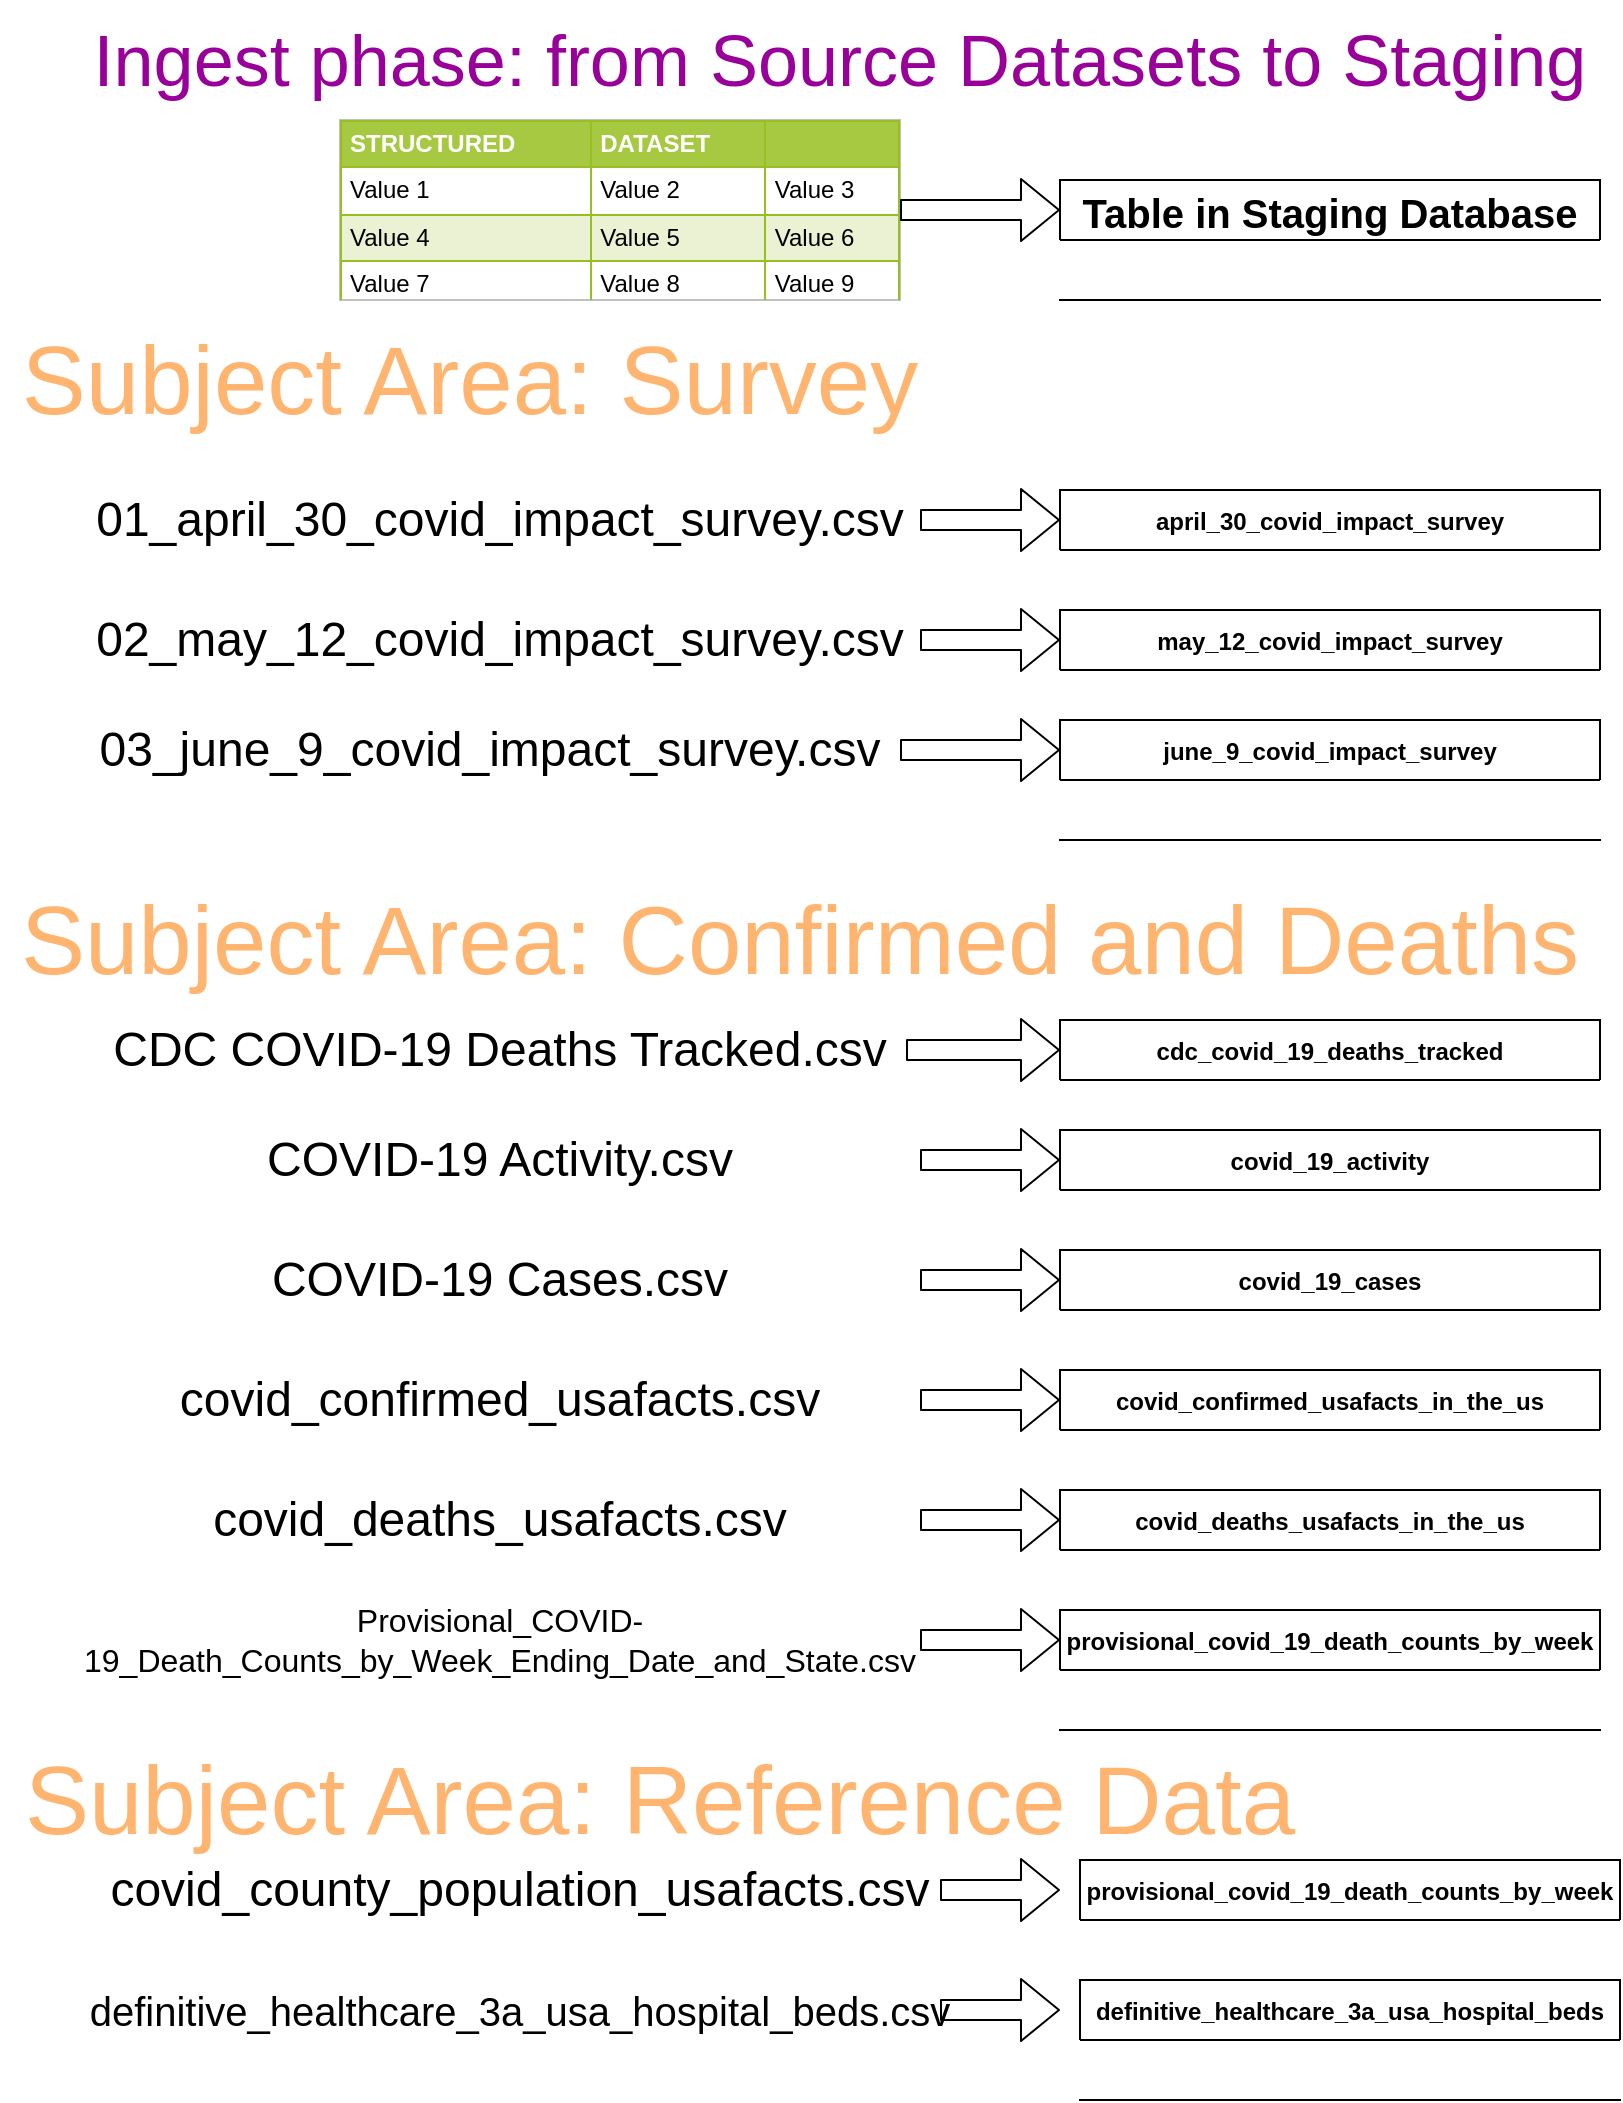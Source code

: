 <mxfile version="13.6.2" type="device" pages="3"><diagram id="tjOxdWWkaN5IupPNRMtg" name="Phase: Ingest"><mxGraphModel dx="1232" dy="1211" grid="1" gridSize="10" guides="1" tooltips="1" connect="1" arrows="1" fold="1" page="1" pageScale="1" pageWidth="827" pageHeight="1169" math="0" shadow="0"><root><mxCell id="c1I-OBjHsTJk6FwOne-Y-0"/><mxCell id="c1I-OBjHsTJk6FwOne-Y-1" parent="c1I-OBjHsTJk6FwOne-Y-0"/><mxCell id="c1I-OBjHsTJk6FwOne-Y-2" value="&lt;table border=&quot;1&quot; width=&quot;100%&quot; cellpadding=&quot;4&quot; style=&quot;width: 100% ; height: 100% ; border-collapse: collapse&quot;&gt;&lt;tbody&gt;&lt;tr style=&quot;background-color: #a7c942 ; color: #ffffff ; border: 1px solid #98bf21&quot;&gt;&lt;th align=&quot;left&quot;&gt;STRUCTURED&lt;/th&gt;&lt;th align=&quot;left&quot;&gt;DATASET&lt;/th&gt;&lt;th align=&quot;left&quot;&gt;&lt;br&gt;&lt;/th&gt;&lt;/tr&gt;&lt;tr style=&quot;border: 1px solid #98bf21&quot;&gt;&lt;td&gt;Value 1&lt;/td&gt;&lt;td&gt;Value 2&lt;/td&gt;&lt;td&gt;Value 3&lt;/td&gt;&lt;/tr&gt;&lt;tr style=&quot;background-color: #eaf2d3 ; border: 1px solid #98bf21&quot;&gt;&lt;td&gt;Value 4&lt;/td&gt;&lt;td&gt;Value 5&lt;/td&gt;&lt;td&gt;Value 6&lt;/td&gt;&lt;/tr&gt;&lt;tr style=&quot;border: 1px solid #98bf21&quot;&gt;&lt;td&gt;Value 7&lt;/td&gt;&lt;td&gt;Value 8&lt;/td&gt;&lt;td&gt;Value 9&lt;/td&gt;&lt;/tr&gt;&lt;tr style=&quot;background-color: #eaf2d3 ; border: 1px solid #98bf21&quot;&gt;&lt;td&gt;&lt;/td&gt;&lt;td&gt;&lt;/td&gt;&lt;td&gt;&lt;br&gt;&lt;/td&gt;&lt;/tr&gt;&lt;/tbody&gt;&lt;/table&gt;" style="text;html=1;strokeColor=#c0c0c0;fillColor=#ffffff;overflow=fill;rounded=0;" vertex="1" parent="c1I-OBjHsTJk6FwOne-Y-1"><mxGeometry x="210" y="110" width="280" height="90" as="geometry"/></mxCell><mxCell id="c1I-OBjHsTJk6FwOne-Y-3" value="&lt;font style=&quot;font-size: 48px&quot; color=&quot;#ffb570&quot;&gt;Subject Area: Survey&lt;/font&gt;" style="text;html=1;strokeColor=none;fillColor=none;align=center;verticalAlign=middle;whiteSpace=wrap;rounded=0;" vertex="1" parent="c1I-OBjHsTJk6FwOne-Y-1"><mxGeometry x="45" y="210" width="460" height="60" as="geometry"/></mxCell><mxCell id="c1I-OBjHsTJk6FwOne-Y-4" value="&lt;span style=&quot;font-size: 24px&quot;&gt;03_june_9_covid_impact_survey.csv&lt;/span&gt;" style="text;html=1;strokeColor=none;fillColor=none;align=center;verticalAlign=middle;whiteSpace=wrap;rounded=0;" vertex="1" parent="c1I-OBjHsTJk6FwOne-Y-1"><mxGeometry x="80" y="415" width="410" height="20" as="geometry"/></mxCell><mxCell id="c1I-OBjHsTJk6FwOne-Y-5" value="&lt;span style=&quot;font-size: 24px&quot;&gt;01_april_30_covid_impact_survey.csv&lt;/span&gt;" style="text;html=1;strokeColor=none;fillColor=none;align=center;verticalAlign=middle;whiteSpace=wrap;rounded=0;" vertex="1" parent="c1I-OBjHsTJk6FwOne-Y-1"><mxGeometry x="80" y="300" width="420" height="20" as="geometry"/></mxCell><mxCell id="c1I-OBjHsTJk6FwOne-Y-6" value="&lt;span style=&quot;font-size: 24px&quot;&gt;02_may_12_covid_impact_survey.csv&lt;/span&gt;" style="text;html=1;strokeColor=none;fillColor=none;align=center;verticalAlign=middle;whiteSpace=wrap;rounded=0;" vertex="1" parent="c1I-OBjHsTJk6FwOne-Y-1"><mxGeometry x="80" y="360" width="420" height="20" as="geometry"/></mxCell><mxCell id="CjRMXutFl8I8toxE-kOw-51" value="" style="shape=flexArrow;endArrow=classic;html=1;exitX=1;exitY=0.5;exitDx=0;exitDy=0;entryX=0;entryY=0.5;entryDx=0;entryDy=0;" edge="1" parent="c1I-OBjHsTJk6FwOne-Y-1" source="c1I-OBjHsTJk6FwOne-Y-5" target="CjRMXutFl8I8toxE-kOw-0"><mxGeometry width="50" height="50" relative="1" as="geometry"><mxPoint x="440" y="470" as="sourcePoint"/><mxPoint x="520" y="410" as="targetPoint"/><Array as="points"/></mxGeometry></mxCell><mxCell id="CjRMXutFl8I8toxE-kOw-52" value="" style="shape=flexArrow;endArrow=classic;html=1;entryX=0;entryY=0.5;entryDx=0;entryDy=0;exitX=1;exitY=0.5;exitDx=0;exitDy=0;" edge="1" parent="c1I-OBjHsTJk6FwOne-Y-1" source="c1I-OBjHsTJk6FwOne-Y-6" target="CjRMXutFl8I8toxE-kOw-74"><mxGeometry width="50" height="50" relative="1" as="geometry"><mxPoint x="440" y="490" as="sourcePoint"/><mxPoint x="540" y="470" as="targetPoint"/><Array as="points"/></mxGeometry></mxCell><mxCell id="CjRMXutFl8I8toxE-kOw-53" value="" style="shape=flexArrow;endArrow=classic;html=1;entryX=0;entryY=0.5;entryDx=0;entryDy=0;exitX=1;exitY=0.5;exitDx=0;exitDy=0;" edge="1" parent="c1I-OBjHsTJk6FwOne-Y-1" source="c1I-OBjHsTJk6FwOne-Y-4" target="CjRMXutFl8I8toxE-kOw-78"><mxGeometry width="50" height="50" relative="1" as="geometry"><mxPoint x="440" y="510" as="sourcePoint"/><mxPoint x="520" y="520" as="targetPoint"/><Array as="points"/></mxGeometry></mxCell><mxCell id="CjRMXutFl8I8toxE-kOw-54" value="&lt;font style=&quot;font-size: 48px&quot; color=&quot;#ffb570&quot;&gt;Subject Area: Confirmed and Deaths&lt;/font&gt;" style="text;html=1;strokeColor=none;fillColor=none;align=center;verticalAlign=middle;whiteSpace=wrap;rounded=0;" vertex="1" parent="c1I-OBjHsTJk6FwOne-Y-1"><mxGeometry x="40" y="490" width="800" height="60" as="geometry"/></mxCell><mxCell id="CjRMXutFl8I8toxE-kOw-56" value="&lt;font style=&quot;font-size: 16px&quot;&gt;Provisional_COVID-19_Death_Counts_by_Week_Ending_Date_and_State.csv&lt;/font&gt;" style="text;html=1;strokeColor=none;fillColor=none;align=center;verticalAlign=middle;whiteSpace=wrap;rounded=0;" vertex="1" parent="c1I-OBjHsTJk6FwOne-Y-1"><mxGeometry x="80" y="860" width="420" height="20" as="geometry"/></mxCell><mxCell id="CjRMXutFl8I8toxE-kOw-57" value="&lt;span style=&quot;font-size: 24px&quot;&gt;covid_confirmed_usafacts.csv&lt;/span&gt;" style="text;html=1;strokeColor=none;fillColor=none;align=center;verticalAlign=middle;whiteSpace=wrap;rounded=0;" vertex="1" parent="c1I-OBjHsTJk6FwOne-Y-1"><mxGeometry x="80" y="740" width="420" height="20" as="geometry"/></mxCell><mxCell id="CjRMXutFl8I8toxE-kOw-58" value="&lt;span style=&quot;font-size: 24px&quot;&gt;covid_deaths_usafacts.csv&lt;/span&gt;" style="text;html=1;strokeColor=none;fillColor=none;align=center;verticalAlign=middle;whiteSpace=wrap;rounded=0;" vertex="1" parent="c1I-OBjHsTJk6FwOne-Y-1"><mxGeometry x="80" y="800" width="420" height="20" as="geometry"/></mxCell><mxCell id="CjRMXutFl8I8toxE-kOw-71" value="" style="shape=flexArrow;endArrow=classic;html=1;entryX=0;entryY=0.5;entryDx=0;entryDy=0;exitX=1;exitY=0.5;exitDx=0;exitDy=0;" edge="1" parent="c1I-OBjHsTJk6FwOne-Y-1" source="c1I-OBjHsTJk6FwOne-Y-2" target="CjRMXutFl8I8toxE-kOw-127"><mxGeometry width="50" height="50" relative="1" as="geometry"><mxPoint x="380" y="170" as="sourcePoint"/><mxPoint x="460" y="110" as="targetPoint"/><Array as="points"/></mxGeometry></mxCell><mxCell id="CjRMXutFl8I8toxE-kOw-111" value="&lt;font style=&quot;font-size: 48px&quot; color=&quot;#ffb570&quot;&gt;Subject Area: Reference Data&lt;/font&gt;" style="text;html=1;strokeColor=none;fillColor=none;align=center;verticalAlign=middle;whiteSpace=wrap;rounded=0;" vertex="1" parent="c1I-OBjHsTJk6FwOne-Y-1"><mxGeometry x="45" y="920" width="650" height="60" as="geometry"/></mxCell><mxCell id="CjRMXutFl8I8toxE-kOw-116" value="&lt;span style=&quot;font-size: 24px&quot;&gt;covid_county_population_usafacts.csv&lt;/span&gt;" style="text;html=1;strokeColor=none;fillColor=none;align=center;verticalAlign=middle;whiteSpace=wrap;rounded=0;" vertex="1" parent="c1I-OBjHsTJk6FwOne-Y-1"><mxGeometry x="95" y="985" width="410" height="20" as="geometry"/></mxCell><mxCell id="CjRMXutFl8I8toxE-kOw-117" value="" style="shape=flexArrow;endArrow=classic;html=1;" edge="1" parent="c1I-OBjHsTJk6FwOne-Y-1"><mxGeometry width="50" height="50" relative="1" as="geometry"><mxPoint x="510" y="995" as="sourcePoint"/><mxPoint x="570" y="995" as="targetPoint"/><Array as="points"/></mxGeometry></mxCell><mxCell id="CjRMXutFl8I8toxE-kOw-86" value="cdc_covid_19_deaths_tracked" style="shape=table;startSize=30;container=1;collapsible=1;childLayout=tableLayout;fixedRows=1;rowLines=0;fontStyle=1;align=center;resizeLast=1;" vertex="1" parent="c1I-OBjHsTJk6FwOne-Y-1"><mxGeometry x="570" y="560" width="270" height="30" as="geometry"/></mxCell><mxCell id="CjRMXutFl8I8toxE-kOw-87" value="" style="shape=partialRectangle;collapsible=0;dropTarget=0;pointerEvents=0;fillColor=none;points=[[0,0.5],[1,0.5]];portConstraint=eastwest;top=0;left=0;right=0;bottom=1;" vertex="1" parent="CjRMXutFl8I8toxE-kOw-86"><mxGeometry y="30" width="270" height="30" as="geometry"/></mxCell><mxCell id="CjRMXutFl8I8toxE-kOw-88" value="" style="shape=partialRectangle;overflow=hidden;connectable=0;fillColor=none;top=0;left=0;bottom=0;right=0;fontStyle=1;" vertex="1" parent="CjRMXutFl8I8toxE-kOw-87"><mxGeometry width="30" height="30" as="geometry"/></mxCell><mxCell id="CjRMXutFl8I8toxE-kOw-89" value="" style="shape=partialRectangle;overflow=hidden;connectable=0;fillColor=none;top=0;left=0;bottom=0;right=0;align=left;spacingLeft=6;fontStyle=5;" vertex="1" parent="CjRMXutFl8I8toxE-kOw-87"><mxGeometry x="30" width="240" height="30" as="geometry"/></mxCell><mxCell id="CjRMXutFl8I8toxE-kOw-90" value="covid_19_activity" style="shape=table;startSize=30;container=1;collapsible=1;childLayout=tableLayout;fixedRows=1;rowLines=0;fontStyle=1;align=center;resizeLast=1;" vertex="1" parent="c1I-OBjHsTJk6FwOne-Y-1"><mxGeometry x="570" y="615" width="270" height="30" as="geometry"/></mxCell><mxCell id="CjRMXutFl8I8toxE-kOw-91" value="" style="shape=partialRectangle;collapsible=0;dropTarget=0;pointerEvents=0;fillColor=none;points=[[0,0.5],[1,0.5]];portConstraint=eastwest;top=0;left=0;right=0;bottom=1;" vertex="1" parent="CjRMXutFl8I8toxE-kOw-90"><mxGeometry y="30" width="270" height="30" as="geometry"/></mxCell><mxCell id="CjRMXutFl8I8toxE-kOw-92" value="" style="shape=partialRectangle;overflow=hidden;connectable=0;fillColor=none;top=0;left=0;bottom=0;right=0;fontStyle=1;" vertex="1" parent="CjRMXutFl8I8toxE-kOw-91"><mxGeometry width="30" height="30" as="geometry"/></mxCell><mxCell id="CjRMXutFl8I8toxE-kOw-93" value="" style="shape=partialRectangle;overflow=hidden;connectable=0;fillColor=none;top=0;left=0;bottom=0;right=0;align=left;spacingLeft=6;fontStyle=5;" vertex="1" parent="CjRMXutFl8I8toxE-kOw-91"><mxGeometry x="30" width="240" height="30" as="geometry"/></mxCell><mxCell id="CjRMXutFl8I8toxE-kOw-95" value="covid_19_cases" style="shape=table;startSize=30;container=1;collapsible=1;childLayout=tableLayout;fixedRows=1;rowLines=0;fontStyle=1;align=center;resizeLast=1;" vertex="1" parent="c1I-OBjHsTJk6FwOne-Y-1"><mxGeometry x="570" y="675" width="270" height="30" as="geometry"/></mxCell><mxCell id="CjRMXutFl8I8toxE-kOw-96" value="" style="shape=partialRectangle;collapsible=0;dropTarget=0;pointerEvents=0;fillColor=none;points=[[0,0.5],[1,0.5]];portConstraint=eastwest;top=0;left=0;right=0;bottom=1;" vertex="1" parent="CjRMXutFl8I8toxE-kOw-95"><mxGeometry y="30" width="270" height="30" as="geometry"/></mxCell><mxCell id="CjRMXutFl8I8toxE-kOw-97" value="" style="shape=partialRectangle;overflow=hidden;connectable=0;fillColor=none;top=0;left=0;bottom=0;right=0;fontStyle=1;" vertex="1" parent="CjRMXutFl8I8toxE-kOw-96"><mxGeometry width="30" height="30" as="geometry"/></mxCell><mxCell id="CjRMXutFl8I8toxE-kOw-98" value="" style="shape=partialRectangle;overflow=hidden;connectable=0;fillColor=none;top=0;left=0;bottom=0;right=0;align=left;spacingLeft=6;fontStyle=5;" vertex="1" parent="CjRMXutFl8I8toxE-kOw-96"><mxGeometry x="30" width="240" height="30" as="geometry"/></mxCell><mxCell id="CjRMXutFl8I8toxE-kOw-99" value="covid_confirmed_usafacts_in_the_us" style="shape=table;startSize=30;container=1;collapsible=1;childLayout=tableLayout;fixedRows=1;rowLines=0;fontStyle=1;align=center;resizeLast=1;" vertex="1" parent="c1I-OBjHsTJk6FwOne-Y-1"><mxGeometry x="570" y="735" width="270" height="30" as="geometry"/></mxCell><mxCell id="CjRMXutFl8I8toxE-kOw-100" value="" style="shape=partialRectangle;collapsible=0;dropTarget=0;pointerEvents=0;fillColor=none;points=[[0,0.5],[1,0.5]];portConstraint=eastwest;top=0;left=0;right=0;bottom=1;" vertex="1" parent="CjRMXutFl8I8toxE-kOw-99"><mxGeometry y="30" width="270" height="30" as="geometry"/></mxCell><mxCell id="CjRMXutFl8I8toxE-kOw-101" value="" style="shape=partialRectangle;overflow=hidden;connectable=0;fillColor=none;top=0;left=0;bottom=0;right=0;fontStyle=1;" vertex="1" parent="CjRMXutFl8I8toxE-kOw-100"><mxGeometry width="30" height="30" as="geometry"/></mxCell><mxCell id="CjRMXutFl8I8toxE-kOw-102" value="" style="shape=partialRectangle;overflow=hidden;connectable=0;fillColor=none;top=0;left=0;bottom=0;right=0;align=left;spacingLeft=6;fontStyle=5;" vertex="1" parent="CjRMXutFl8I8toxE-kOw-100"><mxGeometry x="30" width="240" height="30" as="geometry"/></mxCell><mxCell id="CjRMXutFl8I8toxE-kOw-103" value="covid_deaths_usafacts_in_the_us" style="shape=table;startSize=30;container=1;collapsible=1;childLayout=tableLayout;fixedRows=1;rowLines=0;fontStyle=1;align=center;resizeLast=1;" vertex="1" parent="c1I-OBjHsTJk6FwOne-Y-1"><mxGeometry x="570" y="795" width="270" height="30" as="geometry"/></mxCell><mxCell id="CjRMXutFl8I8toxE-kOw-104" value="" style="shape=partialRectangle;collapsible=0;dropTarget=0;pointerEvents=0;fillColor=none;points=[[0,0.5],[1,0.5]];portConstraint=eastwest;top=0;left=0;right=0;bottom=1;" vertex="1" parent="CjRMXutFl8I8toxE-kOw-103"><mxGeometry y="30" width="270" height="30" as="geometry"/></mxCell><mxCell id="CjRMXutFl8I8toxE-kOw-105" value="" style="shape=partialRectangle;overflow=hidden;connectable=0;fillColor=none;top=0;left=0;bottom=0;right=0;fontStyle=1;" vertex="1" parent="CjRMXutFl8I8toxE-kOw-104"><mxGeometry width="30" height="30" as="geometry"/></mxCell><mxCell id="CjRMXutFl8I8toxE-kOw-106" value="" style="shape=partialRectangle;overflow=hidden;connectable=0;fillColor=none;top=0;left=0;bottom=0;right=0;align=left;spacingLeft=6;fontStyle=5;" vertex="1" parent="CjRMXutFl8I8toxE-kOw-104"><mxGeometry x="30" width="240" height="30" as="geometry"/></mxCell><mxCell id="CjRMXutFl8I8toxE-kOw-107" value="provisional_covid_19_death_counts_by_week" style="shape=table;startSize=30;container=1;collapsible=1;childLayout=tableLayout;fixedRows=1;rowLines=0;fontStyle=1;align=center;resizeLast=1;" vertex="1" parent="c1I-OBjHsTJk6FwOne-Y-1"><mxGeometry x="570" y="855" width="270" height="30" as="geometry"/></mxCell><mxCell id="CjRMXutFl8I8toxE-kOw-108" value="" style="shape=partialRectangle;collapsible=0;dropTarget=0;pointerEvents=0;fillColor=none;points=[[0,0.5],[1,0.5]];portConstraint=eastwest;top=0;left=0;right=0;bottom=1;" vertex="1" parent="CjRMXutFl8I8toxE-kOw-107"><mxGeometry y="30" width="270" height="30" as="geometry"/></mxCell><mxCell id="CjRMXutFl8I8toxE-kOw-109" value="" style="shape=partialRectangle;overflow=hidden;connectable=0;fillColor=none;top=0;left=0;bottom=0;right=0;fontStyle=1;" vertex="1" parent="CjRMXutFl8I8toxE-kOw-108"><mxGeometry width="30" height="30" as="geometry"/></mxCell><mxCell id="CjRMXutFl8I8toxE-kOw-110" value="" style="shape=partialRectangle;overflow=hidden;connectable=0;fillColor=none;top=0;left=0;bottom=0;right=0;align=left;spacingLeft=6;fontStyle=5;" vertex="1" parent="CjRMXutFl8I8toxE-kOw-108"><mxGeometry x="30" width="240" height="30" as="geometry"/></mxCell><mxCell id="CjRMXutFl8I8toxE-kOw-112" value="provisional_covid_19_death_counts_by_week" style="shape=table;startSize=30;container=1;collapsible=1;childLayout=tableLayout;fixedRows=1;rowLines=0;fontStyle=1;align=center;resizeLast=1;" vertex="1" parent="c1I-OBjHsTJk6FwOne-Y-1"><mxGeometry x="580" y="980" width="270" height="30" as="geometry"/></mxCell><mxCell id="CjRMXutFl8I8toxE-kOw-113" value="" style="shape=partialRectangle;collapsible=0;dropTarget=0;pointerEvents=0;fillColor=none;points=[[0,0.5],[1,0.5]];portConstraint=eastwest;top=0;left=0;right=0;bottom=1;" vertex="1" parent="CjRMXutFl8I8toxE-kOw-112"><mxGeometry y="30" width="270" height="30" as="geometry"/></mxCell><mxCell id="CjRMXutFl8I8toxE-kOw-114" value="" style="shape=partialRectangle;overflow=hidden;connectable=0;fillColor=none;top=0;left=0;bottom=0;right=0;fontStyle=1;" vertex="1" parent="CjRMXutFl8I8toxE-kOw-113"><mxGeometry width="30" height="30" as="geometry"/></mxCell><mxCell id="CjRMXutFl8I8toxE-kOw-115" value="" style="shape=partialRectangle;overflow=hidden;connectable=0;fillColor=none;top=0;left=0;bottom=0;right=0;align=left;spacingLeft=6;fontStyle=5;" vertex="1" parent="CjRMXutFl8I8toxE-kOw-113"><mxGeometry x="30" width="240" height="30" as="geometry"/></mxCell><mxCell id="CjRMXutFl8I8toxE-kOw-118" value="&lt;font style=&quot;font-size: 20px&quot;&gt;definitive_healthcare_3a_usa_hospital_beds.csv&lt;/font&gt;" style="text;html=1;strokeColor=none;fillColor=none;align=center;verticalAlign=middle;whiteSpace=wrap;rounded=0;" vertex="1" parent="c1I-OBjHsTJk6FwOne-Y-1"><mxGeometry x="95" y="1045" width="410" height="20" as="geometry"/></mxCell><mxCell id="CjRMXutFl8I8toxE-kOw-119" value="" style="shape=flexArrow;endArrow=classic;html=1;" edge="1" parent="c1I-OBjHsTJk6FwOne-Y-1"><mxGeometry width="50" height="50" relative="1" as="geometry"><mxPoint x="510" y="1055" as="sourcePoint"/><mxPoint x="570" y="1055" as="targetPoint"/><Array as="points"/></mxGeometry></mxCell><mxCell id="CjRMXutFl8I8toxE-kOw-120" value="definitive_healthcare_3a_usa_hospital_beds" style="shape=table;startSize=30;container=1;collapsible=1;childLayout=tableLayout;fixedRows=1;rowLines=0;fontStyle=1;align=center;resizeLast=1;" vertex="1" parent="c1I-OBjHsTJk6FwOne-Y-1"><mxGeometry x="580" y="1040" width="270" height="30" as="geometry"/></mxCell><mxCell id="CjRMXutFl8I8toxE-kOw-121" value="" style="shape=partialRectangle;collapsible=0;dropTarget=0;pointerEvents=0;fillColor=none;points=[[0,0.5],[1,0.5]];portConstraint=eastwest;top=0;left=0;right=0;bottom=1;" vertex="1" parent="CjRMXutFl8I8toxE-kOw-120"><mxGeometry y="30" width="270" height="30" as="geometry"/></mxCell><mxCell id="CjRMXutFl8I8toxE-kOw-122" value="" style="shape=partialRectangle;overflow=hidden;connectable=0;fillColor=none;top=0;left=0;bottom=0;right=0;fontStyle=1;" vertex="1" parent="CjRMXutFl8I8toxE-kOw-121"><mxGeometry width="30" height="30" as="geometry"/></mxCell><mxCell id="CjRMXutFl8I8toxE-kOw-123" value="" style="shape=partialRectangle;overflow=hidden;connectable=0;fillColor=none;top=0;left=0;bottom=0;right=0;align=left;spacingLeft=6;fontStyle=5;" vertex="1" parent="CjRMXutFl8I8toxE-kOw-121"><mxGeometry x="30" width="240" height="30" as="geometry"/></mxCell><mxCell id="CjRMXutFl8I8toxE-kOw-124" value="&lt;span style=&quot;font-size: 24px&quot;&gt;COVID-19 Cases.csv&lt;/span&gt;" style="text;html=1;strokeColor=none;fillColor=none;align=center;verticalAlign=middle;whiteSpace=wrap;rounded=0;" vertex="1" parent="c1I-OBjHsTJk6FwOne-Y-1"><mxGeometry x="80" y="680" width="420" height="20" as="geometry"/></mxCell><mxCell id="CjRMXutFl8I8toxE-kOw-125" value="&lt;span style=&quot;font-size: 24px&quot;&gt;COVID-19 Activity.csv&lt;/span&gt;" style="text;html=1;strokeColor=none;fillColor=none;align=center;verticalAlign=middle;whiteSpace=wrap;rounded=0;" vertex="1" parent="c1I-OBjHsTJk6FwOne-Y-1"><mxGeometry x="80" y="620" width="420" height="20" as="geometry"/></mxCell><mxCell id="CjRMXutFl8I8toxE-kOw-126" value="&lt;span style=&quot;font-size: 24px&quot;&gt;CDC COVID-19 Deaths Tracked.csv&lt;/span&gt;" style="text;html=1;strokeColor=none;fillColor=none;align=center;verticalAlign=middle;whiteSpace=wrap;rounded=0;" vertex="1" parent="c1I-OBjHsTJk6FwOne-Y-1"><mxGeometry x="80" y="565" width="420" height="20" as="geometry"/></mxCell><mxCell id="CjRMXutFl8I8toxE-kOw-0" value="april_30_covid_impact_survey" style="shape=table;startSize=30;container=1;collapsible=1;childLayout=tableLayout;fixedRows=1;rowLines=0;fontStyle=1;align=center;resizeLast=1;" vertex="1" parent="c1I-OBjHsTJk6FwOne-Y-1"><mxGeometry x="570" y="295" width="270" height="30" as="geometry"/></mxCell><mxCell id="CjRMXutFl8I8toxE-kOw-1" value="" style="shape=partialRectangle;collapsible=0;dropTarget=0;pointerEvents=0;fillColor=none;points=[[0,0.5],[1,0.5]];portConstraint=eastwest;top=0;left=0;right=0;bottom=1;" vertex="1" parent="CjRMXutFl8I8toxE-kOw-0"><mxGeometry y="30" width="270" height="30" as="geometry"/></mxCell><mxCell id="CjRMXutFl8I8toxE-kOw-2" value="" style="shape=partialRectangle;overflow=hidden;connectable=0;fillColor=none;top=0;left=0;bottom=0;right=0;fontStyle=1;" vertex="1" parent="CjRMXutFl8I8toxE-kOw-1"><mxGeometry width="30" height="30" as="geometry"/></mxCell><mxCell id="CjRMXutFl8I8toxE-kOw-3" value="" style="shape=partialRectangle;overflow=hidden;connectable=0;fillColor=none;top=0;left=0;bottom=0;right=0;align=left;spacingLeft=6;fontStyle=5;" vertex="1" parent="CjRMXutFl8I8toxE-kOw-1"><mxGeometry x="30" width="240" height="30" as="geometry"/></mxCell><mxCell id="CjRMXutFl8I8toxE-kOw-74" value="may_12_covid_impact_survey" style="shape=table;startSize=30;container=1;collapsible=1;childLayout=tableLayout;fixedRows=1;rowLines=0;fontStyle=1;align=center;resizeLast=1;" vertex="1" parent="c1I-OBjHsTJk6FwOne-Y-1"><mxGeometry x="570" y="355" width="270" height="30" as="geometry"/></mxCell><mxCell id="CjRMXutFl8I8toxE-kOw-75" value="" style="shape=partialRectangle;collapsible=0;dropTarget=0;pointerEvents=0;fillColor=none;points=[[0,0.5],[1,0.5]];portConstraint=eastwest;top=0;left=0;right=0;bottom=1;" vertex="1" parent="CjRMXutFl8I8toxE-kOw-74"><mxGeometry y="30" width="270" height="30" as="geometry"/></mxCell><mxCell id="CjRMXutFl8I8toxE-kOw-76" value="" style="shape=partialRectangle;overflow=hidden;connectable=0;fillColor=none;top=0;left=0;bottom=0;right=0;fontStyle=1;" vertex="1" parent="CjRMXutFl8I8toxE-kOw-75"><mxGeometry width="30" height="30" as="geometry"/></mxCell><mxCell id="CjRMXutFl8I8toxE-kOw-77" value="" style="shape=partialRectangle;overflow=hidden;connectable=0;fillColor=none;top=0;left=0;bottom=0;right=0;align=left;spacingLeft=6;fontStyle=5;" vertex="1" parent="CjRMXutFl8I8toxE-kOw-75"><mxGeometry x="30" width="240" height="30" as="geometry"/></mxCell><mxCell id="CjRMXutFl8I8toxE-kOw-78" value="june_9_covid_impact_survey" style="shape=table;startSize=30;container=1;collapsible=1;childLayout=tableLayout;fixedRows=1;rowLines=0;fontStyle=1;align=center;resizeLast=1;" vertex="1" parent="c1I-OBjHsTJk6FwOne-Y-1"><mxGeometry x="570" y="410" width="270" height="30" as="geometry"/></mxCell><mxCell id="CjRMXutFl8I8toxE-kOw-79" value="" style="shape=partialRectangle;collapsible=0;dropTarget=0;pointerEvents=0;fillColor=none;points=[[0,0.5],[1,0.5]];portConstraint=eastwest;top=0;left=0;right=0;bottom=1;" vertex="1" parent="CjRMXutFl8I8toxE-kOw-78"><mxGeometry y="30" width="270" height="30" as="geometry"/></mxCell><mxCell id="CjRMXutFl8I8toxE-kOw-80" value="" style="shape=partialRectangle;overflow=hidden;connectable=0;fillColor=none;top=0;left=0;bottom=0;right=0;fontStyle=1;" vertex="1" parent="CjRMXutFl8I8toxE-kOw-79"><mxGeometry width="30" height="30" as="geometry"/></mxCell><mxCell id="CjRMXutFl8I8toxE-kOw-81" value="" style="shape=partialRectangle;overflow=hidden;connectable=0;fillColor=none;top=0;left=0;bottom=0;right=0;align=left;spacingLeft=6;fontStyle=5;" vertex="1" parent="CjRMXutFl8I8toxE-kOw-79"><mxGeometry x="30" width="240" height="30" as="geometry"/></mxCell><mxCell id="CjRMXutFl8I8toxE-kOw-127" value="Table in Staging Database" style="shape=table;startSize=30;container=1;collapsible=1;childLayout=tableLayout;fixedRows=1;rowLines=0;fontStyle=1;align=center;resizeLast=1;fontSize=20;" vertex="1" parent="c1I-OBjHsTJk6FwOne-Y-1"><mxGeometry x="570" y="140" width="270" height="30" as="geometry"/></mxCell><mxCell id="CjRMXutFl8I8toxE-kOw-128" value="" style="shape=partialRectangle;collapsible=0;dropTarget=0;pointerEvents=0;fillColor=none;points=[[0,0.5],[1,0.5]];portConstraint=eastwest;top=0;left=0;right=0;bottom=1;" vertex="1" parent="CjRMXutFl8I8toxE-kOw-127"><mxGeometry y="30" width="270" height="30" as="geometry"/></mxCell><mxCell id="CjRMXutFl8I8toxE-kOw-129" value="" style="shape=partialRectangle;overflow=hidden;connectable=0;fillColor=none;top=0;left=0;bottom=0;right=0;fontStyle=1;" vertex="1" parent="CjRMXutFl8I8toxE-kOw-128"><mxGeometry width="30" height="30" as="geometry"/></mxCell><mxCell id="CjRMXutFl8I8toxE-kOw-130" value="" style="shape=partialRectangle;overflow=hidden;connectable=0;fillColor=none;top=0;left=0;bottom=0;right=0;align=left;spacingLeft=6;fontStyle=5;" vertex="1" parent="CjRMXutFl8I8toxE-kOw-128"><mxGeometry x="30" width="240" height="30" as="geometry"/></mxCell><mxCell id="CjRMXutFl8I8toxE-kOw-131" value="&lt;font style=&quot;font-size: 36px&quot; color=&quot;#990099&quot;&gt;Ingest phase: from Source Datasets to Staging&lt;/font&gt;" style="text;html=1;strokeColor=none;fillColor=none;align=center;verticalAlign=middle;whiteSpace=wrap;rounded=0;" vertex="1" parent="c1I-OBjHsTJk6FwOne-Y-1"><mxGeometry x="80" y="50" width="760" height="60" as="geometry"/></mxCell><mxCell id="CjRMXutFl8I8toxE-kOw-132" value="" style="shape=flexArrow;endArrow=classic;html=1;entryX=0;entryY=0.5;entryDx=0;entryDy=0;" edge="1" parent="c1I-OBjHsTJk6FwOne-Y-1" target="CjRMXutFl8I8toxE-kOw-86"><mxGeometry width="50" height="50" relative="1" as="geometry"><mxPoint x="493" y="575" as="sourcePoint"/><mxPoint x="560" y="540" as="targetPoint"/><Array as="points"/></mxGeometry></mxCell><mxCell id="CjRMXutFl8I8toxE-kOw-133" value="" style="shape=flexArrow;endArrow=classic;html=1;entryX=0;entryY=0.5;entryDx=0;entryDy=0;exitX=1;exitY=0.5;exitDx=0;exitDy=0;" edge="1" parent="c1I-OBjHsTJk6FwOne-Y-1" source="CjRMXutFl8I8toxE-kOw-125" target="CjRMXutFl8I8toxE-kOw-90"><mxGeometry width="50" height="50" relative="1" as="geometry"><mxPoint x="503" y="585" as="sourcePoint"/><mxPoint x="580" y="585" as="targetPoint"/><Array as="points"/></mxGeometry></mxCell><mxCell id="CjRMXutFl8I8toxE-kOw-134" value="" style="shape=flexArrow;endArrow=classic;html=1;entryX=0;entryY=0.5;entryDx=0;entryDy=0;" edge="1" parent="c1I-OBjHsTJk6FwOne-Y-1" target="CjRMXutFl8I8toxE-kOw-95"><mxGeometry width="50" height="50" relative="1" as="geometry"><mxPoint x="500" y="690" as="sourcePoint"/><mxPoint x="580" y="640" as="targetPoint"/><Array as="points"/></mxGeometry></mxCell><mxCell id="CjRMXutFl8I8toxE-kOw-135" value="" style="shape=flexArrow;endArrow=classic;html=1;entryX=0;entryY=0.5;entryDx=0;entryDy=0;exitX=1;exitY=0.5;exitDx=0;exitDy=0;" edge="1" parent="c1I-OBjHsTJk6FwOne-Y-1" source="CjRMXutFl8I8toxE-kOw-57" target="CjRMXutFl8I8toxE-kOw-99"><mxGeometry width="50" height="50" relative="1" as="geometry"><mxPoint x="510" y="700" as="sourcePoint"/><mxPoint x="580" y="700" as="targetPoint"/><Array as="points"/></mxGeometry></mxCell><mxCell id="CjRMXutFl8I8toxE-kOw-136" value="" style="shape=flexArrow;endArrow=classic;html=1;entryX=0;entryY=0.5;entryDx=0;entryDy=0;exitX=1;exitY=0.5;exitDx=0;exitDy=0;" edge="1" parent="c1I-OBjHsTJk6FwOne-Y-1" source="CjRMXutFl8I8toxE-kOw-58" target="CjRMXutFl8I8toxE-kOw-103"><mxGeometry width="50" height="50" relative="1" as="geometry"><mxPoint x="510" y="760" as="sourcePoint"/><mxPoint x="580" y="760" as="targetPoint"/><Array as="points"/></mxGeometry></mxCell><mxCell id="CjRMXutFl8I8toxE-kOw-137" value="" style="shape=flexArrow;endArrow=classic;html=1;entryX=0;entryY=0.5;entryDx=0;entryDy=0;exitX=1;exitY=0.5;exitDx=0;exitDy=0;" edge="1" parent="c1I-OBjHsTJk6FwOne-Y-1" source="CjRMXutFl8I8toxE-kOw-56" target="CjRMXutFl8I8toxE-kOw-107"><mxGeometry width="50" height="50" relative="1" as="geometry"><mxPoint x="510" y="820" as="sourcePoint"/><mxPoint x="580" y="820" as="targetPoint"/><Array as="points"/></mxGeometry></mxCell></root></mxGraphModel></diagram><diagram id="VZvine4UqBkQdEMZe4qZ" name="Phase: Store and Process"><mxGraphModel dx="1027" dy="1009" grid="1" gridSize="10" guides="1" tooltips="1" connect="1" arrows="1" fold="1" page="1" pageScale="1" pageWidth="827" pageHeight="1169" math="0" shadow="0"><root><mxCell id="Ef7LZ1PJYwHBjS21Kk-W-0"/><mxCell id="Ef7LZ1PJYwHBjS21Kk-W-1" parent="Ef7LZ1PJYwHBjS21Kk-W-0"/><mxCell id="zkQYfsP3J6ZY1S4RW9qI-16" value="" style="shape=flexArrow;endArrow=classic;html=1;fontSize=20;entryX=0;entryY=0.5;entryDx=0;entryDy=0;" edge="1" parent="Ef7LZ1PJYwHBjS21Kk-W-1" target="zkQYfsP3J6ZY1S4RW9qI-12"><mxGeometry width="50" height="50" relative="1" as="geometry"><mxPoint x="310" y="190" as="sourcePoint"/><mxPoint x="490" y="215" as="targetPoint"/></mxGeometry></mxCell><mxCell id="T__MhU-kiIyIyNXzR3S3-12" value="" style="shape=flexArrow;endArrow=classic;html=1;fontSize=20;entryX=0;entryY=0.5;entryDx=0;entryDy=0;exitX=1;exitY=0.5;exitDx=0;exitDy=0;" edge="1" parent="Ef7LZ1PJYwHBjS21Kk-W-1" source="T__MhU-kiIyIyNXzR3S3-0" target="T__MhU-kiIyIyNXzR3S3-4"><mxGeometry width="50" height="50" relative="1" as="geometry"><mxPoint x="390" y="710" as="sourcePoint"/><mxPoint x="440" y="660" as="targetPoint"/></mxGeometry></mxCell><mxCell id="T__MhU-kiIyIyNXzR3S3-13" value="" style="shape=flexArrow;endArrow=classic;html=1;fontSize=20;entryX=0;entryY=0.5;entryDx=0;entryDy=0;" edge="1" parent="Ef7LZ1PJYwHBjS21Kk-W-1" source="T__MhU-kiIyIyNXzR3S3-14" target="T__MhU-kiIyIyNXzR3S3-8"><mxGeometry width="50" height="50" relative="1" as="geometry"><mxPoint x="310" y="190" as="sourcePoint"/><mxPoint x="490" y="155" as="targetPoint"/></mxGeometry></mxCell><mxCell id="T__MhU-kiIyIyNXzR3S3-14" value="ETLs" style="label;whiteSpace=wrap;html=1;align=center;verticalAlign=bottom;spacingLeft=0;spacingBottom=4;imageAlign=center;imageVerticalAlign=top;image=img/clipart/Gear_128x128.png;strokeColor=#3333FF;fontSize=20;" vertex="1" parent="Ef7LZ1PJYwHBjS21Kk-W-1"><mxGeometry x="330" y="160" width="120" height="80" as="geometry"/></mxCell><mxCell id="zkQYfsP3J6ZY1S4RW9qI-17" value="" style="shape=flexArrow;endArrow=classic;html=1;fontSize=20;entryX=0;entryY=0.5;entryDx=0;entryDy=0;" edge="1" parent="Ef7LZ1PJYwHBjS21Kk-W-1" target="T__MhU-kiIyIyNXzR3S3-14"><mxGeometry width="50" height="50" relative="1" as="geometry"><mxPoint x="310" y="190" as="sourcePoint"/><mxPoint x="480" y="205" as="targetPoint"/></mxGeometry></mxCell><mxCell id="T__MhU-kiIyIyNXzR3S3-0" value="Table in Staging Database" style="shape=table;startSize=30;container=1;collapsible=1;childLayout=tableLayout;fixedRows=1;rowLines=0;fontStyle=1;align=center;resizeLast=1;fontSize=20;" vertex="1" collapsed="1" parent="Ef7LZ1PJYwHBjS21Kk-W-1"><mxGeometry x="40" y="170" width="280" height="30" as="geometry"><mxRectangle x="40" y="170" width="270" height="30" as="alternateBounds"/></mxGeometry></mxCell><mxCell id="T__MhU-kiIyIyNXzR3S3-1" value="" style="shape=partialRectangle;collapsible=0;dropTarget=0;pointerEvents=0;fillColor=none;points=[[0,0.5],[1,0.5]];portConstraint=eastwest;top=0;left=0;right=0;bottom=1;" vertex="1" parent="T__MhU-kiIyIyNXzR3S3-0"><mxGeometry y="30" width="270" height="30" as="geometry"/></mxCell><mxCell id="T__MhU-kiIyIyNXzR3S3-2" value="" style="shape=partialRectangle;overflow=hidden;connectable=0;fillColor=none;top=0;left=0;bottom=0;right=0;fontStyle=1;" vertex="1" parent="T__MhU-kiIyIyNXzR3S3-1"><mxGeometry width="30" height="30" as="geometry"/></mxCell><mxCell id="T__MhU-kiIyIyNXzR3S3-3" value="" style="shape=partialRectangle;overflow=hidden;connectable=0;fillColor=none;top=0;left=0;bottom=0;right=0;align=left;spacingLeft=6;fontStyle=5;" vertex="1" parent="T__MhU-kiIyIyNXzR3S3-1"><mxGeometry x="30" width="240" height="30" as="geometry"/></mxCell><mxCell id="T__MhU-kiIyIyNXzR3S3-4" value="Dimension Tables in DWH" style="shape=table;startSize=30;container=1;collapsible=1;childLayout=tableLayout;fixedRows=1;rowLines=0;fontStyle=1;align=center;resizeLast=1;fontSize=20;fillColor=#FFE599;" vertex="1" collapsed="1" parent="Ef7LZ1PJYwHBjS21Kk-W-1"><mxGeometry x="480" y="130" width="280" height="30" as="geometry"><mxRectangle x="480" y="130" width="270" height="30" as="alternateBounds"/></mxGeometry></mxCell><mxCell id="T__MhU-kiIyIyNXzR3S3-5" value="" style="shape=partialRectangle;collapsible=0;dropTarget=0;pointerEvents=0;fillColor=none;points=[[0,0.5],[1,0.5]];portConstraint=eastwest;top=0;left=0;right=0;bottom=1;" vertex="1" parent="T__MhU-kiIyIyNXzR3S3-4"><mxGeometry y="30" width="270" height="30" as="geometry"/></mxCell><mxCell id="T__MhU-kiIyIyNXzR3S3-6" value="" style="shape=partialRectangle;overflow=hidden;connectable=0;fillColor=none;top=0;left=0;bottom=0;right=0;fontStyle=1;" vertex="1" parent="T__MhU-kiIyIyNXzR3S3-5"><mxGeometry width="30" height="30" as="geometry"/></mxCell><mxCell id="T__MhU-kiIyIyNXzR3S3-7" value="" style="shape=partialRectangle;overflow=hidden;connectable=0;fillColor=none;top=0;left=0;bottom=0;right=0;align=left;spacingLeft=6;fontStyle=5;" vertex="1" parent="T__MhU-kiIyIyNXzR3S3-5"><mxGeometry x="30" width="240" height="30" as="geometry"/></mxCell><mxCell id="T__MhU-kiIyIyNXzR3S3-8" value="Fact tables in DWH" style="shape=table;startSize=30;container=1;collapsible=1;childLayout=tableLayout;fixedRows=1;rowLines=0;fontStyle=1;align=center;resizeLast=1;fontSize=20;fillColor=#d5e8d4;strokeColor=#82b366;" vertex="1" collapsed="1" parent="Ef7LZ1PJYwHBjS21Kk-W-1"><mxGeometry x="480" y="190" width="210" height="30" as="geometry"><mxRectangle x="480" y="190" width="270" height="30" as="alternateBounds"/></mxGeometry></mxCell><mxCell id="T__MhU-kiIyIyNXzR3S3-9" value="" style="shape=partialRectangle;collapsible=0;dropTarget=0;pointerEvents=0;fillColor=none;points=[[0,0.5],[1,0.5]];portConstraint=eastwest;top=0;left=0;right=0;bottom=1;" vertex="1" parent="T__MhU-kiIyIyNXzR3S3-8"><mxGeometry y="30" width="270" height="30" as="geometry"/></mxCell><mxCell id="T__MhU-kiIyIyNXzR3S3-10" value="" style="shape=partialRectangle;overflow=hidden;connectable=0;fillColor=none;top=0;left=0;bottom=0;right=0;fontStyle=1;" vertex="1" parent="T__MhU-kiIyIyNXzR3S3-9"><mxGeometry width="30" height="30" as="geometry"/></mxCell><mxCell id="T__MhU-kiIyIyNXzR3S3-11" value="" style="shape=partialRectangle;overflow=hidden;connectable=0;fillColor=none;top=0;left=0;bottom=0;right=0;align=left;spacingLeft=6;fontStyle=5;" vertex="1" parent="T__MhU-kiIyIyNXzR3S3-9"><mxGeometry x="30" width="240" height="30" as="geometry"/></mxCell><mxCell id="zkQYfsP3J6ZY1S4RW9qI-0" value="Dimension Tables in DWH" style="shape=table;startSize=30;container=1;collapsible=1;childLayout=tableLayout;fixedRows=1;rowLines=0;fontStyle=1;align=center;resizeLast=1;fontSize=20;fillColor=#FFE599;" vertex="1" collapsed="1" parent="Ef7LZ1PJYwHBjS21Kk-W-1"><mxGeometry x="480" y="350" width="280" height="30" as="geometry"><mxRectangle x="480" y="350" width="270" height="30" as="alternateBounds"/></mxGeometry></mxCell><mxCell id="zkQYfsP3J6ZY1S4RW9qI-1" value="" style="shape=partialRectangle;collapsible=0;dropTarget=0;pointerEvents=0;fillColor=none;points=[[0,0.5],[1,0.5]];portConstraint=eastwest;top=0;left=0;right=0;bottom=1;" vertex="1" parent="zkQYfsP3J6ZY1S4RW9qI-0"><mxGeometry y="30" width="270" height="30" as="geometry"/></mxCell><mxCell id="zkQYfsP3J6ZY1S4RW9qI-2" value="" style="shape=partialRectangle;overflow=hidden;connectable=0;fillColor=none;top=0;left=0;bottom=0;right=0;fontStyle=1;" vertex="1" parent="zkQYfsP3J6ZY1S4RW9qI-1"><mxGeometry width="30" height="30" as="geometry"/></mxCell><mxCell id="zkQYfsP3J6ZY1S4RW9qI-3" value="" style="shape=partialRectangle;overflow=hidden;connectable=0;fillColor=none;top=0;left=0;bottom=0;right=0;align=left;spacingLeft=6;fontStyle=5;" vertex="1" parent="zkQYfsP3J6ZY1S4RW9qI-1"><mxGeometry x="30" width="240" height="30" as="geometry"/></mxCell><mxCell id="zkQYfsP3J6ZY1S4RW9qI-12" value="Bridge tables in DWH" style="shape=table;startSize=30;container=1;collapsible=1;childLayout=tableLayout;fixedRows=1;rowLines=0;fontStyle=1;align=center;resizeLast=1;fontSize=20;fillColor=#dae8fc;strokeColor=#6c8ebf;" vertex="1" collapsed="1" parent="Ef7LZ1PJYwHBjS21Kk-W-1"><mxGeometry x="480" y="250" width="240" height="30" as="geometry"><mxRectangle x="480" y="250" width="270" height="30" as="alternateBounds"/></mxGeometry></mxCell><mxCell id="zkQYfsP3J6ZY1S4RW9qI-13" value="" style="shape=partialRectangle;collapsible=0;dropTarget=0;pointerEvents=0;fillColor=none;points=[[0,0.5],[1,0.5]];portConstraint=eastwest;top=0;left=0;right=0;bottom=1;" vertex="1" parent="zkQYfsP3J6ZY1S4RW9qI-12"><mxGeometry y="30" width="270" height="30" as="geometry"/></mxCell><mxCell id="zkQYfsP3J6ZY1S4RW9qI-14" value="" style="shape=partialRectangle;overflow=hidden;connectable=0;fillColor=none;top=0;left=0;bottom=0;right=0;fontStyle=1;" vertex="1" parent="zkQYfsP3J6ZY1S4RW9qI-13"><mxGeometry width="30" height="30" as="geometry"/></mxCell><mxCell id="zkQYfsP3J6ZY1S4RW9qI-15" value="" style="shape=partialRectangle;overflow=hidden;connectable=0;fillColor=none;top=0;left=0;bottom=0;right=0;align=left;spacingLeft=6;fontStyle=5;" vertex="1" parent="zkQYfsP3J6ZY1S4RW9qI-13"><mxGeometry x="30" width="240" height="30" as="geometry"/></mxCell><mxCell id="pSVayMTkatDYcx5buacZ-0" value="&lt;font style=&quot;font-size: 36px&quot; color=&quot;#4c0099&quot;&gt;Process phase : ETL from Staging to DWH&lt;/font&gt;" style="text;html=1;fillColor=none;align=center;verticalAlign=middle;whiteSpace=wrap;rounded=0;" vertex="1" parent="Ef7LZ1PJYwHBjS21Kk-W-1"><mxGeometry x="39" y="60" width="720" height="20" as="geometry"/></mxCell><mxCell id="FaMhQ4x1M1yscVE9ZXpH-30" value="dim_Dense" style="shape=table;startSize=30;container=1;collapsible=1;childLayout=tableLayout;fixedRows=1;rowLines=0;fontStyle=1;align=center;resizeLast=1;" vertex="1" collapsed="1" parent="Ef7LZ1PJYwHBjS21Kk-W-1"><mxGeometry x="480" y="435" width="100" height="30" as="geometry"><mxRectangle x="800" y="135" width="230" height="90" as="alternateBounds"/></mxGeometry></mxCell><mxCell id="FaMhQ4x1M1yscVE9ZXpH-31" value="" style="shape=partialRectangle;collapsible=0;dropTarget=0;pointerEvents=0;fillColor=none;points=[[0,0.5],[1,0.5]];portConstraint=eastwest;top=0;left=0;right=0;bottom=1;" vertex="1" parent="FaMhQ4x1M1yscVE9ZXpH-30"><mxGeometry y="30" width="230" height="30" as="geometry"/></mxCell><mxCell id="FaMhQ4x1M1yscVE9ZXpH-32" value="PK" style="shape=partialRectangle;overflow=hidden;connectable=0;fillColor=none;top=0;left=0;bottom=0;right=0;fontStyle=1;" vertex="1" parent="FaMhQ4x1M1yscVE9ZXpH-31"><mxGeometry width="30" height="30" as="geometry"/></mxCell><mxCell id="FaMhQ4x1M1yscVE9ZXpH-33" value="dim_dense_key int NOT NULL" style="shape=partialRectangle;overflow=hidden;connectable=0;fillColor=none;top=0;left=0;bottom=0;right=0;align=left;spacingLeft=6;fontStyle=5;" vertex="1" parent="FaMhQ4x1M1yscVE9ZXpH-31"><mxGeometry x="30" width="200" height="30" as="geometry"/></mxCell><mxCell id="FaMhQ4x1M1yscVE9ZXpH-34" value="" style="shape=partialRectangle;collapsible=0;dropTarget=0;pointerEvents=0;fillColor=none;points=[[0,0.5],[1,0.5]];portConstraint=eastwest;top=0;left=0;right=0;bottom=0;" vertex="1" parent="FaMhQ4x1M1yscVE9ZXpH-30"><mxGeometry y="60" width="230" height="30" as="geometry"/></mxCell><mxCell id="FaMhQ4x1M1yscVE9ZXpH-35" value="" style="shape=partialRectangle;overflow=hidden;connectable=0;fillColor=none;top=0;left=0;bottom=0;right=0;" vertex="1" parent="FaMhQ4x1M1yscVE9ZXpH-34"><mxGeometry width="30" height="30" as="geometry"/></mxCell><mxCell id="FaMhQ4x1M1yscVE9ZXpH-36" value="p_dense nvarchar(20) NOT NULL" style="shape=partialRectangle;overflow=hidden;connectable=0;fillColor=none;top=0;left=0;bottom=0;right=0;align=left;spacingLeft=6;" vertex="1" parent="FaMhQ4x1M1yscVE9ZXpH-34"><mxGeometry x="30" width="200" height="30" as="geometry"/></mxCell><mxCell id="FaMhQ4x1M1yscVE9ZXpH-37" value="dim_Panel" style="shape=table;startSize=30;container=1;collapsible=1;childLayout=tableLayout;fixedRows=1;rowLines=0;fontStyle=1;align=center;resizeLast=1;" vertex="1" collapsed="1" parent="Ef7LZ1PJYwHBjS21Kk-W-1"><mxGeometry x="480" y="465" width="90" height="30" as="geometry"><mxRectangle x="800" y="235" width="230" height="90" as="alternateBounds"/></mxGeometry></mxCell><mxCell id="FaMhQ4x1M1yscVE9ZXpH-38" value="" style="shape=partialRectangle;collapsible=0;dropTarget=0;pointerEvents=0;fillColor=none;points=[[0,0.5],[1,0.5]];portConstraint=eastwest;top=0;left=0;right=0;bottom=1;" vertex="1" parent="FaMhQ4x1M1yscVE9ZXpH-37"><mxGeometry y="30" width="230" height="30" as="geometry"/></mxCell><mxCell id="FaMhQ4x1M1yscVE9ZXpH-39" value="PK" style="shape=partialRectangle;overflow=hidden;connectable=0;fillColor=none;top=0;left=0;bottom=0;right=0;fontStyle=1;" vertex="1" parent="FaMhQ4x1M1yscVE9ZXpH-38"><mxGeometry width="30" height="30" as="geometry"/></mxCell><mxCell id="FaMhQ4x1M1yscVE9ZXpH-40" value="dim_panel_key int NOT NULL" style="shape=partialRectangle;overflow=hidden;connectable=0;fillColor=none;top=0;left=0;bottom=0;right=0;align=left;spacingLeft=6;fontStyle=5;" vertex="1" parent="FaMhQ4x1M1yscVE9ZXpH-38"><mxGeometry x="30" width="200" height="30" as="geometry"/></mxCell><mxCell id="FaMhQ4x1M1yscVE9ZXpH-41" value="" style="shape=partialRectangle;collapsible=0;dropTarget=0;pointerEvents=0;fillColor=none;points=[[0,0.5],[1,0.5]];portConstraint=eastwest;top=0;left=0;right=0;bottom=0;" vertex="1" parent="FaMhQ4x1M1yscVE9ZXpH-37"><mxGeometry y="60" width="230" height="30" as="geometry"/></mxCell><mxCell id="FaMhQ4x1M1yscVE9ZXpH-42" value="" style="shape=partialRectangle;overflow=hidden;connectable=0;fillColor=none;top=0;left=0;bottom=0;right=0;" vertex="1" parent="FaMhQ4x1M1yscVE9ZXpH-41"><mxGeometry width="30" height="30" as="geometry"/></mxCell><mxCell id="FaMhQ4x1M1yscVE9ZXpH-43" value="p_panel nvarchar(20) NOT NULL" style="shape=partialRectangle;overflow=hidden;connectable=0;fillColor=none;top=0;left=0;bottom=0;right=0;align=left;spacingLeft=6;" vertex="1" parent="FaMhQ4x1M1yscVE9ZXpH-41"><mxGeometry x="30" width="200" height="30" as="geometry"/></mxCell><mxCell id="FaMhQ4x1M1yscVE9ZXpH-44" value="dim_Geo" style="shape=table;startSize=30;container=1;collapsible=1;childLayout=tableLayout;fixedRows=1;rowLines=0;fontStyle=1;align=center;resizeLast=1;" vertex="1" collapsed="1" parent="Ef7LZ1PJYwHBjS21Kk-W-1"><mxGeometry x="480" y="495" width="80" height="30" as="geometry"><mxRectangle x="800" y="335" width="230" height="90" as="alternateBounds"/></mxGeometry></mxCell><mxCell id="FaMhQ4x1M1yscVE9ZXpH-45" value="" style="shape=partialRectangle;collapsible=0;dropTarget=0;pointerEvents=0;fillColor=none;points=[[0,0.5],[1,0.5]];portConstraint=eastwest;top=0;left=0;right=0;bottom=1;" vertex="1" parent="FaMhQ4x1M1yscVE9ZXpH-44"><mxGeometry y="30" width="230" height="30" as="geometry"/></mxCell><mxCell id="FaMhQ4x1M1yscVE9ZXpH-46" value="PK" style="shape=partialRectangle;overflow=hidden;connectable=0;fillColor=none;top=0;left=0;bottom=0;right=0;fontStyle=1;" vertex="1" parent="FaMhQ4x1M1yscVE9ZXpH-45"><mxGeometry width="30" height="30" as="geometry"/></mxCell><mxCell id="FaMhQ4x1M1yscVE9ZXpH-47" value="dim_geo_key int NOT NULL" style="shape=partialRectangle;overflow=hidden;connectable=0;fillColor=none;top=0;left=0;bottom=0;right=0;align=left;spacingLeft=6;fontStyle=5;" vertex="1" parent="FaMhQ4x1M1yscVE9ZXpH-45"><mxGeometry x="30" width="200" height="30" as="geometry"/></mxCell><mxCell id="FaMhQ4x1M1yscVE9ZXpH-48" value="" style="shape=partialRectangle;collapsible=0;dropTarget=0;pointerEvents=0;fillColor=none;points=[[0,0.5],[1,0.5]];portConstraint=eastwest;top=0;left=0;right=0;bottom=0;" vertex="1" parent="FaMhQ4x1M1yscVE9ZXpH-44"><mxGeometry y="60" width="230" height="30" as="geometry"/></mxCell><mxCell id="FaMhQ4x1M1yscVE9ZXpH-49" value="" style="shape=partialRectangle;overflow=hidden;connectable=0;fillColor=none;top=0;left=0;bottom=0;right=0;" vertex="1" parent="FaMhQ4x1M1yscVE9ZXpH-48"><mxGeometry width="30" height="30" as="geometry"/></mxCell><mxCell id="FaMhQ4x1M1yscVE9ZXpH-50" value="p_geo nvarchar(20) NOT NULL" style="shape=partialRectangle;overflow=hidden;connectable=0;fillColor=none;top=0;left=0;bottom=0;right=0;align=left;spacingLeft=6;" vertex="1" parent="FaMhQ4x1M1yscVE9ZXpH-48"><mxGeometry x="30" width="200" height="30" as="geometry"/></mxCell><mxCell id="FaMhQ4x1M1yscVE9ZXpH-58" value="dim_Occupy2" style="shape=table;startSize=30;container=1;collapsible=1;childLayout=tableLayout;fixedRows=1;rowLines=0;fontStyle=1;align=center;resizeLast=1;" vertex="1" collapsed="1" parent="Ef7LZ1PJYwHBjS21Kk-W-1"><mxGeometry x="480" y="525" width="110" height="30" as="geometry"><mxRectangle x="800" y="435" width="230" height="90" as="alternateBounds"/></mxGeometry></mxCell><mxCell id="FaMhQ4x1M1yscVE9ZXpH-59" value="" style="shape=partialRectangle;collapsible=0;dropTarget=0;pointerEvents=0;fillColor=none;points=[[0,0.5],[1,0.5]];portConstraint=eastwest;top=0;left=0;right=0;bottom=1;" vertex="1" parent="FaMhQ4x1M1yscVE9ZXpH-58"><mxGeometry y="30" width="230" height="30" as="geometry"/></mxCell><mxCell id="FaMhQ4x1M1yscVE9ZXpH-60" value="PK" style="shape=partialRectangle;overflow=hidden;connectable=0;fillColor=none;top=0;left=0;bottom=0;right=0;fontStyle=1;" vertex="1" parent="FaMhQ4x1M1yscVE9ZXpH-59"><mxGeometry width="30" height="30" as="geometry"/></mxCell><mxCell id="FaMhQ4x1M1yscVE9ZXpH-61" value="dim_panel2_key int NOT NULL" style="shape=partialRectangle;overflow=hidden;connectable=0;fillColor=none;top=0;left=0;bottom=0;right=0;align=left;spacingLeft=6;fontStyle=5;" vertex="1" parent="FaMhQ4x1M1yscVE9ZXpH-59"><mxGeometry x="30" width="200" height="30" as="geometry"/></mxCell><mxCell id="FaMhQ4x1M1yscVE9ZXpH-62" value="" style="shape=partialRectangle;collapsible=0;dropTarget=0;pointerEvents=0;fillColor=none;points=[[0,0.5],[1,0.5]];portConstraint=eastwest;top=0;left=0;right=0;bottom=0;" vertex="1" parent="FaMhQ4x1M1yscVE9ZXpH-58"><mxGeometry y="60" width="230" height="30" as="geometry"/></mxCell><mxCell id="FaMhQ4x1M1yscVE9ZXpH-63" value="" style="shape=partialRectangle;overflow=hidden;connectable=0;fillColor=none;top=0;left=0;bottom=0;right=0;" vertex="1" parent="FaMhQ4x1M1yscVE9ZXpH-62"><mxGeometry width="30" height="30" as="geometry"/></mxCell><mxCell id="FaMhQ4x1M1yscVE9ZXpH-64" value="p_panel2 nvarchar(20) NOT NULL" style="shape=partialRectangle;overflow=hidden;connectable=0;fillColor=none;top=0;left=0;bottom=0;right=0;align=left;spacingLeft=6;" vertex="1" parent="FaMhQ4x1M1yscVE9ZXpH-62"><mxGeometry x="30" width="200" height="30" as="geometry"/></mxCell><mxCell id="FaMhQ4x1M1yscVE9ZXpH-51" value="dim_Date" style="shape=table;startSize=30;container=1;collapsible=1;childLayout=tableLayout;fixedRows=1;rowLines=0;fontStyle=1;align=center;resizeLast=1;" vertex="1" collapsed="1" parent="Ef7LZ1PJYwHBjS21Kk-W-1"><mxGeometry x="480" y="555" width="90" height="30" as="geometry"><mxRectangle x="800" y="545" width="230" height="90" as="alternateBounds"/></mxGeometry></mxCell><mxCell id="FaMhQ4x1M1yscVE9ZXpH-52" value="" style="shape=partialRectangle;collapsible=0;dropTarget=0;pointerEvents=0;fillColor=none;points=[[0,0.5],[1,0.5]];portConstraint=eastwest;top=0;left=0;right=0;bottom=1;" vertex="1" parent="FaMhQ4x1M1yscVE9ZXpH-51"><mxGeometry y="30" width="230" height="30" as="geometry"/></mxCell><mxCell id="FaMhQ4x1M1yscVE9ZXpH-53" value="PK" style="shape=partialRectangle;overflow=hidden;connectable=0;fillColor=none;top=0;left=0;bottom=0;right=0;fontStyle=1;" vertex="1" parent="FaMhQ4x1M1yscVE9ZXpH-52"><mxGeometry width="30" height="30" as="geometry"/></mxCell><mxCell id="FaMhQ4x1M1yscVE9ZXpH-54" value="dim_date_key int NOT NULL" style="shape=partialRectangle;overflow=hidden;connectable=0;fillColor=none;top=0;left=0;bottom=0;right=0;align=left;spacingLeft=6;fontStyle=5;" vertex="1" parent="FaMhQ4x1M1yscVE9ZXpH-52"><mxGeometry x="30" width="200" height="30" as="geometry"/></mxCell><mxCell id="FaMhQ4x1M1yscVE9ZXpH-55" value="" style="shape=partialRectangle;collapsible=0;dropTarget=0;pointerEvents=0;fillColor=none;points=[[0,0.5],[1,0.5]];portConstraint=eastwest;top=0;left=0;right=0;bottom=0;" vertex="1" parent="FaMhQ4x1M1yscVE9ZXpH-51"><mxGeometry y="60" width="230" height="30" as="geometry"/></mxCell><mxCell id="FaMhQ4x1M1yscVE9ZXpH-56" value="" style="shape=partialRectangle;overflow=hidden;connectable=0;fillColor=none;top=0;left=0;bottom=0;right=0;" vertex="1" parent="FaMhQ4x1M1yscVE9ZXpH-55"><mxGeometry width="30" height="30" as="geometry"/></mxCell><mxCell id="FaMhQ4x1M1yscVE9ZXpH-57" value="calendar_date date NOT NULL" style="shape=partialRectangle;overflow=hidden;connectable=0;fillColor=none;top=0;left=0;bottom=0;right=0;align=left;spacingLeft=6;" vertex="1" parent="FaMhQ4x1M1yscVE9ZXpH-55"><mxGeometry x="30" width="200" height="30" as="geometry"/></mxCell><mxCell id="zkQYfsP3J6ZY1S4RW9qI-8" value="Bridge tables in DWH" style="shape=table;startSize=30;container=1;collapsible=1;childLayout=tableLayout;fixedRows=1;rowLines=0;fontStyle=1;align=center;resizeLast=1;fontSize=20;fillColor=#dae8fc;strokeColor=#6c8ebf;" vertex="1" collapsed="1" parent="Ef7LZ1PJYwHBjS21Kk-W-1"><mxGeometry x="480" y="1000" width="240" height="30" as="geometry"><mxRectangle x="480" y="930" width="270" height="30" as="alternateBounds"/></mxGeometry></mxCell><mxCell id="zkQYfsP3J6ZY1S4RW9qI-9" value="" style="shape=partialRectangle;collapsible=0;dropTarget=0;pointerEvents=0;fillColor=none;points=[[0,0.5],[1,0.5]];portConstraint=eastwest;top=0;left=0;right=0;bottom=1;" vertex="1" parent="zkQYfsP3J6ZY1S4RW9qI-8"><mxGeometry y="30" width="270" height="30" as="geometry"/></mxCell><mxCell id="zkQYfsP3J6ZY1S4RW9qI-10" value="" style="shape=partialRectangle;overflow=hidden;connectable=0;fillColor=none;top=0;left=0;bottom=0;right=0;fontStyle=1;" vertex="1" parent="zkQYfsP3J6ZY1S4RW9qI-9"><mxGeometry width="30" height="30" as="geometry"/></mxCell><mxCell id="zkQYfsP3J6ZY1S4RW9qI-11" value="" style="shape=partialRectangle;overflow=hidden;connectable=0;fillColor=none;top=0;left=0;bottom=0;right=0;align=left;spacingLeft=6;fontStyle=5;" vertex="1" parent="zkQYfsP3J6ZY1S4RW9qI-9"><mxGeometry x="30" width="240" height="30" as="geometry"/></mxCell><mxCell id="Da9rZaFRh1xSU5tlg_fb-40" value="bridge_Survey_Answer" style="shape=table;startSize=30;container=1;collapsible=1;childLayout=tableLayout;fixedRows=1;rowLines=0;fontStyle=1;align=center;resizeLast=1;strokeColor=#3333FF;fontSize=12;" vertex="1" collapsed="1" parent="Ef7LZ1PJYwHBjS21Kk-W-1"><mxGeometry x="480" y="1040" width="170" height="30" as="geometry"><mxRectangle x="1110" y="510" width="230" height="120" as="alternateBounds"/></mxGeometry></mxCell><mxCell id="Da9rZaFRh1xSU5tlg_fb-41" value="" style="shape=partialRectangle;collapsible=0;dropTarget=0;pointerEvents=0;fillColor=none;top=0;left=0;bottom=0;right=0;points=[[0,0.5],[1,0.5]];portConstraint=eastwest;" vertex="1" parent="Da9rZaFRh1xSU5tlg_fb-40"><mxGeometry y="30" width="230" height="30" as="geometry"/></mxCell><mxCell id="Da9rZaFRh1xSU5tlg_fb-42" value="PK,FK1" style="shape=partialRectangle;connectable=0;fillColor=none;top=0;left=0;bottom=0;right=0;fontStyle=1;overflow=hidden;" vertex="1" parent="Da9rZaFRh1xSU5tlg_fb-41"><mxGeometry width="60" height="30" as="geometry"/></mxCell><mxCell id="Da9rZaFRh1xSU5tlg_fb-43" value="fact_survey_result_key" style="shape=partialRectangle;connectable=0;fillColor=none;top=0;left=0;bottom=0;right=0;align=left;spacingLeft=6;fontStyle=5;overflow=hidden;" vertex="1" parent="Da9rZaFRh1xSU5tlg_fb-41"><mxGeometry x="60" width="170" height="30" as="geometry"/></mxCell><mxCell id="Da9rZaFRh1xSU5tlg_fb-44" value="" style="shape=partialRectangle;collapsible=0;dropTarget=0;pointerEvents=0;fillColor=none;top=0;left=0;bottom=1;right=0;points=[[0,0.5],[1,0.5]];portConstraint=eastwest;" vertex="1" parent="Da9rZaFRh1xSU5tlg_fb-40"><mxGeometry y="60" width="230" height="30" as="geometry"/></mxCell><mxCell id="Da9rZaFRh1xSU5tlg_fb-45" value="PK,FK2" style="shape=partialRectangle;connectable=0;fillColor=none;top=0;left=0;bottom=0;right=0;fontStyle=1;overflow=hidden;" vertex="1" parent="Da9rZaFRh1xSU5tlg_fb-44"><mxGeometry width="60" height="30" as="geometry"/></mxCell><mxCell id="Da9rZaFRh1xSU5tlg_fb-46" value="dim_question_key" style="shape=partialRectangle;connectable=0;fillColor=none;top=0;left=0;bottom=0;right=0;align=left;spacingLeft=6;fontStyle=5;overflow=hidden;" vertex="1" parent="Da9rZaFRh1xSU5tlg_fb-44"><mxGeometry x="60" width="170" height="30" as="geometry"/></mxCell><mxCell id="Da9rZaFRh1xSU5tlg_fb-47" value="" style="shape=partialRectangle;collapsible=0;dropTarget=0;pointerEvents=0;fillColor=none;top=0;left=0;bottom=0;right=0;points=[[0,0.5],[1,0.5]];portConstraint=eastwest;" vertex="1" parent="Da9rZaFRh1xSU5tlg_fb-40"><mxGeometry y="90" width="230" height="30" as="geometry"/></mxCell><mxCell id="Da9rZaFRh1xSU5tlg_fb-48" value="" style="shape=partialRectangle;connectable=0;fillColor=none;top=0;left=0;bottom=0;right=0;editable=1;overflow=hidden;" vertex="1" parent="Da9rZaFRh1xSU5tlg_fb-47"><mxGeometry width="60" height="30" as="geometry"/></mxCell><mxCell id="Da9rZaFRh1xSU5tlg_fb-49" value="answer_value nvarchar(10)" style="shape=partialRectangle;connectable=0;fillColor=none;top=0;left=0;bottom=0;right=0;align=left;spacingLeft=6;overflow=hidden;" vertex="1" parent="Da9rZaFRh1xSU5tlg_fb-47"><mxGeometry x="60" width="170" height="30" as="geometry"/></mxCell><mxCell id="zkQYfsP3J6ZY1S4RW9qI-4" value="Fact tables in DWH" style="shape=table;startSize=30;container=1;collapsible=1;childLayout=tableLayout;fixedRows=1;rowLines=0;fontStyle=1;align=center;resizeLast=1;fontSize=20;fillColor=#d5e8d4;strokeColor=#82b366;" vertex="1" collapsed="1" parent="Ef7LZ1PJYwHBjS21Kk-W-1"><mxGeometry x="480" y="780" width="210" height="30" as="geometry"><mxRectangle x="480" y="640" width="270" height="30" as="alternateBounds"/></mxGeometry></mxCell><mxCell id="zkQYfsP3J6ZY1S4RW9qI-5" value="" style="shape=partialRectangle;collapsible=0;dropTarget=0;pointerEvents=0;fillColor=none;points=[[0,0.5],[1,0.5]];portConstraint=eastwest;top=0;left=0;right=0;bottom=1;" vertex="1" parent="zkQYfsP3J6ZY1S4RW9qI-4"><mxGeometry y="30" width="270" height="30" as="geometry"/></mxCell><mxCell id="zkQYfsP3J6ZY1S4RW9qI-6" value="" style="shape=partialRectangle;overflow=hidden;connectable=0;fillColor=none;top=0;left=0;bottom=0;right=0;fontStyle=1;" vertex="1" parent="zkQYfsP3J6ZY1S4RW9qI-5"><mxGeometry width="30" height="30" as="geometry"/></mxCell><mxCell id="zkQYfsP3J6ZY1S4RW9qI-7" value="" style="shape=partialRectangle;overflow=hidden;connectable=0;fillColor=none;top=0;left=0;bottom=0;right=0;align=left;spacingLeft=6;fontStyle=5;" vertex="1" parent="zkQYfsP3J6ZY1S4RW9qI-5"><mxGeometry x="30" width="240" height="30" as="geometry"/></mxCell><mxCell id="Da9rZaFRh1xSU5tlg_fb-0" value="fact_Survey_Result" style="shape=table;startSize=30;container=1;collapsible=1;childLayout=tableLayout;fixedRows=1;rowLines=0;fontStyle=1;align=center;resizeLast=1;" vertex="1" collapsed="1" parent="Ef7LZ1PJYwHBjS21Kk-W-1"><mxGeometry x="480" y="830" width="140" height="30" as="geometry"><mxRectangle x="750" y="450" width="260" height="400" as="alternateBounds"/></mxGeometry></mxCell><mxCell id="Da9rZaFRh1xSU5tlg_fb-1" value="" style="shape=partialRectangle;collapsible=0;dropTarget=0;pointerEvents=0;fillColor=none;points=[[0,0.5],[1,0.5]];portConstraint=eastwest;top=0;left=0;right=0;bottom=1;" vertex="1" parent="Da9rZaFRh1xSU5tlg_fb-0"><mxGeometry y="30" width="260" height="30" as="geometry"/></mxCell><mxCell id="Da9rZaFRh1xSU5tlg_fb-2" value="PK" style="shape=partialRectangle;overflow=hidden;connectable=0;fillColor=none;top=0;left=0;bottom=0;right=0;fontStyle=1;" vertex="1" parent="Da9rZaFRh1xSU5tlg_fb-1"><mxGeometry width="30" height="30" as="geometry"/></mxCell><mxCell id="Da9rZaFRh1xSU5tlg_fb-3" value="fact_survey_result_key int NOT NULL " style="shape=partialRectangle;overflow=hidden;connectable=0;fillColor=none;top=0;left=0;bottom=0;right=0;align=left;spacingLeft=6;fontStyle=5;" vertex="1" parent="Da9rZaFRh1xSU5tlg_fb-1"><mxGeometry x="30" width="230" height="30" as="geometry"/></mxCell><mxCell id="Da9rZaFRh1xSU5tlg_fb-4" value="" style="shape=partialRectangle;collapsible=0;dropTarget=0;pointerEvents=0;fillColor=none;points=[[0,0.5],[1,0.5]];portConstraint=eastwest;top=0;left=0;right=0;bottom=0;" vertex="1" parent="Da9rZaFRh1xSU5tlg_fb-0"><mxGeometry y="60" width="260" height="30" as="geometry"/></mxCell><mxCell id="Da9rZaFRh1xSU5tlg_fb-5" value="FK1" style="shape=partialRectangle;overflow=hidden;connectable=0;fillColor=none;top=0;left=0;bottom=0;right=0;" vertex="1" parent="Da9rZaFRh1xSU5tlg_fb-4"><mxGeometry width="30" height="30" as="geometry"/></mxCell><mxCell id="Da9rZaFRh1xSU5tlg_fb-6" value="dim_dense_key int NOT NULL" style="shape=partialRectangle;overflow=hidden;connectable=0;fillColor=none;top=0;left=0;bottom=0;right=0;align=left;spacingLeft=6;" vertex="1" parent="Da9rZaFRh1xSU5tlg_fb-4"><mxGeometry x="30" width="230" height="30" as="geometry"/></mxCell><mxCell id="Da9rZaFRh1xSU5tlg_fb-7" value="" style="shape=partialRectangle;collapsible=0;dropTarget=0;pointerEvents=0;fillColor=none;points=[[0,0.5],[1,0.5]];portConstraint=eastwest;top=0;left=0;right=0;bottom=0;" vertex="1" parent="Da9rZaFRh1xSU5tlg_fb-0"><mxGeometry y="90" width="260" height="30" as="geometry"/></mxCell><mxCell id="Da9rZaFRh1xSU5tlg_fb-8" value="FK1" style="shape=partialRectangle;overflow=hidden;connectable=0;fillColor=none;top=0;left=0;bottom=0;right=0;" vertex="1" parent="Da9rZaFRh1xSU5tlg_fb-7"><mxGeometry width="30" height="30" as="geometry"/></mxCell><mxCell id="Da9rZaFRh1xSU5tlg_fb-9" value="dim_panel_key int NOT NULL" style="shape=partialRectangle;overflow=hidden;connectable=0;fillColor=none;top=0;left=0;bottom=0;right=0;align=left;spacingLeft=6;" vertex="1" parent="Da9rZaFRh1xSU5tlg_fb-7"><mxGeometry x="30" width="230" height="30" as="geometry"/></mxCell><mxCell id="Da9rZaFRh1xSU5tlg_fb-10" value="" style="shape=partialRectangle;collapsible=0;dropTarget=0;pointerEvents=0;fillColor=none;points=[[0,0.5],[1,0.5]];portConstraint=eastwest;top=0;left=0;right=0;bottom=0;" vertex="1" parent="Da9rZaFRh1xSU5tlg_fb-0"><mxGeometry y="120" width="260" height="30" as="geometry"/></mxCell><mxCell id="Da9rZaFRh1xSU5tlg_fb-11" value="FK1" style="shape=partialRectangle;overflow=hidden;connectable=0;fillColor=none;top=0;left=0;bottom=0;right=0;" vertex="1" parent="Da9rZaFRh1xSU5tlg_fb-10"><mxGeometry width="30" height="30" as="geometry"/></mxCell><mxCell id="Da9rZaFRh1xSU5tlg_fb-12" value="dim_geo_key int NOT NULL" style="shape=partialRectangle;overflow=hidden;connectable=0;fillColor=none;top=0;left=0;bottom=0;right=0;align=left;spacingLeft=6;" vertex="1" parent="Da9rZaFRh1xSU5tlg_fb-10"><mxGeometry x="30" width="230" height="30" as="geometry"/></mxCell><mxCell id="Da9rZaFRh1xSU5tlg_fb-13" value="" style="shape=partialRectangle;collapsible=0;dropTarget=0;pointerEvents=0;fillColor=none;points=[[0,0.5],[1,0.5]];portConstraint=eastwest;top=0;left=0;right=0;bottom=0;" vertex="1" parent="Da9rZaFRh1xSU5tlg_fb-0"><mxGeometry y="150" width="260" height="30" as="geometry"/></mxCell><mxCell id="Da9rZaFRh1xSU5tlg_fb-14" value="FK1" style="shape=partialRectangle;overflow=hidden;connectable=0;fillColor=none;top=0;left=0;bottom=0;right=0;" vertex="1" parent="Da9rZaFRh1xSU5tlg_fb-13"><mxGeometry width="30" height="30" as="geometry"/></mxCell><mxCell id="Da9rZaFRh1xSU5tlg_fb-15" value="dim_date_key_survey date NOT NULL" style="shape=partialRectangle;overflow=hidden;connectable=0;fillColor=none;top=0;left=0;bottom=0;right=0;align=left;spacingLeft=6;" vertex="1" parent="Da9rZaFRh1xSU5tlg_fb-13"><mxGeometry x="30" width="230" height="30" as="geometry"/></mxCell><mxCell id="Da9rZaFRh1xSU5tlg_fb-16" value="" style="shape=partialRectangle;collapsible=0;dropTarget=0;pointerEvents=0;fillColor=none;points=[[0,0.5],[1,0.5]];portConstraint=eastwest;top=0;left=0;right=0;bottom=0;" vertex="1" parent="Da9rZaFRh1xSU5tlg_fb-0"><mxGeometry y="180" width="260" height="30" as="geometry"/></mxCell><mxCell id="Da9rZaFRh1xSU5tlg_fb-17" value="FK1" style="shape=partialRectangle;overflow=hidden;connectable=0;fillColor=none;top=0;left=0;bottom=0;right=0;" vertex="1" parent="Da9rZaFRh1xSU5tlg_fb-16"><mxGeometry width="30" height="30" as="geometry"/></mxCell><mxCell id="Da9rZaFRh1xSU5tlg_fb-18" value="dim_occupy2_key int NOT NULL" style="shape=partialRectangle;overflow=hidden;connectable=0;fillColor=none;top=0;left=0;bottom=0;right=0;align=left;spacingLeft=6;" vertex="1" parent="Da9rZaFRh1xSU5tlg_fb-16"><mxGeometry x="30" width="230" height="30" as="geometry"/></mxCell><mxCell id="Da9rZaFRh1xSU5tlg_fb-19" value="" style="shape=partialRectangle;collapsible=0;dropTarget=0;pointerEvents=0;fillColor=none;points=[[0,0.5],[1,0.5]];portConstraint=eastwest;top=0;left=0;right=0;bottom=0;" vertex="1" parent="Da9rZaFRh1xSU5tlg_fb-0"><mxGeometry y="210" width="260" height="20" as="geometry"/></mxCell><mxCell id="Da9rZaFRh1xSU5tlg_fb-20" value="" style="shape=partialRectangle;overflow=hidden;connectable=0;fillColor=none;top=0;left=0;bottom=0;right=0;" vertex="1" parent="Da9rZaFRh1xSU5tlg_fb-19"><mxGeometry width="30" height="20" as="geometry"/></mxCell><mxCell id="Da9rZaFRh1xSU5tlg_fb-21" value="su_id int NOT NULL" style="shape=partialRectangle;overflow=hidden;connectable=0;fillColor=none;top=0;left=0;bottom=0;right=0;align=left;spacingLeft=6;" vertex="1" parent="Da9rZaFRh1xSU5tlg_fb-19"><mxGeometry x="30" width="230" height="20" as="geometry"/></mxCell><mxCell id="Da9rZaFRh1xSU5tlg_fb-22" value="" style="shape=partialRectangle;collapsible=0;dropTarget=0;pointerEvents=0;fillColor=none;points=[[0,0.5],[1,0.5]];portConstraint=eastwest;top=0;left=0;right=0;bottom=0;" vertex="1" parent="Da9rZaFRh1xSU5tlg_fb-0"><mxGeometry y="230" width="260" height="30" as="geometry"/></mxCell><mxCell id="Da9rZaFRh1xSU5tlg_fb-23" value="" style="shape=partialRectangle;overflow=hidden;connectable=0;fillColor=none;top=0;left=0;bottom=0;right=0;" vertex="1" parent="Da9rZaFRh1xSU5tlg_fb-22"><mxGeometry width="30" height="30" as="geometry"/></mxCell><mxCell id="Da9rZaFRh1xSU5tlg_fb-24" value="national_weight decimal(18,10)" style="shape=partialRectangle;overflow=hidden;connectable=0;fillColor=none;top=0;left=0;bottom=0;right=0;align=left;spacingLeft=6;" vertex="1" parent="Da9rZaFRh1xSU5tlg_fb-22"><mxGeometry x="30" width="230" height="30" as="geometry"/></mxCell><mxCell id="Da9rZaFRh1xSU5tlg_fb-25" value="" style="shape=partialRectangle;collapsible=0;dropTarget=0;pointerEvents=0;fillColor=none;points=[[0,0.5],[1,0.5]];portConstraint=eastwest;top=0;left=0;right=0;bottom=0;" vertex="1" parent="Da9rZaFRh1xSU5tlg_fb-0"><mxGeometry y="260" width="260" height="30" as="geometry"/></mxCell><mxCell id="Da9rZaFRh1xSU5tlg_fb-26" value="" style="shape=partialRectangle;overflow=hidden;connectable=0;fillColor=none;top=0;left=0;bottom=0;right=0;" vertex="1" parent="Da9rZaFRh1xSU5tlg_fb-25"><mxGeometry width="30" height="30" as="geometry"/></mxCell><mxCell id="Da9rZaFRh1xSU5tlg_fb-27" value="region_weight decimal(18,10)" style="shape=partialRectangle;overflow=hidden;connectable=0;fillColor=none;top=0;left=0;bottom=0;right=0;align=left;spacingLeft=6;" vertex="1" parent="Da9rZaFRh1xSU5tlg_fb-25"><mxGeometry x="30" width="230" height="30" as="geometry"/></mxCell><mxCell id="Da9rZaFRh1xSU5tlg_fb-28" value="" style="shape=partialRectangle;collapsible=0;dropTarget=0;pointerEvents=0;fillColor=none;points=[[0,0.5],[1,0.5]];portConstraint=eastwest;top=0;left=0;right=0;bottom=0;" vertex="1" parent="Da9rZaFRh1xSU5tlg_fb-0"><mxGeometry y="290" width="260" height="30" as="geometry"/></mxCell><mxCell id="Da9rZaFRh1xSU5tlg_fb-29" value="" style="shape=partialRectangle;overflow=hidden;connectable=0;fillColor=none;top=0;left=0;bottom=0;right=0;" vertex="1" parent="Da9rZaFRh1xSU5tlg_fb-28"><mxGeometry width="30" height="30" as="geometry"/></mxCell><mxCell id="Da9rZaFRh1xSU5tlg_fb-30" value="national_weight_pop decimal(18,10)" style="shape=partialRectangle;overflow=hidden;connectable=0;fillColor=none;top=0;left=0;bottom=0;right=0;align=left;spacingLeft=6;" vertex="1" parent="Da9rZaFRh1xSU5tlg_fb-28"><mxGeometry x="30" width="230" height="30" as="geometry"/></mxCell><mxCell id="Da9rZaFRh1xSU5tlg_fb-31" value="" style="shape=partialRectangle;collapsible=0;dropTarget=0;pointerEvents=0;fillColor=none;points=[[0,0.5],[1,0.5]];portConstraint=eastwest;top=0;left=0;right=0;bottom=0;" vertex="1" parent="Da9rZaFRh1xSU5tlg_fb-0"><mxGeometry y="320" width="260" height="20" as="geometry"/></mxCell><mxCell id="Da9rZaFRh1xSU5tlg_fb-32" value="" style="shape=partialRectangle;overflow=hidden;connectable=0;fillColor=none;top=0;left=0;bottom=0;right=0;" vertex="1" parent="Da9rZaFRh1xSU5tlg_fb-31"><mxGeometry width="30" height="20" as="geometry"/></mxCell><mxCell id="Da9rZaFRh1xSU5tlg_fb-33" value="region_weight_pop decimal(18,10)" style="shape=partialRectangle;overflow=hidden;connectable=0;fillColor=none;top=0;left=0;bottom=0;right=0;align=left;spacingLeft=6;" vertex="1" parent="Da9rZaFRh1xSU5tlg_fb-31"><mxGeometry x="30" width="230" height="20" as="geometry"/></mxCell><mxCell id="Da9rZaFRh1xSU5tlg_fb-34" value="" style="shape=partialRectangle;collapsible=0;dropTarget=0;pointerEvents=0;fillColor=none;points=[[0,0.5],[1,0.5]];portConstraint=eastwest;top=0;left=0;right=0;bottom=0;" vertex="1" parent="Da9rZaFRh1xSU5tlg_fb-0"><mxGeometry y="340" width="260" height="30" as="geometry"/></mxCell><mxCell id="Da9rZaFRh1xSU5tlg_fb-35" value="" style="shape=partialRectangle;overflow=hidden;connectable=0;fillColor=none;top=0;left=0;bottom=0;right=0;" vertex="1" parent="Da9rZaFRh1xSU5tlg_fb-34"><mxGeometry width="30" height="30" as="geometry"/></mxCell><mxCell id="Da9rZaFRh1xSU5tlg_fb-36" value="nat_wgt_comb_pop decimal(18,10)" style="shape=partialRectangle;overflow=hidden;connectable=0;fillColor=none;top=0;left=0;bottom=0;right=0;align=left;spacingLeft=6;" vertex="1" parent="Da9rZaFRh1xSU5tlg_fb-34"><mxGeometry x="30" width="230" height="30" as="geometry"/></mxCell><mxCell id="Da9rZaFRh1xSU5tlg_fb-37" value="" style="shape=partialRectangle;collapsible=0;dropTarget=0;pointerEvents=0;fillColor=none;points=[[0,0.5],[1,0.5]];portConstraint=eastwest;top=0;left=0;right=0;bottom=0;" vertex="1" parent="Da9rZaFRh1xSU5tlg_fb-0"><mxGeometry y="370" width="260" height="30" as="geometry"/></mxCell><mxCell id="Da9rZaFRh1xSU5tlg_fb-38" value="" style="shape=partialRectangle;overflow=hidden;connectable=0;fillColor=none;top=0;left=0;bottom=0;right=0;" vertex="1" parent="Da9rZaFRh1xSU5tlg_fb-37"><mxGeometry width="30" height="30" as="geometry"/></mxCell><mxCell id="Da9rZaFRh1xSU5tlg_fb-39" value="reg_wgt_comb_pop decimal(18,10)" style="shape=partialRectangle;overflow=hidden;connectable=0;fillColor=none;top=0;left=0;bottom=0;right=0;align=left;spacingLeft=6;" vertex="1" parent="Da9rZaFRh1xSU5tlg_fb-37"><mxGeometry x="30" width="230" height="30" as="geometry"/></mxCell><mxCell id="Da9rZaFRh1xSU5tlg_fb-50" value="snapshot_usa_state_sex_age_death" style="shape=table;startSize=30;container=1;collapsible=1;childLayout=tableLayout;fixedRows=1;rowLines=0;fontStyle=1;align=center;resizeLast=1;" vertex="1" collapsed="1" parent="Ef7LZ1PJYwHBjS21Kk-W-1"><mxGeometry x="480" y="870" width="240" height="30" as="geometry"><mxRectangle x="750" y="960" width="260" height="340" as="alternateBounds"/></mxGeometry></mxCell><mxCell id="Da9rZaFRh1xSU5tlg_fb-51" value="" style="shape=partialRectangle;collapsible=0;dropTarget=0;pointerEvents=0;fillColor=none;points=[[0,0.5],[1,0.5]];portConstraint=eastwest;top=0;left=0;right=0;bottom=1;" vertex="1" parent="Da9rZaFRh1xSU5tlg_fb-50"><mxGeometry y="30" width="260" height="30" as="geometry"/></mxCell><mxCell id="Da9rZaFRh1xSU5tlg_fb-52" value="PK" style="shape=partialRectangle;overflow=hidden;connectable=0;fillColor=none;top=0;left=0;bottom=0;right=0;fontStyle=1;" vertex="1" parent="Da9rZaFRh1xSU5tlg_fb-51"><mxGeometry width="30" height="30" as="geometry"/></mxCell><mxCell id="Da9rZaFRh1xSU5tlg_fb-53" value="snapshot_usa_death_id int NOT NULL " style="shape=partialRectangle;overflow=hidden;connectable=0;fillColor=none;top=0;left=0;bottom=0;right=0;align=left;spacingLeft=6;fontStyle=5;" vertex="1" parent="Da9rZaFRh1xSU5tlg_fb-51"><mxGeometry x="30" width="230" height="30" as="geometry"/></mxCell><mxCell id="Da9rZaFRh1xSU5tlg_fb-54" value="" style="shape=partialRectangle;collapsible=0;dropTarget=0;pointerEvents=0;fillColor=none;points=[[0,0.5],[1,0.5]];portConstraint=eastwest;top=0;left=0;right=0;bottom=0;" vertex="1" parent="Da9rZaFRh1xSU5tlg_fb-50"><mxGeometry y="60" width="260" height="30" as="geometry"/></mxCell><mxCell id="Da9rZaFRh1xSU5tlg_fb-55" value="" style="shape=partialRectangle;overflow=hidden;connectable=0;fillColor=none;top=0;left=0;bottom=0;right=0;" vertex="1" parent="Da9rZaFRh1xSU5tlg_fb-54"><mxGeometry width="30" height="30" as="geometry"/></mxCell><mxCell id="Da9rZaFRh1xSU5tlg_fb-56" value="dim_usa_state_key int NOT NULL" style="shape=partialRectangle;overflow=hidden;connectable=0;fillColor=none;top=0;left=0;bottom=0;right=0;align=left;spacingLeft=6;" vertex="1" parent="Da9rZaFRh1xSU5tlg_fb-54"><mxGeometry x="30" width="230" height="30" as="geometry"/></mxCell><mxCell id="Da9rZaFRh1xSU5tlg_fb-57" value="" style="shape=partialRectangle;collapsible=0;dropTarget=0;pointerEvents=0;fillColor=none;points=[[0,0.5],[1,0.5]];portConstraint=eastwest;top=0;left=0;right=0;bottom=0;" vertex="1" parent="Da9rZaFRh1xSU5tlg_fb-50"><mxGeometry y="90" width="260" height="30" as="geometry"/></mxCell><mxCell id="Da9rZaFRh1xSU5tlg_fb-58" value="" style="shape=partialRectangle;overflow=hidden;connectable=0;fillColor=none;top=0;left=0;bottom=0;right=0;" vertex="1" parent="Da9rZaFRh1xSU5tlg_fb-57"><mxGeometry width="30" height="30" as="geometry"/></mxCell><mxCell id="Da9rZaFRh1xSU5tlg_fb-59" value="dim_age_group_key int NOT NULL" style="shape=partialRectangle;overflow=hidden;connectable=0;fillColor=none;top=0;left=0;bottom=0;right=0;align=left;spacingLeft=6;" vertex="1" parent="Da9rZaFRh1xSU5tlg_fb-57"><mxGeometry x="30" width="230" height="30" as="geometry"/></mxCell><mxCell id="Da9rZaFRh1xSU5tlg_fb-60" value="" style="shape=partialRectangle;collapsible=0;dropTarget=0;pointerEvents=0;fillColor=none;points=[[0,0.5],[1,0.5]];portConstraint=eastwest;top=0;left=0;right=0;bottom=0;" vertex="1" parent="Da9rZaFRh1xSU5tlg_fb-50"><mxGeometry y="120" width="260" height="30" as="geometry"/></mxCell><mxCell id="Da9rZaFRh1xSU5tlg_fb-61" value="" style="shape=partialRectangle;overflow=hidden;connectable=0;fillColor=none;top=0;left=0;bottom=0;right=0;" vertex="1" parent="Da9rZaFRh1xSU5tlg_fb-60"><mxGeometry width="30" height="30" as="geometry"/></mxCell><mxCell id="Da9rZaFRh1xSU5tlg_fb-62" value="dim_date_key_end_week int NOT NULL" style="shape=partialRectangle;overflow=hidden;connectable=0;fillColor=none;top=0;left=0;bottom=0;right=0;align=left;spacingLeft=6;" vertex="1" parent="Da9rZaFRh1xSU5tlg_fb-60"><mxGeometry x="30" width="230" height="30" as="geometry"/></mxCell><mxCell id="Da9rZaFRh1xSU5tlg_fb-63" value="" style="shape=partialRectangle;collapsible=0;dropTarget=0;pointerEvents=0;fillColor=none;points=[[0,0.5],[1,0.5]];portConstraint=eastwest;top=0;left=0;right=0;bottom=0;" vertex="1" parent="Da9rZaFRh1xSU5tlg_fb-50"><mxGeometry y="150" width="260" height="30" as="geometry"/></mxCell><mxCell id="Da9rZaFRh1xSU5tlg_fb-64" value="" style="shape=partialRectangle;overflow=hidden;connectable=0;fillColor=none;top=0;left=0;bottom=0;right=0;" vertex="1" parent="Da9rZaFRh1xSU5tlg_fb-63"><mxGeometry width="30" height="30" as="geometry"/></mxCell><mxCell id="Da9rZaFRh1xSU5tlg_fb-65" value="data_as_of date NOT NULL" style="shape=partialRectangle;overflow=hidden;connectable=0;fillColor=none;top=0;left=0;bottom=0;right=0;align=left;spacingLeft=6;" vertex="1" parent="Da9rZaFRh1xSU5tlg_fb-63"><mxGeometry x="30" width="230" height="30" as="geometry"/></mxCell><mxCell id="Da9rZaFRh1xSU5tlg_fb-66" value="" style="shape=partialRectangle;collapsible=0;dropTarget=0;pointerEvents=0;fillColor=none;points=[[0,0.5],[1,0.5]];portConstraint=eastwest;top=0;left=0;right=0;bottom=0;" vertex="1" parent="Da9rZaFRh1xSU5tlg_fb-50"><mxGeometry y="180" width="260" height="30" as="geometry"/></mxCell><mxCell id="Da9rZaFRh1xSU5tlg_fb-67" value="" style="shape=partialRectangle;overflow=hidden;connectable=0;fillColor=none;top=0;left=0;bottom=0;right=0;" vertex="1" parent="Da9rZaFRh1xSU5tlg_fb-66"><mxGeometry width="30" height="30" as="geometry"/></mxCell><mxCell id="Da9rZaFRh1xSU5tlg_fb-68" value="dim_date_key_start_week int NOT NULL" style="shape=partialRectangle;overflow=hidden;connectable=0;fillColor=none;top=0;left=0;bottom=0;right=0;align=left;spacingLeft=6;" vertex="1" parent="Da9rZaFRh1xSU5tlg_fb-66"><mxGeometry x="30" width="230" height="30" as="geometry"/></mxCell><mxCell id="Da9rZaFRh1xSU5tlg_fb-69" value="" style="shape=partialRectangle;collapsible=0;dropTarget=0;pointerEvents=0;fillColor=none;points=[[0,0.5],[1,0.5]];portConstraint=eastwest;top=0;left=0;right=0;bottom=0;" vertex="1" parent="Da9rZaFRh1xSU5tlg_fb-50"><mxGeometry y="210" width="260" height="30" as="geometry"/></mxCell><mxCell id="Da9rZaFRh1xSU5tlg_fb-70" value="" style="shape=partialRectangle;overflow=hidden;connectable=0;fillColor=none;top=0;left=0;bottom=0;right=0;" vertex="1" parent="Da9rZaFRh1xSU5tlg_fb-69"><mxGeometry width="30" height="30" as="geometry"/></mxCell><mxCell id="Da9rZaFRh1xSU5tlg_fb-71" value="sex varchar(10) NOT NULL" style="shape=partialRectangle;overflow=hidden;connectable=0;fillColor=none;top=0;left=0;bottom=0;right=0;align=left;spacingLeft=6;" vertex="1" parent="Da9rZaFRh1xSU5tlg_fb-69"><mxGeometry x="30" width="230" height="30" as="geometry"/></mxCell><mxCell id="Da9rZaFRh1xSU5tlg_fb-72" value="" style="shape=partialRectangle;collapsible=0;dropTarget=0;pointerEvents=0;fillColor=none;points=[[0,0.5],[1,0.5]];portConstraint=eastwest;top=0;left=0;right=0;bottom=0;" vertex="1" parent="Da9rZaFRh1xSU5tlg_fb-50"><mxGeometry y="240" width="260" height="30" as="geometry"/></mxCell><mxCell id="Da9rZaFRh1xSU5tlg_fb-73" value="" style="shape=partialRectangle;overflow=hidden;connectable=0;fillColor=none;top=0;left=0;bottom=0;right=0;" vertex="1" parent="Da9rZaFRh1xSU5tlg_fb-72"><mxGeometry width="30" height="30" as="geometry"/></mxCell><mxCell id="Da9rZaFRh1xSU5tlg_fb-74" value="covid_19_deaths int NULL" style="shape=partialRectangle;overflow=hidden;connectable=0;fillColor=none;top=0;left=0;bottom=0;right=0;align=left;spacingLeft=6;" vertex="1" parent="Da9rZaFRh1xSU5tlg_fb-72"><mxGeometry x="30" width="230" height="30" as="geometry"/></mxCell><mxCell id="Da9rZaFRh1xSU5tlg_fb-75" value="" style="shape=partialRectangle;collapsible=0;dropTarget=0;pointerEvents=0;fillColor=none;points=[[0,0.5],[1,0.5]];portConstraint=eastwest;top=0;left=0;right=0;bottom=0;" vertex="1" parent="Da9rZaFRh1xSU5tlg_fb-50"><mxGeometry y="270" width="260" height="30" as="geometry"/></mxCell><mxCell id="Da9rZaFRh1xSU5tlg_fb-76" value="" style="shape=partialRectangle;overflow=hidden;connectable=0;fillColor=none;top=0;left=0;bottom=0;right=0;" vertex="1" parent="Da9rZaFRh1xSU5tlg_fb-75"><mxGeometry width="30" height="30" as="geometry"/></mxCell><mxCell id="Da9rZaFRh1xSU5tlg_fb-77" value="pneumonia_deaths int NULL" style="shape=partialRectangle;overflow=hidden;connectable=0;fillColor=none;top=0;left=0;bottom=0;right=0;align=left;spacingLeft=6;" vertex="1" parent="Da9rZaFRh1xSU5tlg_fb-75"><mxGeometry x="30" width="230" height="30" as="geometry"/></mxCell><mxCell id="Da9rZaFRh1xSU5tlg_fb-78" value="" style="shape=partialRectangle;collapsible=0;dropTarget=0;pointerEvents=0;fillColor=none;points=[[0,0.5],[1,0.5]];portConstraint=eastwest;top=0;left=0;right=0;bottom=0;" vertex="1" parent="Da9rZaFRh1xSU5tlg_fb-50"><mxGeometry y="300" width="260" height="30" as="geometry"/></mxCell><mxCell id="Da9rZaFRh1xSU5tlg_fb-79" value="" style="shape=partialRectangle;overflow=hidden;connectable=0;fillColor=none;top=0;left=0;bottom=0;right=0;" vertex="1" parent="Da9rZaFRh1xSU5tlg_fb-78"><mxGeometry width="30" height="30" as="geometry"/></mxCell><mxCell id="Da9rZaFRh1xSU5tlg_fb-80" value="influenza_deaths int NULL" style="shape=partialRectangle;overflow=hidden;connectable=0;fillColor=none;top=0;left=0;bottom=0;right=0;align=left;spacingLeft=6;" vertex="1" parent="Da9rZaFRh1xSU5tlg_fb-78"><mxGeometry x="30" width="230" height="30" as="geometry"/></mxCell><mxCell id="Da9rZaFRh1xSU5tlg_fb-81" value="snapshot_admin2_case" style="shape=table;startSize=30;container=1;collapsible=1;childLayout=tableLayout;fixedRows=1;rowLines=0;fontStyle=1;align=center;resizeLast=1;" vertex="1" collapsed="1" parent="Ef7LZ1PJYwHBjS21Kk-W-1"><mxGeometry x="480" y="910" width="170" height="30" as="geometry"><mxRectangle x="750" y="1390" width="280" height="270" as="alternateBounds"/></mxGeometry></mxCell><mxCell id="Da9rZaFRh1xSU5tlg_fb-82" value="" style="shape=partialRectangle;collapsible=0;dropTarget=0;pointerEvents=0;fillColor=none;points=[[0,0.5],[1,0.5]];portConstraint=eastwest;top=0;left=0;right=0;bottom=1;" vertex="1" parent="Da9rZaFRh1xSU5tlg_fb-81"><mxGeometry y="30" width="280" height="30" as="geometry"/></mxCell><mxCell id="Da9rZaFRh1xSU5tlg_fb-83" value="PK" style="shape=partialRectangle;overflow=hidden;connectable=0;fillColor=none;top=0;left=0;bottom=0;right=0;fontStyle=1;" vertex="1" parent="Da9rZaFRh1xSU5tlg_fb-82"><mxGeometry width="30" height="30" as="geometry"/></mxCell><mxCell id="Da9rZaFRh1xSU5tlg_fb-84" value="snapshot_admin2_case_id int NOT NULL " style="shape=partialRectangle;overflow=hidden;connectable=0;fillColor=none;top=0;left=0;bottom=0;right=0;align=left;spacingLeft=6;fontStyle=5;" vertex="1" parent="Da9rZaFRh1xSU5tlg_fb-82"><mxGeometry x="30" width="250" height="30" as="geometry"/></mxCell><mxCell id="Da9rZaFRh1xSU5tlg_fb-85" value="" style="shape=partialRectangle;collapsible=0;dropTarget=0;pointerEvents=0;fillColor=none;points=[[0,0.5],[1,0.5]];portConstraint=eastwest;top=0;left=0;right=0;bottom=0;" vertex="1" parent="Da9rZaFRh1xSU5tlg_fb-81"><mxGeometry y="60" width="280" height="30" as="geometry"/></mxCell><mxCell id="Da9rZaFRh1xSU5tlg_fb-86" value="FK1" style="shape=partialRectangle;overflow=hidden;connectable=0;fillColor=none;top=0;left=0;bottom=0;right=0;" vertex="1" parent="Da9rZaFRh1xSU5tlg_fb-85"><mxGeometry width="30" height="30" as="geometry"/></mxCell><mxCell id="Da9rZaFRh1xSU5tlg_fb-87" value="dim_geo_admin2_key int NOT NULL" style="shape=partialRectangle;overflow=hidden;connectable=0;fillColor=none;top=0;left=0;bottom=0;right=0;align=left;spacingLeft=6;" vertex="1" parent="Da9rZaFRh1xSU5tlg_fb-85"><mxGeometry x="30" width="250" height="30" as="geometry"/></mxCell><mxCell id="Da9rZaFRh1xSU5tlg_fb-88" value="" style="shape=partialRectangle;collapsible=0;dropTarget=0;pointerEvents=0;fillColor=none;points=[[0,0.5],[1,0.5]];portConstraint=eastwest;top=0;left=0;right=0;bottom=0;" vertex="1" parent="Da9rZaFRh1xSU5tlg_fb-81"><mxGeometry y="90" width="280" height="30" as="geometry"/></mxCell><mxCell id="Da9rZaFRh1xSU5tlg_fb-89" value="FK1" style="shape=partialRectangle;overflow=hidden;connectable=0;fillColor=none;top=0;left=0;bottom=0;right=0;" vertex="1" parent="Da9rZaFRh1xSU5tlg_fb-88"><mxGeometry width="30" height="30" as="geometry"/></mxCell><mxCell id="Da9rZaFRh1xSU5tlg_fb-90" value="dim_date_key int NOT NULL" style="shape=partialRectangle;overflow=hidden;connectable=0;fillColor=none;top=0;left=0;bottom=0;right=0;align=left;spacingLeft=6;" vertex="1" parent="Da9rZaFRh1xSU5tlg_fb-88"><mxGeometry x="30" width="250" height="30" as="geometry"/></mxCell><mxCell id="Da9rZaFRh1xSU5tlg_fb-91" value="" style="shape=partialRectangle;collapsible=0;dropTarget=0;pointerEvents=0;fillColor=none;points=[[0,0.5],[1,0.5]];portConstraint=eastwest;top=0;left=0;right=0;bottom=0;" vertex="1" parent="Da9rZaFRh1xSU5tlg_fb-81"><mxGeometry y="120" width="280" height="30" as="geometry"/></mxCell><mxCell id="Da9rZaFRh1xSU5tlg_fb-92" value="FK1" style="shape=partialRectangle;overflow=hidden;connectable=0;fillColor=none;top=0;left=0;bottom=0;right=0;" vertex="1" parent="Da9rZaFRh1xSU5tlg_fb-91"><mxGeometry width="30" height="30" as="geometry"/></mxCell><mxCell id="Da9rZaFRh1xSU5tlg_fb-93" value="dim_dataset_key int NOT NULL" style="shape=partialRectangle;overflow=hidden;connectable=0;fillColor=none;top=0;left=0;bottom=0;right=0;align=left;spacingLeft=6;" vertex="1" parent="Da9rZaFRh1xSU5tlg_fb-91"><mxGeometry x="30" width="250" height="30" as="geometry"/></mxCell><mxCell id="Da9rZaFRh1xSU5tlg_fb-94" value="" style="shape=partialRectangle;collapsible=0;dropTarget=0;pointerEvents=0;fillColor=none;points=[[0,0.5],[1,0.5]];portConstraint=eastwest;top=0;left=0;right=0;bottom=0;" vertex="1" parent="Da9rZaFRh1xSU5tlg_fb-81"><mxGeometry y="150" width="280" height="30" as="geometry"/></mxCell><mxCell id="Da9rZaFRh1xSU5tlg_fb-95" value="" style="shape=partialRectangle;overflow=hidden;connectable=0;fillColor=none;top=0;left=0;bottom=0;right=0;" vertex="1" parent="Da9rZaFRh1xSU5tlg_fb-94"><mxGeometry width="30" height="30" as="geometry"/></mxCell><mxCell id="Da9rZaFRh1xSU5tlg_fb-96" value="covid_19_deaths int NULL" style="shape=partialRectangle;overflow=hidden;connectable=0;fillColor=none;top=0;left=0;bottom=0;right=0;align=left;spacingLeft=6;" vertex="1" parent="Da9rZaFRh1xSU5tlg_fb-94"><mxGeometry x="30" width="250" height="30" as="geometry"/></mxCell><mxCell id="Da9rZaFRh1xSU5tlg_fb-97" value="" style="shape=partialRectangle;collapsible=0;dropTarget=0;pointerEvents=0;fillColor=none;points=[[0,0.5],[1,0.5]];portConstraint=eastwest;top=0;left=0;right=0;bottom=0;" vertex="1" parent="Da9rZaFRh1xSU5tlg_fb-81"><mxGeometry y="180" width="280" height="30" as="geometry"/></mxCell><mxCell id="Da9rZaFRh1xSU5tlg_fb-98" value="" style="shape=partialRectangle;overflow=hidden;connectable=0;fillColor=none;top=0;left=0;bottom=0;right=0;" vertex="1" parent="Da9rZaFRh1xSU5tlg_fb-97"><mxGeometry width="30" height="30" as="geometry"/></mxCell><mxCell id="Da9rZaFRh1xSU5tlg_fb-99" value="confirmed_cases int NULL" style="shape=partialRectangle;overflow=hidden;connectable=0;fillColor=none;top=0;left=0;bottom=0;right=0;align=left;spacingLeft=6;" vertex="1" parent="Da9rZaFRh1xSU5tlg_fb-97"><mxGeometry x="30" width="250" height="30" as="geometry"/></mxCell><mxCell id="Da9rZaFRh1xSU5tlg_fb-100" value="" style="shape=partialRectangle;collapsible=0;dropTarget=0;pointerEvents=0;fillColor=none;points=[[0,0.5],[1,0.5]];portConstraint=eastwest;top=0;left=0;right=0;bottom=0;" vertex="1" parent="Da9rZaFRh1xSU5tlg_fb-81"><mxGeometry y="210" width="280" height="30" as="geometry"/></mxCell><mxCell id="Da9rZaFRh1xSU5tlg_fb-101" value="" style="shape=partialRectangle;overflow=hidden;connectable=0;fillColor=none;top=0;left=0;bottom=0;right=0;" vertex="1" parent="Da9rZaFRh1xSU5tlg_fb-100"><mxGeometry width="30" height="30" as="geometry"/></mxCell><mxCell id="Da9rZaFRh1xSU5tlg_fb-102" value="hospitalised_count int NULL" style="shape=partialRectangle;overflow=hidden;connectable=0;fillColor=none;top=0;left=0;bottom=0;right=0;align=left;spacingLeft=6;" vertex="1" parent="Da9rZaFRh1xSU5tlg_fb-100"><mxGeometry x="30" width="250" height="30" as="geometry"/></mxCell><mxCell id="Da9rZaFRh1xSU5tlg_fb-103" value="" style="shape=partialRectangle;collapsible=0;dropTarget=0;pointerEvents=0;fillColor=none;points=[[0,0.5],[1,0.5]];portConstraint=eastwest;top=0;left=0;right=0;bottom=0;" vertex="1" parent="Da9rZaFRh1xSU5tlg_fb-81"><mxGeometry y="240" width="280" height="30" as="geometry"/></mxCell><mxCell id="Da9rZaFRh1xSU5tlg_fb-104" value="" style="shape=partialRectangle;overflow=hidden;connectable=0;fillColor=none;top=0;left=0;bottom=0;right=0;" vertex="1" parent="Da9rZaFRh1xSU5tlg_fb-103"><mxGeometry width="30" height="30" as="geometry"/></mxCell><mxCell id="Da9rZaFRh1xSU5tlg_fb-105" value="tested_count int NULL" style="shape=partialRectangle;overflow=hidden;connectable=0;fillColor=none;top=0;left=0;bottom=0;right=0;align=left;spacingLeft=6;" vertex="1" parent="Da9rZaFRh1xSU5tlg_fb-103"><mxGeometry x="30" width="250" height="30" as="geometry"/></mxCell><mxCell id="FaMhQ4x1M1yscVE9ZXpH-23" value="dim_Age_Group" style="shape=table;startSize=30;container=1;collapsible=1;childLayout=tableLayout;fixedRows=1;rowLines=0;fontStyle=1;align=center;resizeLast=1;" vertex="1" collapsed="1" parent="Ef7LZ1PJYwHBjS21Kk-W-1"><mxGeometry x="480" y="585" width="130" height="30" as="geometry"><mxRectangle x="800" y="725" width="230" height="90" as="alternateBounds"/></mxGeometry></mxCell><mxCell id="FaMhQ4x1M1yscVE9ZXpH-24" value="" style="shape=partialRectangle;collapsible=0;dropTarget=0;pointerEvents=0;fillColor=none;points=[[0,0.5],[1,0.5]];portConstraint=eastwest;top=0;left=0;right=0;bottom=1;" vertex="1" parent="FaMhQ4x1M1yscVE9ZXpH-23"><mxGeometry y="30" width="230" height="30" as="geometry"/></mxCell><mxCell id="FaMhQ4x1M1yscVE9ZXpH-25" value="PK" style="shape=partialRectangle;overflow=hidden;connectable=0;fillColor=none;top=0;left=0;bottom=0;right=0;fontStyle=1;" vertex="1" parent="FaMhQ4x1M1yscVE9ZXpH-24"><mxGeometry width="30" height="30" as="geometry"/></mxCell><mxCell id="FaMhQ4x1M1yscVE9ZXpH-26" value="dim_age_group_key int NOT NULL" style="shape=partialRectangle;overflow=hidden;connectable=0;fillColor=none;top=0;left=0;bottom=0;right=0;align=left;spacingLeft=6;fontStyle=5;" vertex="1" parent="FaMhQ4x1M1yscVE9ZXpH-24"><mxGeometry x="30" width="200" height="30" as="geometry"/></mxCell><mxCell id="FaMhQ4x1M1yscVE9ZXpH-27" value="" style="shape=partialRectangle;collapsible=0;dropTarget=0;pointerEvents=0;fillColor=none;points=[[0,0.5],[1,0.5]];portConstraint=eastwest;top=0;left=0;right=0;bottom=0;" vertex="1" parent="FaMhQ4x1M1yscVE9ZXpH-23"><mxGeometry y="60" width="230" height="30" as="geometry"/></mxCell><mxCell id="FaMhQ4x1M1yscVE9ZXpH-28" value="" style="shape=partialRectangle;overflow=hidden;connectable=0;fillColor=none;top=0;left=0;bottom=0;right=0;" vertex="1" parent="FaMhQ4x1M1yscVE9ZXpH-27"><mxGeometry width="30" height="30" as="geometry"/></mxCell><mxCell id="FaMhQ4x1M1yscVE9ZXpH-29" value="age_group nvarchar(20) NOT NULL" style="shape=partialRectangle;overflow=hidden;connectable=0;fillColor=none;top=0;left=0;bottom=0;right=0;align=left;spacingLeft=6;" vertex="1" parent="FaMhQ4x1M1yscVE9ZXpH-27"><mxGeometry x="30" width="200" height="30" as="geometry"/></mxCell><mxCell id="FaMhQ4x1M1yscVE9ZXpH-0" value="dim_Dataset" style="shape=table;startSize=30;container=1;collapsible=1;childLayout=tableLayout;fixedRows=1;rowLines=0;fontStyle=1;align=center;resizeLast=1;" vertex="1" collapsed="1" parent="Ef7LZ1PJYwHBjS21Kk-W-1"><mxGeometry x="480" y="615" width="130" height="30" as="geometry"><mxRectangle x="800" y="1055" width="270" height="180" as="alternateBounds"/></mxGeometry></mxCell><mxCell id="FaMhQ4x1M1yscVE9ZXpH-1" value="" style="shape=partialRectangle;collapsible=0;dropTarget=0;pointerEvents=0;fillColor=none;points=[[0,0.5],[1,0.5]];portConstraint=eastwest;top=0;left=0;right=0;bottom=1;" vertex="1" parent="FaMhQ4x1M1yscVE9ZXpH-0"><mxGeometry y="30" width="270" height="30" as="geometry"/></mxCell><mxCell id="FaMhQ4x1M1yscVE9ZXpH-2" value="PK" style="shape=partialRectangle;overflow=hidden;connectable=0;fillColor=none;top=0;left=0;bottom=0;right=0;fontStyle=1;" vertex="1" parent="FaMhQ4x1M1yscVE9ZXpH-1"><mxGeometry width="30" height="30" as="geometry"/></mxCell><mxCell id="FaMhQ4x1M1yscVE9ZXpH-3" value="dim_dataset_key int NOT NULL" style="shape=partialRectangle;overflow=hidden;connectable=0;fillColor=none;top=0;left=0;bottom=0;right=0;align=left;spacingLeft=6;fontStyle=5;" vertex="1" parent="FaMhQ4x1M1yscVE9ZXpH-1"><mxGeometry x="30" width="240" height="30" as="geometry"/></mxCell><mxCell id="FaMhQ4x1M1yscVE9ZXpH-4" value="" style="shape=partialRectangle;collapsible=0;dropTarget=0;pointerEvents=0;fillColor=none;points=[[0,0.5],[1,0.5]];portConstraint=eastwest;top=0;left=0;right=0;bottom=0;" vertex="1" parent="FaMhQ4x1M1yscVE9ZXpH-0"><mxGeometry y="60" width="270" height="30" as="geometry"/></mxCell><mxCell id="FaMhQ4x1M1yscVE9ZXpH-5" value="" style="shape=partialRectangle;overflow=hidden;connectable=0;fillColor=none;top=0;left=0;bottom=0;right=0;" vertex="1" parent="FaMhQ4x1M1yscVE9ZXpH-4"><mxGeometry width="30" height="30" as="geometry"/></mxCell><mxCell id="FaMhQ4x1M1yscVE9ZXpH-6" value="dataset_name nvarchar(20) NOT NULL" style="shape=partialRectangle;overflow=hidden;connectable=0;fillColor=none;top=0;left=0;bottom=0;right=0;align=left;spacingLeft=6;" vertex="1" parent="FaMhQ4x1M1yscVE9ZXpH-4"><mxGeometry x="30" width="240" height="30" as="geometry"/></mxCell><mxCell id="FaMhQ4x1M1yscVE9ZXpH-7" value="" style="shape=partialRectangle;collapsible=0;dropTarget=0;pointerEvents=0;fillColor=none;points=[[0,0.5],[1,0.5]];portConstraint=eastwest;top=0;left=0;right=0;bottom=0;" vertex="1" parent="FaMhQ4x1M1yscVE9ZXpH-0"><mxGeometry y="90" width="270" height="30" as="geometry"/></mxCell><mxCell id="FaMhQ4x1M1yscVE9ZXpH-8" value="" style="shape=partialRectangle;overflow=hidden;connectable=0;fillColor=none;top=0;left=0;bottom=0;right=0;" vertex="1" parent="FaMhQ4x1M1yscVE9ZXpH-7"><mxGeometry width="30" height="30" as="geometry"/></mxCell><mxCell id="FaMhQ4x1M1yscVE9ZXpH-9" value="dataset_url nvarchar(100) NOT NULL" style="shape=partialRectangle;overflow=hidden;connectable=0;fillColor=none;top=0;left=0;bottom=0;right=0;align=left;spacingLeft=6;" vertex="1" parent="FaMhQ4x1M1yscVE9ZXpH-7"><mxGeometry x="30" width="240" height="30" as="geometry"/></mxCell><mxCell id="FaMhQ4x1M1yscVE9ZXpH-10" value="" style="shape=partialRectangle;collapsible=0;dropTarget=0;pointerEvents=0;fillColor=none;points=[[0,0.5],[1,0.5]];portConstraint=eastwest;top=0;left=0;right=0;bottom=0;" vertex="1" parent="FaMhQ4x1M1yscVE9ZXpH-0"><mxGeometry y="120" width="270" height="30" as="geometry"/></mxCell><mxCell id="FaMhQ4x1M1yscVE9ZXpH-11" value="" style="shape=partialRectangle;overflow=hidden;connectable=0;fillColor=none;top=0;left=0;bottom=0;right=0;" vertex="1" parent="FaMhQ4x1M1yscVE9ZXpH-10"><mxGeometry width="30" height="30" as="geometry"/></mxCell><mxCell id="FaMhQ4x1M1yscVE9ZXpH-12" value="data_format nvarchar(10) NOT NULL" style="shape=partialRectangle;overflow=hidden;connectable=0;fillColor=none;top=0;left=0;bottom=0;right=0;align=left;spacingLeft=6;" vertex="1" parent="FaMhQ4x1M1yscVE9ZXpH-10"><mxGeometry x="30" width="240" height="30" as="geometry"/></mxCell><mxCell id="FaMhQ4x1M1yscVE9ZXpH-13" value="" style="shape=partialRectangle;collapsible=0;dropTarget=0;pointerEvents=0;fillColor=none;points=[[0,0.5],[1,0.5]];portConstraint=eastwest;top=0;left=0;right=0;bottom=0;" vertex="1" parent="FaMhQ4x1M1yscVE9ZXpH-0"><mxGeometry y="150" width="270" height="30" as="geometry"/></mxCell><mxCell id="FaMhQ4x1M1yscVE9ZXpH-14" value="" style="shape=partialRectangle;overflow=hidden;connectable=0;fillColor=none;top=0;left=0;bottom=0;right=0;" vertex="1" parent="FaMhQ4x1M1yscVE9ZXpH-13"><mxGeometry width="30" height="30" as="geometry"/></mxCell><mxCell id="FaMhQ4x1M1yscVE9ZXpH-15" value="refresh_frequency nvarchar(10) NOT NULL" style="shape=partialRectangle;overflow=hidden;connectable=0;fillColor=none;top=0;left=0;bottom=0;right=0;align=left;spacingLeft=6;" vertex="1" parent="FaMhQ4x1M1yscVE9ZXpH-13"><mxGeometry x="30" width="240" height="30" as="geometry"/></mxCell><mxCell id="FaMhQ4x1M1yscVE9ZXpH-16" value="dim_Question" style="shape=table;startSize=30;container=1;collapsible=1;childLayout=tableLayout;fixedRows=1;rowLines=0;fontStyle=1;align=center;resizeLast=1;" vertex="1" collapsed="1" parent="Ef7LZ1PJYwHBjS21Kk-W-1"><mxGeometry x="480" y="645" width="110" height="30" as="geometry"><mxRectangle x="1820" y="175" width="270" height="90" as="alternateBounds"/></mxGeometry></mxCell><mxCell id="FaMhQ4x1M1yscVE9ZXpH-17" value="" style="shape=partialRectangle;collapsible=0;dropTarget=0;pointerEvents=0;fillColor=none;points=[[0,0.5],[1,0.5]];portConstraint=eastwest;top=0;left=0;right=0;bottom=1;" vertex="1" parent="FaMhQ4x1M1yscVE9ZXpH-16"><mxGeometry y="30" width="270" height="30" as="geometry"/></mxCell><mxCell id="FaMhQ4x1M1yscVE9ZXpH-18" value="PK" style="shape=partialRectangle;overflow=hidden;connectable=0;fillColor=none;top=0;left=0;bottom=0;right=0;fontStyle=1;" vertex="1" parent="FaMhQ4x1M1yscVE9ZXpH-17"><mxGeometry width="30" height="30" as="geometry"/></mxCell><mxCell id="FaMhQ4x1M1yscVE9ZXpH-19" value="dim_question_key int NOT NULL" style="shape=partialRectangle;overflow=hidden;connectable=0;fillColor=none;top=0;left=0;bottom=0;right=0;align=left;spacingLeft=6;fontStyle=5;" vertex="1" parent="FaMhQ4x1M1yscVE9ZXpH-17"><mxGeometry x="30" width="240" height="30" as="geometry"/></mxCell><mxCell id="FaMhQ4x1M1yscVE9ZXpH-20" value="" style="shape=partialRectangle;collapsible=0;dropTarget=0;pointerEvents=0;fillColor=none;points=[[0,0.5],[1,0.5]];portConstraint=eastwest;top=0;left=0;right=0;bottom=0;" vertex="1" parent="FaMhQ4x1M1yscVE9ZXpH-16"><mxGeometry y="60" width="270" height="30" as="geometry"/></mxCell><mxCell id="FaMhQ4x1M1yscVE9ZXpH-21" value="" style="shape=partialRectangle;overflow=hidden;connectable=0;fillColor=none;top=0;left=0;bottom=0;right=0;" vertex="1" parent="FaMhQ4x1M1yscVE9ZXpH-20"><mxGeometry width="30" height="30" as="geometry"/></mxCell><mxCell id="FaMhQ4x1M1yscVE9ZXpH-22" value="question_text nvarchar(100) NOT NULL" style="shape=partialRectangle;overflow=hidden;connectable=0;fillColor=none;top=0;left=0;bottom=0;right=0;align=left;spacingLeft=6;" vertex="1" parent="FaMhQ4x1M1yscVE9ZXpH-20"><mxGeometry x="30" width="240" height="30" as="geometry"/></mxCell><mxCell id="a2FOFxz1lFetXjq6uR5_-0" style="edgeStyle=entityRelationEdgeStyle;rounded=0;orthogonalLoop=1;jettySize=auto;html=1;exitX=1;exitY=0.5;exitDx=0;exitDy=0;entryX=0;entryY=0.5;entryDx=0;entryDy=0;fontSize=20;" edge="1" parent="Ef7LZ1PJYwHBjS21Kk-W-1" source="623QkzsFlePvk5nkp0D0-32" target="FaMhQ4x1M1yscVE9ZXpH-30"><mxGeometry relative="1" as="geometry"/></mxCell><mxCell id="623QkzsFlePvk5nkp0D0-32" value="april_30_covid_impact_survey" style="shape=table;startSize=30;container=1;collapsible=1;childLayout=tableLayout;fixedRows=1;rowLines=0;fontStyle=1;align=center;resizeLast=1;" vertex="1" collapsed="1" parent="Ef7LZ1PJYwHBjS21Kk-W-1"><mxGeometry x="120" y="480" width="210" height="30" as="geometry"><mxRectangle x="40" y="350" width="270" height="30" as="alternateBounds"/></mxGeometry></mxCell><mxCell id="623QkzsFlePvk5nkp0D0-33" value="" style="shape=partialRectangle;collapsible=0;dropTarget=0;pointerEvents=0;fillColor=none;points=[[0,0.5],[1,0.5]];portConstraint=eastwest;top=0;left=0;right=0;bottom=1;" vertex="1" parent="623QkzsFlePvk5nkp0D0-32"><mxGeometry y="30" width="270" height="30" as="geometry"/></mxCell><mxCell id="623QkzsFlePvk5nkp0D0-34" value="" style="shape=partialRectangle;overflow=hidden;connectable=0;fillColor=none;top=0;left=0;bottom=0;right=0;fontStyle=1;" vertex="1" parent="623QkzsFlePvk5nkp0D0-33"><mxGeometry width="30" height="30" as="geometry"/></mxCell><mxCell id="623QkzsFlePvk5nkp0D0-35" value="" style="shape=partialRectangle;overflow=hidden;connectable=0;fillColor=none;top=0;left=0;bottom=0;right=0;align=left;spacingLeft=6;fontStyle=5;" vertex="1" parent="623QkzsFlePvk5nkp0D0-33"><mxGeometry x="30" width="240" height="30" as="geometry"/></mxCell><mxCell id="623QkzsFlePvk5nkp0D0-36" value="may_12_covid_impact_survey" style="shape=table;startSize=30;container=1;collapsible=1;childLayout=tableLayout;fixedRows=1;rowLines=0;fontStyle=1;align=center;resizeLast=1;" vertex="1" collapsed="1" parent="Ef7LZ1PJYwHBjS21Kk-W-1"><mxGeometry x="120" y="540" width="210" height="30" as="geometry"><mxRectangle x="40" y="410" width="270" height="30" as="alternateBounds"/></mxGeometry></mxCell><mxCell id="623QkzsFlePvk5nkp0D0-37" value="" style="shape=partialRectangle;collapsible=0;dropTarget=0;pointerEvents=0;fillColor=none;points=[[0,0.5],[1,0.5]];portConstraint=eastwest;top=0;left=0;right=0;bottom=1;" vertex="1" parent="623QkzsFlePvk5nkp0D0-36"><mxGeometry y="30" width="270" height="30" as="geometry"/></mxCell><mxCell id="623QkzsFlePvk5nkp0D0-38" value="" style="shape=partialRectangle;overflow=hidden;connectable=0;fillColor=none;top=0;left=0;bottom=0;right=0;fontStyle=1;" vertex="1" parent="623QkzsFlePvk5nkp0D0-37"><mxGeometry width="30" height="30" as="geometry"/></mxCell><mxCell id="623QkzsFlePvk5nkp0D0-39" value="" style="shape=partialRectangle;overflow=hidden;connectable=0;fillColor=none;top=0;left=0;bottom=0;right=0;align=left;spacingLeft=6;fontStyle=5;" vertex="1" parent="623QkzsFlePvk5nkp0D0-37"><mxGeometry x="30" width="240" height="30" as="geometry"/></mxCell><mxCell id="623QkzsFlePvk5nkp0D0-40" value="june_9_covid_impact_survey" style="shape=table;startSize=30;container=1;collapsible=1;childLayout=tableLayout;fixedRows=1;rowLines=0;fontStyle=1;align=center;resizeLast=1;" vertex="1" collapsed="1" parent="Ef7LZ1PJYwHBjS21Kk-W-1"><mxGeometry x="130" y="600" width="200" height="30" as="geometry"><mxRectangle x="40" y="465" width="270" height="30" as="alternateBounds"/></mxGeometry></mxCell><mxCell id="623QkzsFlePvk5nkp0D0-41" value="" style="shape=partialRectangle;collapsible=0;dropTarget=0;pointerEvents=0;fillColor=none;points=[[0,0.5],[1,0.5]];portConstraint=eastwest;top=0;left=0;right=0;bottom=1;" vertex="1" parent="623QkzsFlePvk5nkp0D0-40"><mxGeometry y="30" width="270" height="30" as="geometry"/></mxCell><mxCell id="623QkzsFlePvk5nkp0D0-42" value="" style="shape=partialRectangle;overflow=hidden;connectable=0;fillColor=none;top=0;left=0;bottom=0;right=0;fontStyle=1;" vertex="1" parent="623QkzsFlePvk5nkp0D0-41"><mxGeometry width="30" height="30" as="geometry"/></mxCell><mxCell id="623QkzsFlePvk5nkp0D0-43" value="" style="shape=partialRectangle;overflow=hidden;connectable=0;fillColor=none;top=0;left=0;bottom=0;right=0;align=left;spacingLeft=6;fontStyle=5;" vertex="1" parent="623QkzsFlePvk5nkp0D0-41"><mxGeometry x="30" width="240" height="30" as="geometry"/></mxCell><mxCell id="623QkzsFlePvk5nkp0D0-0" value="cdc_covid_19_deaths_tracked" style="shape=table;startSize=30;container=1;collapsible=1;childLayout=tableLayout;fixedRows=1;rowLines=0;fontStyle=1;align=center;resizeLast=1;" vertex="1" collapsed="1" parent="Ef7LZ1PJYwHBjS21Kk-W-1"><mxGeometry x="120" y="660" width="210" height="30" as="geometry"><mxRectangle x="40" y="615" width="270" height="30" as="alternateBounds"/></mxGeometry></mxCell><mxCell id="623QkzsFlePvk5nkp0D0-1" value="" style="shape=partialRectangle;collapsible=0;dropTarget=0;pointerEvents=0;fillColor=none;points=[[0,0.5],[1,0.5]];portConstraint=eastwest;top=0;left=0;right=0;bottom=1;" vertex="1" parent="623QkzsFlePvk5nkp0D0-0"><mxGeometry y="30" width="270" height="30" as="geometry"/></mxCell><mxCell id="623QkzsFlePvk5nkp0D0-2" value="" style="shape=partialRectangle;overflow=hidden;connectable=0;fillColor=none;top=0;left=0;bottom=0;right=0;fontStyle=1;" vertex="1" parent="623QkzsFlePvk5nkp0D0-1"><mxGeometry width="30" height="30" as="geometry"/></mxCell><mxCell id="623QkzsFlePvk5nkp0D0-3" value="" style="shape=partialRectangle;overflow=hidden;connectable=0;fillColor=none;top=0;left=0;bottom=0;right=0;align=left;spacingLeft=6;fontStyle=5;" vertex="1" parent="623QkzsFlePvk5nkp0D0-1"><mxGeometry x="30" width="240" height="30" as="geometry"/></mxCell><mxCell id="623QkzsFlePvk5nkp0D0-4" value="covid_19_activity" style="shape=table;startSize=30;container=1;collapsible=1;childLayout=tableLayout;fixedRows=1;rowLines=0;fontStyle=1;align=center;resizeLast=1;" vertex="1" collapsed="1" parent="Ef7LZ1PJYwHBjS21Kk-W-1"><mxGeometry x="200" y="710" width="130" height="30" as="geometry"><mxRectangle x="40" y="670" width="270" height="30" as="alternateBounds"/></mxGeometry></mxCell><mxCell id="623QkzsFlePvk5nkp0D0-5" value="" style="shape=partialRectangle;collapsible=0;dropTarget=0;pointerEvents=0;fillColor=none;points=[[0,0.5],[1,0.5]];portConstraint=eastwest;top=0;left=0;right=0;bottom=1;" vertex="1" parent="623QkzsFlePvk5nkp0D0-4"><mxGeometry y="30" width="270" height="30" as="geometry"/></mxCell><mxCell id="623QkzsFlePvk5nkp0D0-6" value="" style="shape=partialRectangle;overflow=hidden;connectable=0;fillColor=none;top=0;left=0;bottom=0;right=0;fontStyle=1;" vertex="1" parent="623QkzsFlePvk5nkp0D0-5"><mxGeometry width="30" height="30" as="geometry"/></mxCell><mxCell id="623QkzsFlePvk5nkp0D0-7" value="" style="shape=partialRectangle;overflow=hidden;connectable=0;fillColor=none;top=0;left=0;bottom=0;right=0;align=left;spacingLeft=6;fontStyle=5;" vertex="1" parent="623QkzsFlePvk5nkp0D0-5"><mxGeometry x="30" width="240" height="30" as="geometry"/></mxCell><mxCell id="623QkzsFlePvk5nkp0D0-8" value="covid_19_cases" style="shape=table;startSize=30;container=1;collapsible=1;childLayout=tableLayout;fixedRows=1;rowLines=0;fontStyle=1;align=center;resizeLast=1;" vertex="1" collapsed="1" parent="Ef7LZ1PJYwHBjS21Kk-W-1"><mxGeometry x="210" y="755" width="120" height="30" as="geometry"><mxRectangle x="40" y="730" width="270" height="30" as="alternateBounds"/></mxGeometry></mxCell><mxCell id="623QkzsFlePvk5nkp0D0-9" value="" style="shape=partialRectangle;collapsible=0;dropTarget=0;pointerEvents=0;fillColor=none;points=[[0,0.5],[1,0.5]];portConstraint=eastwest;top=0;left=0;right=0;bottom=1;" vertex="1" parent="623QkzsFlePvk5nkp0D0-8"><mxGeometry y="30" width="270" height="30" as="geometry"/></mxCell><mxCell id="623QkzsFlePvk5nkp0D0-10" value="" style="shape=partialRectangle;overflow=hidden;connectable=0;fillColor=none;top=0;left=0;bottom=0;right=0;fontStyle=1;" vertex="1" parent="623QkzsFlePvk5nkp0D0-9"><mxGeometry width="30" height="30" as="geometry"/></mxCell><mxCell id="623QkzsFlePvk5nkp0D0-11" value="" style="shape=partialRectangle;overflow=hidden;connectable=0;fillColor=none;top=0;left=0;bottom=0;right=0;align=left;spacingLeft=6;fontStyle=5;" vertex="1" parent="623QkzsFlePvk5nkp0D0-9"><mxGeometry x="30" width="240" height="30" as="geometry"/></mxCell><mxCell id="623QkzsFlePvk5nkp0D0-12" value="covid_confirmed_usafacts_in_the_us" style="shape=table;startSize=30;container=1;collapsible=1;childLayout=tableLayout;fixedRows=1;rowLines=0;fontStyle=1;align=center;resizeLast=1;" vertex="1" collapsed="1" parent="Ef7LZ1PJYwHBjS21Kk-W-1"><mxGeometry x="80" y="800" width="250" height="30" as="geometry"><mxRectangle x="40" y="790" width="270" height="30" as="alternateBounds"/></mxGeometry></mxCell><mxCell id="623QkzsFlePvk5nkp0D0-13" value="" style="shape=partialRectangle;collapsible=0;dropTarget=0;pointerEvents=0;fillColor=none;points=[[0,0.5],[1,0.5]];portConstraint=eastwest;top=0;left=0;right=0;bottom=1;" vertex="1" parent="623QkzsFlePvk5nkp0D0-12"><mxGeometry y="30" width="270" height="30" as="geometry"/></mxCell><mxCell id="623QkzsFlePvk5nkp0D0-14" value="" style="shape=partialRectangle;overflow=hidden;connectable=0;fillColor=none;top=0;left=0;bottom=0;right=0;fontStyle=1;" vertex="1" parent="623QkzsFlePvk5nkp0D0-13"><mxGeometry width="30" height="30" as="geometry"/></mxCell><mxCell id="623QkzsFlePvk5nkp0D0-15" value="" style="shape=partialRectangle;overflow=hidden;connectable=0;fillColor=none;top=0;left=0;bottom=0;right=0;align=left;spacingLeft=6;fontStyle=5;" vertex="1" parent="623QkzsFlePvk5nkp0D0-13"><mxGeometry x="30" width="240" height="30" as="geometry"/></mxCell><mxCell id="623QkzsFlePvk5nkp0D0-16" value="covid_deaths_usafacts_in_the_us" style="shape=table;startSize=30;container=1;collapsible=1;childLayout=tableLayout;fixedRows=1;rowLines=0;fontStyle=1;align=center;resizeLast=1;" vertex="1" collapsed="1" parent="Ef7LZ1PJYwHBjS21Kk-W-1"><mxGeometry x="100" y="850" width="230" height="30" as="geometry"><mxRectangle x="40" y="850" width="270" height="30" as="alternateBounds"/></mxGeometry></mxCell><mxCell id="623QkzsFlePvk5nkp0D0-17" value="" style="shape=partialRectangle;collapsible=0;dropTarget=0;pointerEvents=0;fillColor=none;points=[[0,0.5],[1,0.5]];portConstraint=eastwest;top=0;left=0;right=0;bottom=1;" vertex="1" parent="623QkzsFlePvk5nkp0D0-16"><mxGeometry y="30" width="270" height="30" as="geometry"/></mxCell><mxCell id="623QkzsFlePvk5nkp0D0-18" value="" style="shape=partialRectangle;overflow=hidden;connectable=0;fillColor=none;top=0;left=0;bottom=0;right=0;fontStyle=1;" vertex="1" parent="623QkzsFlePvk5nkp0D0-17"><mxGeometry width="30" height="30" as="geometry"/></mxCell><mxCell id="623QkzsFlePvk5nkp0D0-19" value="" style="shape=partialRectangle;overflow=hidden;connectable=0;fillColor=none;top=0;left=0;bottom=0;right=0;align=left;spacingLeft=6;fontStyle=5;" vertex="1" parent="623QkzsFlePvk5nkp0D0-17"><mxGeometry x="30" width="240" height="30" as="geometry"/></mxCell><mxCell id="623QkzsFlePvk5nkp0D0-20" value="provisional_covid_19_death_counts_by_week" style="shape=table;startSize=30;container=1;collapsible=1;childLayout=tableLayout;fixedRows=1;rowLines=0;fontStyle=1;align=center;resizeLast=1;" vertex="1" collapsed="1" parent="Ef7LZ1PJYwHBjS21Kk-W-1"><mxGeometry x="30" y="900" width="300" height="30" as="geometry"><mxRectangle x="40" y="910" width="270" height="30" as="alternateBounds"/></mxGeometry></mxCell><mxCell id="623QkzsFlePvk5nkp0D0-21" value="" style="shape=partialRectangle;collapsible=0;dropTarget=0;pointerEvents=0;fillColor=none;points=[[0,0.5],[1,0.5]];portConstraint=eastwest;top=0;left=0;right=0;bottom=1;" vertex="1" parent="623QkzsFlePvk5nkp0D0-20"><mxGeometry y="30" width="270" height="30" as="geometry"/></mxCell><mxCell id="623QkzsFlePvk5nkp0D0-22" value="" style="shape=partialRectangle;overflow=hidden;connectable=0;fillColor=none;top=0;left=0;bottom=0;right=0;fontStyle=1;" vertex="1" parent="623QkzsFlePvk5nkp0D0-21"><mxGeometry width="30" height="30" as="geometry"/></mxCell><mxCell id="623QkzsFlePvk5nkp0D0-23" value="" style="shape=partialRectangle;overflow=hidden;connectable=0;fillColor=none;top=0;left=0;bottom=0;right=0;align=left;spacingLeft=6;fontStyle=5;" vertex="1" parent="623QkzsFlePvk5nkp0D0-21"><mxGeometry x="30" width="240" height="30" as="geometry"/></mxCell><mxCell id="623QkzsFlePvk5nkp0D0-24" value="covid_county_population_usafacts" style="shape=table;startSize=30;container=1;collapsible=1;childLayout=tableLayout;fixedRows=1;rowLines=0;fontStyle=1;align=center;resizeLast=1;" vertex="1" collapsed="1" parent="Ef7LZ1PJYwHBjS21Kk-W-1"><mxGeometry x="30" y="950" width="300" height="30" as="geometry"><mxRectangle x="40" y="1030" width="270" height="30" as="alternateBounds"/></mxGeometry></mxCell><mxCell id="623QkzsFlePvk5nkp0D0-25" value="" style="shape=partialRectangle;collapsible=0;dropTarget=0;pointerEvents=0;fillColor=none;points=[[0,0.5],[1,0.5]];portConstraint=eastwest;top=0;left=0;right=0;bottom=1;" vertex="1" parent="623QkzsFlePvk5nkp0D0-24"><mxGeometry y="30" width="270" height="30" as="geometry"/></mxCell><mxCell id="623QkzsFlePvk5nkp0D0-26" value="" style="shape=partialRectangle;overflow=hidden;connectable=0;fillColor=none;top=0;left=0;bottom=0;right=0;fontStyle=1;" vertex="1" parent="623QkzsFlePvk5nkp0D0-25"><mxGeometry width="30" height="30" as="geometry"/></mxCell><mxCell id="623QkzsFlePvk5nkp0D0-27" value="" style="shape=partialRectangle;overflow=hidden;connectable=0;fillColor=none;top=0;left=0;bottom=0;right=0;align=left;spacingLeft=6;fontStyle=5;" vertex="1" parent="623QkzsFlePvk5nkp0D0-25"><mxGeometry x="30" width="240" height="30" as="geometry"/></mxCell><mxCell id="623QkzsFlePvk5nkp0D0-28" value="definitive_healthcare_3a_usa_hospital_beds" style="shape=table;startSize=30;container=1;collapsible=1;childLayout=tableLayout;fixedRows=1;rowLines=0;fontStyle=1;align=center;resizeLast=1;" vertex="1" collapsed="1" parent="Ef7LZ1PJYwHBjS21Kk-W-1"><mxGeometry x="40" y="1000" width="290" height="30" as="geometry"><mxRectangle x="40" y="1090" width="270" height="30" as="alternateBounds"/></mxGeometry></mxCell><mxCell id="623QkzsFlePvk5nkp0D0-29" value="" style="shape=partialRectangle;collapsible=0;dropTarget=0;pointerEvents=0;fillColor=none;points=[[0,0.5],[1,0.5]];portConstraint=eastwest;top=0;left=0;right=0;bottom=1;" vertex="1" parent="623QkzsFlePvk5nkp0D0-28"><mxGeometry y="30" width="270" height="30" as="geometry"/></mxCell><mxCell id="623QkzsFlePvk5nkp0D0-30" value="" style="shape=partialRectangle;overflow=hidden;connectable=0;fillColor=none;top=0;left=0;bottom=0;right=0;fontStyle=1;" vertex="1" parent="623QkzsFlePvk5nkp0D0-29"><mxGeometry width="30" height="30" as="geometry"/></mxCell><mxCell id="623QkzsFlePvk5nkp0D0-31" value="" style="shape=partialRectangle;overflow=hidden;connectable=0;fillColor=none;top=0;left=0;bottom=0;right=0;align=left;spacingLeft=6;fontStyle=5;" vertex="1" parent="623QkzsFlePvk5nkp0D0-29"><mxGeometry x="30" width="240" height="30" as="geometry"/></mxCell><mxCell id="a2FOFxz1lFetXjq6uR5_-1" style="edgeStyle=entityRelationEdgeStyle;rounded=0;orthogonalLoop=1;jettySize=auto;html=1;exitX=1;exitY=0.5;exitDx=0;exitDy=0;entryX=0;entryY=0.5;entryDx=0;entryDy=0;fontSize=20;" edge="1" parent="Ef7LZ1PJYwHBjS21Kk-W-1" source="623QkzsFlePvk5nkp0D0-32" target="FaMhQ4x1M1yscVE9ZXpH-37"><mxGeometry relative="1" as="geometry"><mxPoint x="340" y="505" as="sourcePoint"/><mxPoint x="490" y="460" as="targetPoint"/></mxGeometry></mxCell><mxCell id="a2FOFxz1lFetXjq6uR5_-2" style="edgeStyle=entityRelationEdgeStyle;rounded=0;orthogonalLoop=1;jettySize=auto;html=1;exitX=1;exitY=0.5;exitDx=0;exitDy=0;entryX=0;entryY=0.5;entryDx=0;entryDy=0;fontSize=20;" edge="1" parent="Ef7LZ1PJYwHBjS21Kk-W-1" source="623QkzsFlePvk5nkp0D0-32" target="FaMhQ4x1M1yscVE9ZXpH-44"><mxGeometry relative="1" as="geometry"><mxPoint x="340" y="505" as="sourcePoint"/><mxPoint x="490" y="490" as="targetPoint"/></mxGeometry></mxCell><mxCell id="a2FOFxz1lFetXjq6uR5_-3" style="edgeStyle=entityRelationEdgeStyle;rounded=0;orthogonalLoop=1;jettySize=auto;html=1;exitX=1;exitY=0.5;exitDx=0;exitDy=0;fontSize=20;" edge="1" parent="Ef7LZ1PJYwHBjS21Kk-W-1" source="623QkzsFlePvk5nkp0D0-32"><mxGeometry relative="1" as="geometry"><mxPoint x="340" y="505" as="sourcePoint"/><mxPoint x="480" y="540" as="targetPoint"/></mxGeometry></mxCell><mxCell id="a2FOFxz1lFetXjq6uR5_-4" style="edgeStyle=entityRelationEdgeStyle;rounded=0;orthogonalLoop=1;jettySize=auto;html=1;exitX=1;exitY=0.5;exitDx=0;exitDy=0;fontSize=20;entryX=0;entryY=0.5;entryDx=0;entryDy=0;" edge="1" parent="Ef7LZ1PJYwHBjS21Kk-W-1" source="623QkzsFlePvk5nkp0D0-32" target="FaMhQ4x1M1yscVE9ZXpH-16"><mxGeometry relative="1" as="geometry"><mxPoint x="340" y="505" as="sourcePoint"/><mxPoint x="490" y="550" as="targetPoint"/></mxGeometry></mxCell><mxCell id="a2FOFxz1lFetXjq6uR5_-5" style="edgeStyle=entityRelationEdgeStyle;rounded=0;orthogonalLoop=1;jettySize=auto;html=1;exitX=1;exitY=0.5;exitDx=0;exitDy=0;fontSize=20;entryX=0;entryY=0.5;entryDx=0;entryDy=0;" edge="1" parent="Ef7LZ1PJYwHBjS21Kk-W-1" source="623QkzsFlePvk5nkp0D0-32" target="Da9rZaFRh1xSU5tlg_fb-0"><mxGeometry relative="1" as="geometry"><mxPoint x="340" y="505" as="sourcePoint"/><mxPoint x="490" y="670" as="targetPoint"/></mxGeometry></mxCell><mxCell id="a2FOFxz1lFetXjq6uR5_-6" style="edgeStyle=entityRelationEdgeStyle;rounded=0;orthogonalLoop=1;jettySize=auto;html=1;exitX=1;exitY=0.5;exitDx=0;exitDy=0;fontSize=20;entryX=0;entryY=0.5;entryDx=0;entryDy=0;" edge="1" parent="Ef7LZ1PJYwHBjS21Kk-W-1" source="623QkzsFlePvk5nkp0D0-36" target="Da9rZaFRh1xSU5tlg_fb-0"><mxGeometry relative="1" as="geometry"><mxPoint x="340" y="505" as="sourcePoint"/><mxPoint x="490" y="855" as="targetPoint"/></mxGeometry></mxCell><mxCell id="a2FOFxz1lFetXjq6uR5_-7" style="edgeStyle=entityRelationEdgeStyle;rounded=0;orthogonalLoop=1;jettySize=auto;html=1;exitX=1;exitY=0.5;exitDx=0;exitDy=0;fontSize=20;entryX=0;entryY=0.5;entryDx=0;entryDy=0;" edge="1" parent="Ef7LZ1PJYwHBjS21Kk-W-1" source="623QkzsFlePvk5nkp0D0-36" target="FaMhQ4x1M1yscVE9ZXpH-16"><mxGeometry relative="1" as="geometry"><mxPoint x="340" y="565" as="sourcePoint"/><mxPoint x="490" y="855" as="targetPoint"/></mxGeometry></mxCell><mxCell id="a2FOFxz1lFetXjq6uR5_-8" style="edgeStyle=entityRelationEdgeStyle;rounded=0;orthogonalLoop=1;jettySize=auto;html=1;exitX=1;exitY=0.5;exitDx=0;exitDy=0;fontSize=20;entryX=0;entryY=0.5;entryDx=0;entryDy=0;" edge="1" parent="Ef7LZ1PJYwHBjS21Kk-W-1" source="623QkzsFlePvk5nkp0D0-36" target="FaMhQ4x1M1yscVE9ZXpH-58"><mxGeometry relative="1" as="geometry"><mxPoint x="340" y="565" as="sourcePoint"/><mxPoint x="490" y="670" as="targetPoint"/></mxGeometry></mxCell><mxCell id="a2FOFxz1lFetXjq6uR5_-9" style="edgeStyle=entityRelationEdgeStyle;rounded=0;orthogonalLoop=1;jettySize=auto;html=1;exitX=1;exitY=0.5;exitDx=0;exitDy=0;fontSize=20;entryX=0;entryY=0.5;entryDx=0;entryDy=0;" edge="1" parent="Ef7LZ1PJYwHBjS21Kk-W-1" source="623QkzsFlePvk5nkp0D0-36" target="FaMhQ4x1M1yscVE9ZXpH-44"><mxGeometry relative="1" as="geometry"><mxPoint x="340" y="565" as="sourcePoint"/><mxPoint x="490" y="550" as="targetPoint"/></mxGeometry></mxCell><mxCell id="a2FOFxz1lFetXjq6uR5_-10" style="edgeStyle=entityRelationEdgeStyle;rounded=0;orthogonalLoop=1;jettySize=auto;html=1;exitX=1;exitY=0.5;exitDx=0;exitDy=0;fontSize=20;entryX=0;entryY=0.5;entryDx=0;entryDy=0;" edge="1" parent="Ef7LZ1PJYwHBjS21Kk-W-1" source="623QkzsFlePvk5nkp0D0-36" target="FaMhQ4x1M1yscVE9ZXpH-37"><mxGeometry relative="1" as="geometry"><mxPoint x="340" y="565" as="sourcePoint"/><mxPoint x="490" y="520" as="targetPoint"/></mxGeometry></mxCell><mxCell id="a2FOFxz1lFetXjq6uR5_-11" style="edgeStyle=entityRelationEdgeStyle;rounded=0;orthogonalLoop=1;jettySize=auto;html=1;exitX=1;exitY=0.5;exitDx=0;exitDy=0;fontSize=20;entryX=0;entryY=0.5;entryDx=0;entryDy=0;" edge="1" parent="Ef7LZ1PJYwHBjS21Kk-W-1" source="623QkzsFlePvk5nkp0D0-36" target="FaMhQ4x1M1yscVE9ZXpH-30"><mxGeometry relative="1" as="geometry"><mxPoint x="340" y="565" as="sourcePoint"/><mxPoint x="490" y="490" as="targetPoint"/></mxGeometry></mxCell><mxCell id="a2FOFxz1lFetXjq6uR5_-12" style="edgeStyle=entityRelationEdgeStyle;rounded=0;orthogonalLoop=1;jettySize=auto;html=1;exitX=1;exitY=0.5;exitDx=0;exitDy=0;fontSize=20;entryX=0;entryY=0.5;entryDx=0;entryDy=0;" edge="1" parent="Ef7LZ1PJYwHBjS21Kk-W-1" source="623QkzsFlePvk5nkp0D0-40" target="FaMhQ4x1M1yscVE9ZXpH-30"><mxGeometry relative="1" as="geometry"><mxPoint x="340" y="565" as="sourcePoint"/><mxPoint x="490" y="460" as="targetPoint"/></mxGeometry></mxCell><mxCell id="a2FOFxz1lFetXjq6uR5_-13" style="edgeStyle=entityRelationEdgeStyle;rounded=0;orthogonalLoop=1;jettySize=auto;html=1;exitX=1;exitY=0.5;exitDx=0;exitDy=0;fontSize=20;entryX=0;entryY=0.5;entryDx=0;entryDy=0;" edge="1" parent="Ef7LZ1PJYwHBjS21Kk-W-1" source="623QkzsFlePvk5nkp0D0-40" target="FaMhQ4x1M1yscVE9ZXpH-37"><mxGeometry relative="1" as="geometry"><mxPoint x="340" y="625" as="sourcePoint"/><mxPoint x="490" y="460" as="targetPoint"/></mxGeometry></mxCell><mxCell id="a2FOFxz1lFetXjq6uR5_-14" style="edgeStyle=entityRelationEdgeStyle;rounded=0;orthogonalLoop=1;jettySize=auto;html=1;exitX=1;exitY=0.5;exitDx=0;exitDy=0;fontSize=20;entryX=0;entryY=0.5;entryDx=0;entryDy=0;" edge="1" parent="Ef7LZ1PJYwHBjS21Kk-W-1" source="623QkzsFlePvk5nkp0D0-40" target="FaMhQ4x1M1yscVE9ZXpH-44"><mxGeometry relative="1" as="geometry"><mxPoint x="340" y="625" as="sourcePoint"/><mxPoint x="490" y="490" as="targetPoint"/></mxGeometry></mxCell><mxCell id="a2FOFxz1lFetXjq6uR5_-15" style="edgeStyle=entityRelationEdgeStyle;rounded=0;orthogonalLoop=1;jettySize=auto;html=1;exitX=1;exitY=0.5;exitDx=0;exitDy=0;fontSize=20;entryX=0;entryY=0.5;entryDx=0;entryDy=0;" edge="1" parent="Ef7LZ1PJYwHBjS21Kk-W-1" source="623QkzsFlePvk5nkp0D0-40" target="FaMhQ4x1M1yscVE9ZXpH-58"><mxGeometry relative="1" as="geometry"><mxPoint x="340" y="625" as="sourcePoint"/><mxPoint x="490" y="520" as="targetPoint"/></mxGeometry></mxCell><mxCell id="a2FOFxz1lFetXjq6uR5_-16" style="edgeStyle=entityRelationEdgeStyle;rounded=0;orthogonalLoop=1;jettySize=auto;html=1;exitX=1;exitY=0.5;exitDx=0;exitDy=0;fontSize=20;entryX=0;entryY=0.5;entryDx=0;entryDy=0;" edge="1" parent="Ef7LZ1PJYwHBjS21Kk-W-1" source="623QkzsFlePvk5nkp0D0-40" target="Da9rZaFRh1xSU5tlg_fb-0"><mxGeometry relative="1" as="geometry"><mxPoint x="340" y="625" as="sourcePoint"/><mxPoint x="490" y="550" as="targetPoint"/></mxGeometry></mxCell><mxCell id="a2FOFxz1lFetXjq6uR5_-17" style="edgeStyle=entityRelationEdgeStyle;rounded=0;orthogonalLoop=1;jettySize=auto;html=1;exitX=1;exitY=0.5;exitDx=0;exitDy=0;fontSize=20;entryX=0;entryY=0.5;entryDx=0;entryDy=0;" edge="1" parent="Ef7LZ1PJYwHBjS21Kk-W-1" source="623QkzsFlePvk5nkp0D0-0" target="Da9rZaFRh1xSU5tlg_fb-50"><mxGeometry relative="1" as="geometry"><mxPoint x="340" y="625" as="sourcePoint"/><mxPoint x="490" y="855" as="targetPoint"/></mxGeometry></mxCell><mxCell id="a2FOFxz1lFetXjq6uR5_-18" style="edgeStyle=entityRelationEdgeStyle;rounded=0;orthogonalLoop=1;jettySize=auto;html=1;exitX=1;exitY=0.5;exitDx=0;exitDy=0;fontSize=20;entryX=0;entryY=0.5;entryDx=0;entryDy=0;" edge="1" parent="Ef7LZ1PJYwHBjS21Kk-W-1" source="623QkzsFlePvk5nkp0D0-0" target="FaMhQ4x1M1yscVE9ZXpH-23"><mxGeometry relative="1" as="geometry"><mxPoint x="340" y="685" as="sourcePoint"/><mxPoint x="490" y="895" as="targetPoint"/></mxGeometry></mxCell><mxCell id="a2FOFxz1lFetXjq6uR5_-19" style="edgeStyle=entityRelationEdgeStyle;rounded=0;orthogonalLoop=1;jettySize=auto;html=1;exitX=1;exitY=0.5;exitDx=0;exitDy=0;fontSize=20;entryX=0;entryY=0.5;entryDx=0;entryDy=0;" edge="1" parent="Ef7LZ1PJYwHBjS21Kk-W-1" source="623QkzsFlePvk5nkp0D0-4" target="Da9rZaFRh1xSU5tlg_fb-81"><mxGeometry relative="1" as="geometry"><mxPoint x="340" y="685" as="sourcePoint"/><mxPoint x="490" y="610" as="targetPoint"/></mxGeometry></mxCell><mxCell id="djA6dCFTv_VcPoTyd3OA-0" style="edgeStyle=entityRelationEdgeStyle;rounded=0;orthogonalLoop=1;jettySize=auto;html=1;exitX=1;exitY=0.5;exitDx=0;exitDy=0;fontSize=20;entryX=0;entryY=0.5;entryDx=0;entryDy=0;" edge="1" parent="Ef7LZ1PJYwHBjS21Kk-W-1" source="623QkzsFlePvk5nkp0D0-8" target="Da9rZaFRh1xSU5tlg_fb-81"><mxGeometry relative="1" as="geometry"><mxPoint x="340" y="735" as="sourcePoint"/><mxPoint x="490" y="935" as="targetPoint"/></mxGeometry></mxCell><mxCell id="QVJRKXbgJLIyJy9BKwep-0" value="dim_Country" style="shape=table;startSize=30;container=1;collapsible=1;childLayout=tableLayout;fixedRows=1;rowLines=0;fontStyle=1;align=center;resizeLast=1;" vertex="1" collapsed="1" parent="Ef7LZ1PJYwHBjS21Kk-W-1"><mxGeometry x="480" y="675" width="120" height="30" as="geometry"><mxRectangle x="1130" y="330" width="250" height="300" as="alternateBounds"/></mxGeometry></mxCell><mxCell id="QVJRKXbgJLIyJy9BKwep-1" value="" style="shape=partialRectangle;collapsible=0;dropTarget=0;pointerEvents=0;fillColor=none;points=[[0,0.5],[1,0.5]];portConstraint=eastwest;top=0;left=0;right=0;bottom=1;" vertex="1" parent="QVJRKXbgJLIyJy9BKwep-0"><mxGeometry y="30" width="250" height="30" as="geometry"/></mxCell><mxCell id="QVJRKXbgJLIyJy9BKwep-2" value="PK" style="shape=partialRectangle;overflow=hidden;connectable=0;fillColor=none;top=0;left=0;bottom=0;right=0;fontStyle=1;" vertex="1" parent="QVJRKXbgJLIyJy9BKwep-1"><mxGeometry width="30" height="30" as="geometry"/></mxCell><mxCell id="QVJRKXbgJLIyJy9BKwep-3" value="dim_country_key int NOT NULL " style="shape=partialRectangle;overflow=hidden;connectable=0;fillColor=none;top=0;left=0;bottom=0;right=0;align=left;spacingLeft=6;fontStyle=5;" vertex="1" parent="QVJRKXbgJLIyJy9BKwep-1"><mxGeometry x="30" width="220" height="30" as="geometry"/></mxCell><mxCell id="QVJRKXbgJLIyJy9BKwep-4" value="" style="shape=partialRectangle;collapsible=0;dropTarget=0;pointerEvents=0;fillColor=none;points=[[0,0.5],[1,0.5]];portConstraint=eastwest;top=0;left=0;right=0;bottom=0;" vertex="1" parent="QVJRKXbgJLIyJy9BKwep-0"><mxGeometry y="60" width="250" height="30" as="geometry"/></mxCell><mxCell id="QVJRKXbgJLIyJy9BKwep-5" value="" style="shape=partialRectangle;overflow=hidden;connectable=0;fillColor=none;top=0;left=0;bottom=0;right=0;" vertex="1" parent="QVJRKXbgJLIyJy9BKwep-4"><mxGeometry width="30" height="30" as="geometry"/></mxCell><mxCell id="QVJRKXbgJLIyJy9BKwep-6" value="iso2 varchar(10) NOT NULL" style="shape=partialRectangle;overflow=hidden;connectable=0;fillColor=none;top=0;left=0;bottom=0;right=0;align=left;spacingLeft=6;" vertex="1" parent="QVJRKXbgJLIyJy9BKwep-4"><mxGeometry x="30" width="220" height="30" as="geometry"/></mxCell><mxCell id="QVJRKXbgJLIyJy9BKwep-7" value="" style="shape=partialRectangle;collapsible=0;dropTarget=0;pointerEvents=0;fillColor=none;points=[[0,0.5],[1,0.5]];portConstraint=eastwest;top=0;left=0;right=0;bottom=0;" vertex="1" parent="QVJRKXbgJLIyJy9BKwep-0"><mxGeometry y="90" width="250" height="30" as="geometry"/></mxCell><mxCell id="QVJRKXbgJLIyJy9BKwep-8" value="" style="shape=partialRectangle;overflow=hidden;connectable=0;fillColor=none;top=0;left=0;bottom=0;right=0;" vertex="1" parent="QVJRKXbgJLIyJy9BKwep-7"><mxGeometry width="30" height="30" as="geometry"/></mxCell><mxCell id="QVJRKXbgJLIyJy9BKwep-9" value="iso3 varchar(10) NOT NULL" style="shape=partialRectangle;overflow=hidden;connectable=0;fillColor=none;top=0;left=0;bottom=0;right=0;align=left;spacingLeft=6;" vertex="1" parent="QVJRKXbgJLIyJy9BKwep-7"><mxGeometry x="30" width="220" height="30" as="geometry"/></mxCell><mxCell id="QVJRKXbgJLIyJy9BKwep-10" value="" style="shape=partialRectangle;collapsible=0;dropTarget=0;pointerEvents=0;fillColor=none;points=[[0,0.5],[1,0.5]];portConstraint=eastwest;top=0;left=0;right=0;bottom=0;" vertex="1" parent="QVJRKXbgJLIyJy9BKwep-0"><mxGeometry y="120" width="250" height="30" as="geometry"/></mxCell><mxCell id="QVJRKXbgJLIyJy9BKwep-11" value="" style="shape=partialRectangle;overflow=hidden;connectable=0;fillColor=none;top=0;left=0;bottom=0;right=0;" vertex="1" parent="QVJRKXbgJLIyJy9BKwep-10"><mxGeometry width="30" height="30" as="geometry"/></mxCell><mxCell id="QVJRKXbgJLIyJy9BKwep-12" value="country_name varchar(100) NOT NULL" style="shape=partialRectangle;overflow=hidden;connectable=0;fillColor=none;top=0;left=0;bottom=0;right=0;align=left;spacingLeft=6;" vertex="1" parent="QVJRKXbgJLIyJy9BKwep-10"><mxGeometry x="30" width="220" height="30" as="geometry"/></mxCell><mxCell id="QVJRKXbgJLIyJy9BKwep-13" value="" style="shape=partialRectangle;collapsible=0;dropTarget=0;pointerEvents=0;fillColor=none;points=[[0,0.5],[1,0.5]];portConstraint=eastwest;top=0;left=0;right=0;bottom=0;" vertex="1" parent="QVJRKXbgJLIyJy9BKwep-0"><mxGeometry y="150" width="250" height="30" as="geometry"/></mxCell><mxCell id="QVJRKXbgJLIyJy9BKwep-14" value="" style="shape=partialRectangle;overflow=hidden;connectable=0;fillColor=none;top=0;left=0;bottom=0;right=0;" vertex="1" parent="QVJRKXbgJLIyJy9BKwep-13"><mxGeometry width="30" height="30" as="geometry"/></mxCell><mxCell id="QVJRKXbgJLIyJy9BKwep-15" value="country_population int NULL" style="shape=partialRectangle;overflow=hidden;connectable=0;fillColor=none;top=0;left=0;bottom=0;right=0;align=left;spacingLeft=6;" vertex="1" parent="QVJRKXbgJLIyJy9BKwep-13"><mxGeometry x="30" width="220" height="30" as="geometry"/></mxCell><mxCell id="QVJRKXbgJLIyJy9BKwep-16" value="" style="shape=partialRectangle;collapsible=0;dropTarget=0;pointerEvents=0;fillColor=none;points=[[0,0.5],[1,0.5]];portConstraint=eastwest;top=0;left=0;right=0;bottom=0;" vertex="1" parent="QVJRKXbgJLIyJy9BKwep-0"><mxGeometry y="180" width="250" height="30" as="geometry"/></mxCell><mxCell id="QVJRKXbgJLIyJy9BKwep-17" value="" style="shape=partialRectangle;overflow=hidden;connectable=0;fillColor=none;top=0;left=0;bottom=0;right=0;" vertex="1" parent="QVJRKXbgJLIyJy9BKwep-16"><mxGeometry width="30" height="30" as="geometry"/></mxCell><mxCell id="QVJRKXbgJLIyJy9BKwep-18" value="continent varchar(100) NOT NULL" style="shape=partialRectangle;overflow=hidden;connectable=0;fillColor=none;top=0;left=0;bottom=0;right=0;align=left;spacingLeft=6;" vertex="1" parent="QVJRKXbgJLIyJy9BKwep-16"><mxGeometry x="30" width="220" height="30" as="geometry"/></mxCell><mxCell id="QVJRKXbgJLIyJy9BKwep-19" value="" style="shape=partialRectangle;collapsible=0;dropTarget=0;pointerEvents=0;fillColor=none;points=[[0,0.5],[1,0.5]];portConstraint=eastwest;top=0;left=0;right=0;bottom=0;" vertex="1" parent="QVJRKXbgJLIyJy9BKwep-0"><mxGeometry y="210" width="250" height="30" as="geometry"/></mxCell><mxCell id="QVJRKXbgJLIyJy9BKwep-20" value="" style="shape=partialRectangle;overflow=hidden;connectable=0;fillColor=none;top=0;left=0;bottom=0;right=0;" vertex="1" parent="QVJRKXbgJLIyJy9BKwep-19"><mxGeometry width="30" height="30" as="geometry"/></mxCell><mxCell id="QVJRKXbgJLIyJy9BKwep-21" value="current_record char(1) NOT NULL" style="shape=partialRectangle;overflow=hidden;connectable=0;fillColor=none;top=0;left=0;bottom=0;right=0;align=left;spacingLeft=6;" vertex="1" parent="QVJRKXbgJLIyJy9BKwep-19"><mxGeometry x="30" width="220" height="30" as="geometry"/></mxCell><mxCell id="QVJRKXbgJLIyJy9BKwep-22" value="" style="shape=partialRectangle;collapsible=0;dropTarget=0;pointerEvents=0;fillColor=none;points=[[0,0.5],[1,0.5]];portConstraint=eastwest;top=0;left=0;right=0;bottom=0;" vertex="1" parent="QVJRKXbgJLIyJy9BKwep-0"><mxGeometry y="240" width="250" height="30" as="geometry"/></mxCell><mxCell id="QVJRKXbgJLIyJy9BKwep-23" value="" style="shape=partialRectangle;overflow=hidden;connectable=0;fillColor=none;top=0;left=0;bottom=0;right=0;" vertex="1" parent="QVJRKXbgJLIyJy9BKwep-22"><mxGeometry width="30" height="30" as="geometry"/></mxCell><mxCell id="QVJRKXbgJLIyJy9BKwep-24" value="effective_from date NOT NULL" style="shape=partialRectangle;overflow=hidden;connectable=0;fillColor=none;top=0;left=0;bottom=0;right=0;align=left;spacingLeft=6;" vertex="1" parent="QVJRKXbgJLIyJy9BKwep-22"><mxGeometry x="30" width="220" height="30" as="geometry"/></mxCell><mxCell id="QVJRKXbgJLIyJy9BKwep-25" value="" style="shape=partialRectangle;collapsible=0;dropTarget=0;pointerEvents=0;fillColor=none;points=[[0,0.5],[1,0.5]];portConstraint=eastwest;top=0;left=0;right=0;bottom=0;" vertex="1" parent="QVJRKXbgJLIyJy9BKwep-0"><mxGeometry y="270" width="250" height="30" as="geometry"/></mxCell><mxCell id="QVJRKXbgJLIyJy9BKwep-26" value="" style="shape=partialRectangle;overflow=hidden;connectable=0;fillColor=none;top=0;left=0;bottom=0;right=0;" vertex="1" parent="QVJRKXbgJLIyJy9BKwep-25"><mxGeometry width="30" height="30" as="geometry"/></mxCell><mxCell id="QVJRKXbgJLIyJy9BKwep-27" value="effective_to date NOT NULL" style="shape=partialRectangle;overflow=hidden;connectable=0;fillColor=none;top=0;left=0;bottom=0;right=0;align=left;spacingLeft=6;" vertex="1" parent="QVJRKXbgJLIyJy9BKwep-25"><mxGeometry x="30" width="220" height="30" as="geometry"/></mxCell><mxCell id="QVJRKXbgJLIyJy9BKwep-28" value="dim_State" style="shape=table;startSize=30;container=1;collapsible=1;childLayout=tableLayout;fixedRows=1;rowLines=0;fontStyle=1;align=center;resizeLast=1;" vertex="1" collapsed="1" parent="Ef7LZ1PJYwHBjS21Kk-W-1"><mxGeometry x="480" y="705" width="120" height="30" as="geometry"><mxRectangle x="970" y="660" width="250" height="270" as="alternateBounds"/></mxGeometry></mxCell><mxCell id="QVJRKXbgJLIyJy9BKwep-29" value="" style="shape=partialRectangle;collapsible=0;dropTarget=0;pointerEvents=0;fillColor=none;points=[[0,0.5],[1,0.5]];portConstraint=eastwest;top=0;left=0;right=0;bottom=1;" vertex="1" parent="QVJRKXbgJLIyJy9BKwep-28"><mxGeometry y="30" width="250" height="30" as="geometry"/></mxCell><mxCell id="QVJRKXbgJLIyJy9BKwep-30" value="PK" style="shape=partialRectangle;overflow=hidden;connectable=0;fillColor=none;top=0;left=0;bottom=0;right=0;fontStyle=1;" vertex="1" parent="QVJRKXbgJLIyJy9BKwep-29"><mxGeometry width="30" height="30" as="geometry"/></mxCell><mxCell id="QVJRKXbgJLIyJy9BKwep-31" value="dim_state_key int NOT NULL " style="shape=partialRectangle;overflow=hidden;connectable=0;fillColor=none;top=0;left=0;bottom=0;right=0;align=left;spacingLeft=6;fontStyle=5;" vertex="1" parent="QVJRKXbgJLIyJy9BKwep-29"><mxGeometry x="30" width="220" height="30" as="geometry"/></mxCell><mxCell id="QVJRKXbgJLIyJy9BKwep-32" value="" style="shape=partialRectangle;collapsible=0;dropTarget=0;pointerEvents=0;fillColor=none;points=[[0,0.5],[1,0.5]];portConstraint=eastwest;top=0;left=0;right=0;bottom=0;" vertex="1" parent="QVJRKXbgJLIyJy9BKwep-28"><mxGeometry y="60" width="250" height="30" as="geometry"/></mxCell><mxCell id="QVJRKXbgJLIyJy9BKwep-33" value="FK1" style="shape=partialRectangle;overflow=hidden;connectable=0;fillColor=none;top=0;left=0;bottom=0;right=0;" vertex="1" parent="QVJRKXbgJLIyJy9BKwep-32"><mxGeometry width="30" height="30" as="geometry"/></mxCell><mxCell id="QVJRKXbgJLIyJy9BKwep-34" value="dim_country_key int NOT NULL" style="shape=partialRectangle;overflow=hidden;connectable=0;fillColor=none;top=0;left=0;bottom=0;right=0;align=left;spacingLeft=6;" vertex="1" parent="QVJRKXbgJLIyJy9BKwep-32"><mxGeometry x="30" width="220" height="30" as="geometry"/></mxCell><mxCell id="QVJRKXbgJLIyJy9BKwep-35" value="" style="shape=partialRectangle;collapsible=0;dropTarget=0;pointerEvents=0;fillColor=none;points=[[0,0.5],[1,0.5]];portConstraint=eastwest;top=0;left=0;right=0;bottom=0;" vertex="1" parent="QVJRKXbgJLIyJy9BKwep-28"><mxGeometry y="90" width="250" height="30" as="geometry"/></mxCell><mxCell id="QVJRKXbgJLIyJy9BKwep-36" value="" style="shape=partialRectangle;overflow=hidden;connectable=0;fillColor=none;top=0;left=0;bottom=0;right=0;" vertex="1" parent="QVJRKXbgJLIyJy9BKwep-35"><mxGeometry width="30" height="30" as="geometry"/></mxCell><mxCell id="QVJRKXbgJLIyJy9BKwep-37" value="usa_state_fips varchar(10) NOT NULL" style="shape=partialRectangle;overflow=hidden;connectable=0;fillColor=none;top=0;left=0;bottom=0;right=0;align=left;spacingLeft=6;" vertex="1" parent="QVJRKXbgJLIyJy9BKwep-35"><mxGeometry x="30" width="220" height="30" as="geometry"/></mxCell><mxCell id="QVJRKXbgJLIyJy9BKwep-38" value="" style="shape=partialRectangle;collapsible=0;dropTarget=0;pointerEvents=0;fillColor=none;points=[[0,0.5],[1,0.5]];portConstraint=eastwest;top=0;left=0;right=0;bottom=0;" vertex="1" parent="QVJRKXbgJLIyJy9BKwep-28"><mxGeometry y="120" width="250" height="30" as="geometry"/></mxCell><mxCell id="QVJRKXbgJLIyJy9BKwep-39" value="" style="shape=partialRectangle;overflow=hidden;connectable=0;fillColor=none;top=0;left=0;bottom=0;right=0;" vertex="1" parent="QVJRKXbgJLIyJy9BKwep-38"><mxGeometry width="30" height="30" as="geometry"/></mxCell><mxCell id="QVJRKXbgJLIyJy9BKwep-40" value="state_name varchar(100) NOT NULL" style="shape=partialRectangle;overflow=hidden;connectable=0;fillColor=none;top=0;left=0;bottom=0;right=0;align=left;spacingLeft=6;" vertex="1" parent="QVJRKXbgJLIyJy9BKwep-38"><mxGeometry x="30" width="220" height="30" as="geometry"/></mxCell><mxCell id="QVJRKXbgJLIyJy9BKwep-41" value="" style="shape=partialRectangle;collapsible=0;dropTarget=0;pointerEvents=0;fillColor=none;points=[[0,0.5],[1,0.5]];portConstraint=eastwest;top=0;left=0;right=0;bottom=0;" vertex="1" parent="QVJRKXbgJLIyJy9BKwep-28"><mxGeometry y="150" width="250" height="30" as="geometry"/></mxCell><mxCell id="QVJRKXbgJLIyJy9BKwep-42" value="" style="shape=partialRectangle;overflow=hidden;connectable=0;fillColor=none;top=0;left=0;bottom=0;right=0;" vertex="1" parent="QVJRKXbgJLIyJy9BKwep-41"><mxGeometry width="30" height="30" as="geometry"/></mxCell><mxCell id="QVJRKXbgJLIyJy9BKwep-43" value="state_population int NULL" style="shape=partialRectangle;overflow=hidden;connectable=0;fillColor=none;top=0;left=0;bottom=0;right=0;align=left;spacingLeft=6;" vertex="1" parent="QVJRKXbgJLIyJy9BKwep-41"><mxGeometry x="30" width="220" height="30" as="geometry"/></mxCell><mxCell id="QVJRKXbgJLIyJy9BKwep-44" value="" style="shape=partialRectangle;collapsible=0;dropTarget=0;pointerEvents=0;fillColor=none;points=[[0,0.5],[1,0.5]];portConstraint=eastwest;top=0;left=0;right=0;bottom=0;" vertex="1" parent="QVJRKXbgJLIyJy9BKwep-28"><mxGeometry y="180" width="250" height="30" as="geometry"/></mxCell><mxCell id="QVJRKXbgJLIyJy9BKwep-45" value="" style="shape=partialRectangle;overflow=hidden;connectable=0;fillColor=none;top=0;left=0;bottom=0;right=0;" vertex="1" parent="QVJRKXbgJLIyJy9BKwep-44"><mxGeometry width="30" height="30" as="geometry"/></mxCell><mxCell id="QVJRKXbgJLIyJy9BKwep-46" value="current_record char(1) NOT NULL" style="shape=partialRectangle;overflow=hidden;connectable=0;fillColor=none;top=0;left=0;bottom=0;right=0;align=left;spacingLeft=6;" vertex="1" parent="QVJRKXbgJLIyJy9BKwep-44"><mxGeometry x="30" width="220" height="30" as="geometry"/></mxCell><mxCell id="QVJRKXbgJLIyJy9BKwep-47" value="" style="shape=partialRectangle;collapsible=0;dropTarget=0;pointerEvents=0;fillColor=none;points=[[0,0.5],[1,0.5]];portConstraint=eastwest;top=0;left=0;right=0;bottom=0;" vertex="1" parent="QVJRKXbgJLIyJy9BKwep-28"><mxGeometry y="210" width="250" height="30" as="geometry"/></mxCell><mxCell id="QVJRKXbgJLIyJy9BKwep-48" value="" style="shape=partialRectangle;overflow=hidden;connectable=0;fillColor=none;top=0;left=0;bottom=0;right=0;" vertex="1" parent="QVJRKXbgJLIyJy9BKwep-47"><mxGeometry width="30" height="30" as="geometry"/></mxCell><mxCell id="QVJRKXbgJLIyJy9BKwep-49" value="effective_from date NOT NULL" style="shape=partialRectangle;overflow=hidden;connectable=0;fillColor=none;top=0;left=0;bottom=0;right=0;align=left;spacingLeft=6;" vertex="1" parent="QVJRKXbgJLIyJy9BKwep-47"><mxGeometry x="30" width="220" height="30" as="geometry"/></mxCell><mxCell id="QVJRKXbgJLIyJy9BKwep-50" value="" style="shape=partialRectangle;collapsible=0;dropTarget=0;pointerEvents=0;fillColor=none;points=[[0,0.5],[1,0.5]];portConstraint=eastwest;top=0;left=0;right=0;bottom=0;" vertex="1" parent="QVJRKXbgJLIyJy9BKwep-28"><mxGeometry y="240" width="250" height="30" as="geometry"/></mxCell><mxCell id="QVJRKXbgJLIyJy9BKwep-51" value="" style="shape=partialRectangle;overflow=hidden;connectable=0;fillColor=none;top=0;left=0;bottom=0;right=0;" vertex="1" parent="QVJRKXbgJLIyJy9BKwep-50"><mxGeometry width="30" height="30" as="geometry"/></mxCell><mxCell id="QVJRKXbgJLIyJy9BKwep-52" value="effective_to date NOT NULL" style="shape=partialRectangle;overflow=hidden;connectable=0;fillColor=none;top=0;left=0;bottom=0;right=0;align=left;spacingLeft=6;" vertex="1" parent="QVJRKXbgJLIyJy9BKwep-50"><mxGeometry x="30" width="220" height="30" as="geometry"/></mxCell><mxCell id="JkCbLxTJvrG_J8MrrLQW-0" value="dim_Geo_Admin2" style="shape=table;startSize=30;container=1;collapsible=1;childLayout=tableLayout;fixedRows=1;rowLines=0;fontStyle=1;align=center;resizeLast=1;" vertex="1" collapsed="1" parent="Ef7LZ1PJYwHBjS21Kk-W-1"><mxGeometry x="480" y="735" width="140" height="30" as="geometry"><mxRectangle x="800" y="990" width="260" height="330" as="alternateBounds"/></mxGeometry></mxCell><mxCell id="JkCbLxTJvrG_J8MrrLQW-1" value="" style="shape=partialRectangle;collapsible=0;dropTarget=0;pointerEvents=0;fillColor=none;points=[[0,0.5],[1,0.5]];portConstraint=eastwest;top=0;left=0;right=0;bottom=1;" vertex="1" parent="JkCbLxTJvrG_J8MrrLQW-0"><mxGeometry y="30" width="260" height="30" as="geometry"/></mxCell><mxCell id="JkCbLxTJvrG_J8MrrLQW-2" value="PK" style="shape=partialRectangle;overflow=hidden;connectable=0;fillColor=none;top=0;left=0;bottom=0;right=0;fontStyle=1;" vertex="1" parent="JkCbLxTJvrG_J8MrrLQW-1"><mxGeometry width="30" height="30" as="geometry"/></mxCell><mxCell id="JkCbLxTJvrG_J8MrrLQW-3" value="dim_geo_admin2_key int NOT NULL " style="shape=partialRectangle;overflow=hidden;connectable=0;fillColor=none;top=0;left=0;bottom=0;right=0;align=left;spacingLeft=6;fontStyle=5;" vertex="1" parent="JkCbLxTJvrG_J8MrrLQW-1"><mxGeometry x="30" width="230" height="30" as="geometry"/></mxCell><mxCell id="JkCbLxTJvrG_J8MrrLQW-4" value="" style="shape=partialRectangle;collapsible=0;dropTarget=0;pointerEvents=0;fillColor=none;points=[[0,0.5],[1,0.5]];portConstraint=eastwest;top=0;left=0;right=0;bottom=0;" vertex="1" parent="JkCbLxTJvrG_J8MrrLQW-0"><mxGeometry y="60" width="260" height="30" as="geometry"/></mxCell><mxCell id="JkCbLxTJvrG_J8MrrLQW-5" value="FK1" style="shape=partialRectangle;overflow=hidden;connectable=0;fillColor=none;top=0;left=0;bottom=0;right=0;" vertex="1" parent="JkCbLxTJvrG_J8MrrLQW-4"><mxGeometry width="30" height="30" as="geometry"/></mxCell><mxCell id="JkCbLxTJvrG_J8MrrLQW-6" value="dim_state_key int NOT NULL" style="shape=partialRectangle;overflow=hidden;connectable=0;fillColor=none;top=0;left=0;bottom=0;right=0;align=left;spacingLeft=6;" vertex="1" parent="JkCbLxTJvrG_J8MrrLQW-4"><mxGeometry x="30" width="230" height="30" as="geometry"/></mxCell><mxCell id="JkCbLxTJvrG_J8MrrLQW-7" value="" style="shape=partialRectangle;collapsible=0;dropTarget=0;pointerEvents=0;fillColor=none;points=[[0,0.5],[1,0.5]];portConstraint=eastwest;top=0;left=0;right=0;bottom=0;" vertex="1" parent="JkCbLxTJvrG_J8MrrLQW-0"><mxGeometry y="90" width="260" height="30" as="geometry"/></mxCell><mxCell id="JkCbLxTJvrG_J8MrrLQW-8" value="" style="shape=partialRectangle;overflow=hidden;connectable=0;fillColor=none;top=0;left=0;bottom=0;right=0;" vertex="1" parent="JkCbLxTJvrG_J8MrrLQW-7"><mxGeometry width="30" height="30" as="geometry"/></mxCell><mxCell id="JkCbLxTJvrG_J8MrrLQW-9" value="usa_county_fips varchar(10) NOT NULL" style="shape=partialRectangle;overflow=hidden;connectable=0;fillColor=none;top=0;left=0;bottom=0;right=0;align=left;spacingLeft=6;" vertex="1" parent="JkCbLxTJvrG_J8MrrLQW-7"><mxGeometry x="30" width="230" height="30" as="geometry"/></mxCell><mxCell id="JkCbLxTJvrG_J8MrrLQW-10" value="" style="shape=partialRectangle;collapsible=0;dropTarget=0;pointerEvents=0;fillColor=none;points=[[0,0.5],[1,0.5]];portConstraint=eastwest;top=0;left=0;right=0;bottom=0;" vertex="1" parent="JkCbLxTJvrG_J8MrrLQW-0"><mxGeometry y="120" width="260" height="30" as="geometry"/></mxCell><mxCell id="JkCbLxTJvrG_J8MrrLQW-11" value="" style="shape=partialRectangle;overflow=hidden;connectable=0;fillColor=none;top=0;left=0;bottom=0;right=0;" vertex="1" parent="JkCbLxTJvrG_J8MrrLQW-10"><mxGeometry width="30" height="30" as="geometry"/></mxCell><mxCell id="JkCbLxTJvrG_J8MrrLQW-12" value="admin2_name varchar(100) NOT NULL" style="shape=partialRectangle;overflow=hidden;connectable=0;fillColor=none;top=0;left=0;bottom=0;right=0;align=left;spacingLeft=6;" vertex="1" parent="JkCbLxTJvrG_J8MrrLQW-10"><mxGeometry x="30" width="230" height="30" as="geometry"/></mxCell><mxCell id="JkCbLxTJvrG_J8MrrLQW-13" value="" style="shape=partialRectangle;collapsible=0;dropTarget=0;pointerEvents=0;fillColor=none;points=[[0,0.5],[1,0.5]];portConstraint=eastwest;top=0;left=0;right=0;bottom=0;" vertex="1" parent="JkCbLxTJvrG_J8MrrLQW-0"><mxGeometry y="150" width="260" height="30" as="geometry"/></mxCell><mxCell id="JkCbLxTJvrG_J8MrrLQW-14" value="" style="shape=partialRectangle;overflow=hidden;connectable=0;fillColor=none;top=0;left=0;bottom=0;right=0;" vertex="1" parent="JkCbLxTJvrG_J8MrrLQW-13"><mxGeometry width="30" height="30" as="geometry"/></mxCell><mxCell id="JkCbLxTJvrG_J8MrrLQW-15" value="admin2_population int NULL" style="shape=partialRectangle;overflow=hidden;connectable=0;fillColor=none;top=0;left=0;bottom=0;right=0;align=left;spacingLeft=6;" vertex="1" parent="JkCbLxTJvrG_J8MrrLQW-13"><mxGeometry x="30" width="230" height="30" as="geometry"/></mxCell><mxCell id="JkCbLxTJvrG_J8MrrLQW-16" value="" style="shape=partialRectangle;collapsible=0;dropTarget=0;pointerEvents=0;fillColor=none;points=[[0,0.5],[1,0.5]];portConstraint=eastwest;top=0;left=0;right=0;bottom=0;" vertex="1" parent="JkCbLxTJvrG_J8MrrLQW-0"><mxGeometry y="180" width="260" height="30" as="geometry"/></mxCell><mxCell id="JkCbLxTJvrG_J8MrrLQW-17" value="" style="shape=partialRectangle;overflow=hidden;connectable=0;fillColor=none;top=0;left=0;bottom=0;right=0;" vertex="1" parent="JkCbLxTJvrG_J8MrrLQW-16"><mxGeometry width="30" height="30" as="geometry"/></mxCell><mxCell id="JkCbLxTJvrG_J8MrrLQW-18" value="longitude decimal(18,4) NOT NULL" style="shape=partialRectangle;overflow=hidden;connectable=0;fillColor=none;top=0;left=0;bottom=0;right=0;align=left;spacingLeft=6;" vertex="1" parent="JkCbLxTJvrG_J8MrrLQW-16"><mxGeometry x="30" width="230" height="30" as="geometry"/></mxCell><mxCell id="JkCbLxTJvrG_J8MrrLQW-19" value="" style="shape=partialRectangle;collapsible=0;dropTarget=0;pointerEvents=0;fillColor=none;points=[[0,0.5],[1,0.5]];portConstraint=eastwest;top=0;left=0;right=0;bottom=0;" vertex="1" parent="JkCbLxTJvrG_J8MrrLQW-0"><mxGeometry y="210" width="260" height="30" as="geometry"/></mxCell><mxCell id="JkCbLxTJvrG_J8MrrLQW-20" value="" style="shape=partialRectangle;overflow=hidden;connectable=0;fillColor=none;top=0;left=0;bottom=0;right=0;" vertex="1" parent="JkCbLxTJvrG_J8MrrLQW-19"><mxGeometry width="30" height="30" as="geometry"/></mxCell><mxCell id="JkCbLxTJvrG_J8MrrLQW-21" value="latitude decimal(18,4) NOT NULL" style="shape=partialRectangle;overflow=hidden;connectable=0;fillColor=none;top=0;left=0;bottom=0;right=0;align=left;spacingLeft=6;" vertex="1" parent="JkCbLxTJvrG_J8MrrLQW-19"><mxGeometry x="30" width="230" height="30" as="geometry"/></mxCell><mxCell id="JkCbLxTJvrG_J8MrrLQW-22" value="" style="shape=partialRectangle;collapsible=0;dropTarget=0;pointerEvents=0;fillColor=none;points=[[0,0.5],[1,0.5]];portConstraint=eastwest;top=0;left=0;right=0;bottom=0;" vertex="1" parent="JkCbLxTJvrG_J8MrrLQW-0"><mxGeometry y="240" width="260" height="30" as="geometry"/></mxCell><mxCell id="JkCbLxTJvrG_J8MrrLQW-23" value="" style="shape=partialRectangle;overflow=hidden;connectable=0;fillColor=none;top=0;left=0;bottom=0;right=0;" vertex="1" parent="JkCbLxTJvrG_J8MrrLQW-22"><mxGeometry width="30" height="30" as="geometry"/></mxCell><mxCell id="JkCbLxTJvrG_J8MrrLQW-24" value="current_record char(1) NOT NULL" style="shape=partialRectangle;overflow=hidden;connectable=0;fillColor=none;top=0;left=0;bottom=0;right=0;align=left;spacingLeft=6;" vertex="1" parent="JkCbLxTJvrG_J8MrrLQW-22"><mxGeometry x="30" width="230" height="30" as="geometry"/></mxCell><mxCell id="JkCbLxTJvrG_J8MrrLQW-25" value="" style="shape=partialRectangle;collapsible=0;dropTarget=0;pointerEvents=0;fillColor=none;points=[[0,0.5],[1,0.5]];portConstraint=eastwest;top=0;left=0;right=0;bottom=0;" vertex="1" parent="JkCbLxTJvrG_J8MrrLQW-0"><mxGeometry y="270" width="260" height="30" as="geometry"/></mxCell><mxCell id="JkCbLxTJvrG_J8MrrLQW-26" value="" style="shape=partialRectangle;overflow=hidden;connectable=0;fillColor=none;top=0;left=0;bottom=0;right=0;" vertex="1" parent="JkCbLxTJvrG_J8MrrLQW-25"><mxGeometry width="30" height="30" as="geometry"/></mxCell><mxCell id="JkCbLxTJvrG_J8MrrLQW-27" value="effective_from date NOT NULL" style="shape=partialRectangle;overflow=hidden;connectable=0;fillColor=none;top=0;left=0;bottom=0;right=0;align=left;spacingLeft=6;" vertex="1" parent="JkCbLxTJvrG_J8MrrLQW-25"><mxGeometry x="30" width="230" height="30" as="geometry"/></mxCell><mxCell id="JkCbLxTJvrG_J8MrrLQW-28" value="" style="shape=partialRectangle;collapsible=0;dropTarget=0;pointerEvents=0;fillColor=none;points=[[0,0.5],[1,0.5]];portConstraint=eastwest;top=0;left=0;right=0;bottom=0;" vertex="1" parent="JkCbLxTJvrG_J8MrrLQW-0"><mxGeometry y="300" width="260" height="30" as="geometry"/></mxCell><mxCell id="JkCbLxTJvrG_J8MrrLQW-29" value="" style="shape=partialRectangle;overflow=hidden;connectable=0;fillColor=none;top=0;left=0;bottom=0;right=0;" vertex="1" parent="JkCbLxTJvrG_J8MrrLQW-28"><mxGeometry width="30" height="30" as="geometry"/></mxCell><mxCell id="JkCbLxTJvrG_J8MrrLQW-30" value="effective_to date NOT NULL" style="shape=partialRectangle;overflow=hidden;connectable=0;fillColor=none;top=0;left=0;bottom=0;right=0;align=left;spacingLeft=6;" vertex="1" parent="JkCbLxTJvrG_J8MrrLQW-28"><mxGeometry x="30" width="230" height="30" as="geometry"/></mxCell><mxCell id="JkCbLxTJvrG_J8MrrLQW-31" style="edgeStyle=entityRelationEdgeStyle;rounded=0;orthogonalLoop=1;jettySize=auto;html=1;exitX=1;exitY=0.5;exitDx=0;exitDy=0;fontSize=20;entryX=0;entryY=0.5;entryDx=0;entryDy=0;" edge="1" parent="Ef7LZ1PJYwHBjS21Kk-W-1" source="623QkzsFlePvk5nkp0D0-4" target="QVJRKXbgJLIyJy9BKwep-0"><mxGeometry relative="1" as="geometry"><mxPoint x="340" y="735.0" as="sourcePoint"/><mxPoint x="490" y="935.0" as="targetPoint"/></mxGeometry></mxCell><mxCell id="JkCbLxTJvrG_J8MrrLQW-32" style="edgeStyle=entityRelationEdgeStyle;rounded=0;orthogonalLoop=1;jettySize=auto;html=1;exitX=1;exitY=0.5;exitDx=0;exitDy=0;fontSize=20;entryX=0;entryY=0.5;entryDx=0;entryDy=0;" edge="1" parent="Ef7LZ1PJYwHBjS21Kk-W-1" source="623QkzsFlePvk5nkp0D0-4" target="QVJRKXbgJLIyJy9BKwep-28"><mxGeometry relative="1" as="geometry"><mxPoint x="340" y="735" as="sourcePoint"/><mxPoint x="490" y="700" as="targetPoint"/></mxGeometry></mxCell><mxCell id="JkCbLxTJvrG_J8MrrLQW-33" style="edgeStyle=entityRelationEdgeStyle;rounded=0;orthogonalLoop=1;jettySize=auto;html=1;exitX=1;exitY=0.5;exitDx=0;exitDy=0;fontSize=20;entryX=0;entryY=0.5;entryDx=0;entryDy=0;" edge="1" parent="Ef7LZ1PJYwHBjS21Kk-W-1" source="623QkzsFlePvk5nkp0D0-4" target="JkCbLxTJvrG_J8MrrLQW-0"><mxGeometry relative="1" as="geometry"><mxPoint x="340" y="735" as="sourcePoint"/><mxPoint x="490" y="730" as="targetPoint"/></mxGeometry></mxCell><mxCell id="JkCbLxTJvrG_J8MrrLQW-34" style="edgeStyle=entityRelationEdgeStyle;rounded=0;orthogonalLoop=1;jettySize=auto;html=1;exitX=1;exitY=0.5;exitDx=0;exitDy=0;fontSize=20;entryX=0;entryY=0.5;entryDx=0;entryDy=0;" edge="1" parent="Ef7LZ1PJYwHBjS21Kk-W-1" source="623QkzsFlePvk5nkp0D0-8" target="QVJRKXbgJLIyJy9BKwep-0"><mxGeometry relative="1" as="geometry"><mxPoint x="340" y="735" as="sourcePoint"/><mxPoint x="490" y="760" as="targetPoint"/></mxGeometry></mxCell><mxCell id="JkCbLxTJvrG_J8MrrLQW-35" style="edgeStyle=entityRelationEdgeStyle;rounded=0;orthogonalLoop=1;jettySize=auto;html=1;exitX=1;exitY=0.5;exitDx=0;exitDy=0;fontSize=20;entryX=0;entryY=0.5;entryDx=0;entryDy=0;" edge="1" parent="Ef7LZ1PJYwHBjS21Kk-W-1" source="623QkzsFlePvk5nkp0D0-8" target="QVJRKXbgJLIyJy9BKwep-28"><mxGeometry relative="1" as="geometry"><mxPoint x="340" y="780" as="sourcePoint"/><mxPoint x="490" y="700" as="targetPoint"/></mxGeometry></mxCell><mxCell id="JkCbLxTJvrG_J8MrrLQW-36" style="edgeStyle=entityRelationEdgeStyle;rounded=0;orthogonalLoop=1;jettySize=auto;html=1;exitX=1;exitY=0.5;exitDx=0;exitDy=0;fontSize=20;entryX=0;entryY=0.5;entryDx=0;entryDy=0;" edge="1" parent="Ef7LZ1PJYwHBjS21Kk-W-1" source="623QkzsFlePvk5nkp0D0-8" target="JkCbLxTJvrG_J8MrrLQW-0"><mxGeometry relative="1" as="geometry"><mxPoint x="340" y="780" as="sourcePoint"/><mxPoint x="490" y="730" as="targetPoint"/></mxGeometry></mxCell><mxCell id="JkCbLxTJvrG_J8MrrLQW-37" style="edgeStyle=entityRelationEdgeStyle;rounded=0;orthogonalLoop=1;jettySize=auto;html=1;exitX=1;exitY=0.5;exitDx=0;exitDy=0;fontSize=20;entryX=0;entryY=0.5;entryDx=0;entryDy=0;" edge="1" parent="Ef7LZ1PJYwHBjS21Kk-W-1" source="623QkzsFlePvk5nkp0D0-12" target="QVJRKXbgJLIyJy9BKwep-28"><mxGeometry relative="1" as="geometry"><mxPoint x="340" y="780" as="sourcePoint"/><mxPoint x="490" y="760" as="targetPoint"/></mxGeometry></mxCell><mxCell id="JkCbLxTJvrG_J8MrrLQW-38" style="edgeStyle=entityRelationEdgeStyle;rounded=0;orthogonalLoop=1;jettySize=auto;html=1;exitX=1;exitY=0.5;exitDx=0;exitDy=0;fontSize=20;entryX=0;entryY=0.5;entryDx=0;entryDy=0;" edge="1" parent="Ef7LZ1PJYwHBjS21Kk-W-1" source="623QkzsFlePvk5nkp0D0-12" target="JkCbLxTJvrG_J8MrrLQW-0"><mxGeometry relative="1" as="geometry"><mxPoint x="340" y="825" as="sourcePoint"/><mxPoint x="490" y="730" as="targetPoint"/></mxGeometry></mxCell><mxCell id="JkCbLxTJvrG_J8MrrLQW-39" style="edgeStyle=entityRelationEdgeStyle;rounded=0;orthogonalLoop=1;jettySize=auto;html=1;exitX=1;exitY=0.5;exitDx=0;exitDy=0;fontSize=20;entryX=0;entryY=0.5;entryDx=0;entryDy=0;" edge="1" parent="Ef7LZ1PJYwHBjS21Kk-W-1" source="623QkzsFlePvk5nkp0D0-16" target="QVJRKXbgJLIyJy9BKwep-28"><mxGeometry relative="1" as="geometry"><mxPoint x="340" y="825" as="sourcePoint"/><mxPoint x="490" y="760" as="targetPoint"/></mxGeometry></mxCell><mxCell id="JkCbLxTJvrG_J8MrrLQW-40" style="edgeStyle=entityRelationEdgeStyle;rounded=0;orthogonalLoop=1;jettySize=auto;html=1;exitX=1;exitY=0.5;exitDx=0;exitDy=0;fontSize=20;entryX=0;entryY=0.5;entryDx=0;entryDy=0;" edge="1" parent="Ef7LZ1PJYwHBjS21Kk-W-1" source="623QkzsFlePvk5nkp0D0-16" target="JkCbLxTJvrG_J8MrrLQW-0"><mxGeometry relative="1" as="geometry"><mxPoint x="340" y="875" as="sourcePoint"/><mxPoint x="490" y="730" as="targetPoint"/></mxGeometry></mxCell><mxCell id="JkCbLxTJvrG_J8MrrLQW-41" style="edgeStyle=entityRelationEdgeStyle;rounded=0;orthogonalLoop=1;jettySize=auto;html=1;exitX=1;exitY=0.5;exitDx=0;exitDy=0;fontSize=20;entryX=0;entryY=0.5;entryDx=0;entryDy=0;" edge="1" parent="Ef7LZ1PJYwHBjS21Kk-W-1" source="623QkzsFlePvk5nkp0D0-20" target="QVJRKXbgJLIyJy9BKwep-28"><mxGeometry relative="1" as="geometry"><mxPoint x="340" y="875" as="sourcePoint"/><mxPoint x="490" y="760" as="targetPoint"/></mxGeometry></mxCell><mxCell id="JkCbLxTJvrG_J8MrrLQW-42" style="edgeStyle=entityRelationEdgeStyle;rounded=0;orthogonalLoop=1;jettySize=auto;html=1;exitX=1;exitY=0.5;exitDx=0;exitDy=0;fontSize=20;entryX=0;entryY=0.5;entryDx=0;entryDy=0;" edge="1" parent="Ef7LZ1PJYwHBjS21Kk-W-1" source="623QkzsFlePvk5nkp0D0-24" target="QVJRKXbgJLIyJy9BKwep-28"><mxGeometry relative="1" as="geometry"><mxPoint x="340" y="925" as="sourcePoint"/><mxPoint x="500" y="770" as="targetPoint"/></mxGeometry></mxCell><mxCell id="JkCbLxTJvrG_J8MrrLQW-43" style="edgeStyle=entityRelationEdgeStyle;rounded=0;orthogonalLoop=1;jettySize=auto;html=1;exitX=1;exitY=0.5;exitDx=0;exitDy=0;fontSize=20;entryX=0;entryY=0.5;entryDx=0;entryDy=0;" edge="1" parent="Ef7LZ1PJYwHBjS21Kk-W-1" source="623QkzsFlePvk5nkp0D0-24" target="JkCbLxTJvrG_J8MrrLQW-0"><mxGeometry relative="1" as="geometry"><mxPoint x="340" y="975" as="sourcePoint"/><mxPoint x="490" y="730" as="targetPoint"/></mxGeometry></mxCell><mxCell id="uSzNP38cP2_-Yp7it54H-0" style="edgeStyle=entityRelationEdgeStyle;rounded=0;orthogonalLoop=1;jettySize=auto;html=1;exitX=1;exitY=0.5;exitDx=0;exitDy=0;fontSize=20;entryX=0;entryY=0.5;entryDx=0;entryDy=0;" edge="1" parent="Ef7LZ1PJYwHBjS21Kk-W-1" source="623QkzsFlePvk5nkp0D0-28" target="Da9rZaFRh1xSU5tlg_fb-81"><mxGeometry relative="1" as="geometry"><mxPoint x="340" y="975" as="sourcePoint"/><mxPoint x="490" y="760" as="targetPoint"/></mxGeometry></mxCell><mxCell id="Qf12CPpT3AjerMlwWNmY-0" style="edgeStyle=entityRelationEdgeStyle;rounded=0;orthogonalLoop=1;jettySize=auto;html=1;exitX=1;exitY=0.5;exitDx=0;exitDy=0;fontSize=20;entryX=0;entryY=0.5;entryDx=0;entryDy=0;" edge="1" parent="Ef7LZ1PJYwHBjS21Kk-W-1" source="623QkzsFlePvk5nkp0D0-32" target="Da9rZaFRh1xSU5tlg_fb-40"><mxGeometry relative="1" as="geometry"><mxPoint x="340" y="505" as="sourcePoint"/><mxPoint x="490" y="855" as="targetPoint"/></mxGeometry></mxCell><mxCell id="Qf12CPpT3AjerMlwWNmY-1" style="edgeStyle=entityRelationEdgeStyle;rounded=0;orthogonalLoop=1;jettySize=auto;html=1;exitX=1;exitY=0.5;exitDx=0;exitDy=0;fontSize=20;entryX=0;entryY=0.5;entryDx=0;entryDy=0;" edge="1" parent="Ef7LZ1PJYwHBjS21Kk-W-1" source="623QkzsFlePvk5nkp0D0-36" target="Da9rZaFRh1xSU5tlg_fb-40"><mxGeometry relative="1" as="geometry"><mxPoint x="340" y="505" as="sourcePoint"/><mxPoint x="490" y="1065" as="targetPoint"/></mxGeometry></mxCell><mxCell id="Qf12CPpT3AjerMlwWNmY-2" style="edgeStyle=entityRelationEdgeStyle;rounded=0;orthogonalLoop=1;jettySize=auto;html=1;exitX=1;exitY=0.5;exitDx=0;exitDy=0;fontSize=20;entryX=0;entryY=0.5;entryDx=0;entryDy=0;" edge="1" parent="Ef7LZ1PJYwHBjS21Kk-W-1" source="623QkzsFlePvk5nkp0D0-40" target="Da9rZaFRh1xSU5tlg_fb-40"><mxGeometry relative="1" as="geometry"><mxPoint x="340" y="565" as="sourcePoint"/><mxPoint x="490" y="1065" as="targetPoint"/></mxGeometry></mxCell></root></mxGraphModel></diagram><diagram id="R2lEEEUBdFMjLlhIrx00" name="ERD"><mxGraphModel dx="1232" dy="1211" grid="1" gridSize="10" guides="1" tooltips="1" connect="1" arrows="1" fold="1" page="1" pageScale="1" pageWidth="850" pageHeight="1100" math="0" shadow="0" extFonts="Permanent Marker^https://fonts.googleapis.com/css?family=Permanent+Marker"><root><mxCell id="0"/><mxCell id="1" parent="0"/><mxCell id="C-vyLk0tnHw3VtMMgP7b-1" value="" style="edgeStyle=entityRelationEdgeStyle;endArrow=ERzeroToMany;startArrow=ERone;endFill=1;startFill=0;" parent="1" source="C-vyLk0tnHw3VtMMgP7b-24" target="6-GJj6j2nVl04koweJNy-5" edge="1"><mxGeometry width="100" height="100" relative="1" as="geometry"><mxPoint x="1010" y="720" as="sourcePoint"/><mxPoint x="1130" y="200" as="targetPoint"/></mxGeometry></mxCell><mxCell id="w2jKPjf7jtJdBQXRzfHA-109" value="" style="edgeStyle=entityRelationEdgeStyle;endArrow=ERoneToMany;startArrow=ERone;endFill=0;startFill=0;" parent="1" source="w2jKPjf7jtJdBQXRzfHA-79" target="w2jKPjf7jtJdBQXRzfHA-51" edge="1"><mxGeometry width="100" height="100" relative="1" as="geometry"><mxPoint x="420" y="740" as="sourcePoint"/><mxPoint x="370" y="325" as="targetPoint"/></mxGeometry></mxCell><mxCell id="2SUKXTOCyiSoKOLygg3U-1" value="&lt;font style=&quot;font-size: 36px&quot; color=&quot;#4c0099&quot;&gt;ERD: Full DWH&lt;/font&gt;" style="text;html=1;fillColor=none;align=center;verticalAlign=middle;whiteSpace=wrap;rounded=0;" vertex="1" parent="1"><mxGeometry x="80" y="80" width="380" height="20" as="geometry"/></mxCell><mxCell id="C-vyLk0tnHw3VtMMgP7b-12" value="" style="edgeStyle=entityRelationEdgeStyle;endArrow=ERoneToMany;startArrow=ERone;endFill=0;startFill=0;" parent="1" source="C-vyLk0tnHw3VtMMgP7b-14" target="6-GJj6j2nVl04koweJNy-2" edge="1"><mxGeometry width="100" height="100" relative="1" as="geometry"><mxPoint x="40" y="180" as="sourcePoint"/><mxPoint x="370" y="200" as="targetPoint"/></mxGeometry></mxCell><mxCell id="6-GJj6j2nVl04koweJNy-21" value="" style="edgeStyle=entityRelationEdgeStyle;endArrow=ERoneToMany;startArrow=ERone;endFill=0;startFill=0;" edge="1" parent="1" source="6-GJj6j2nVl04koweJNy-15" target="6-GJj6j2nVl04koweJNy-22"><mxGeometry width="100" height="100" relative="1" as="geometry"><mxPoint x="370" y="310" as="sourcePoint"/><mxPoint x="360" y="205" as="targetPoint"/></mxGeometry></mxCell><mxCell id="6-GJj6j2nVl04koweJNy-32" value="" style="edgeStyle=entityRelationEdgeStyle;endArrow=ERoneToMany;startArrow=ERone;endFill=0;startFill=0;exitX=1;exitY=0.5;exitDx=0;exitDy=0;entryX=0;entryY=0.5;entryDx=0;entryDy=0;" edge="1" parent="1" source="6-GJj6j2nVl04koweJNy-26" target="w2jKPjf7jtJdBQXRzfHA-7"><mxGeometry width="100" height="100" relative="1" as="geometry"><mxPoint x="360" y="405" as="sourcePoint"/><mxPoint x="450" y="265" as="targetPoint"/></mxGeometry></mxCell><mxCell id="6-GJj6j2nVl04koweJNy-40" value="" style="edgeStyle=entityRelationEdgeStyle;endArrow=ERoneToMany;startArrow=ERone;endFill=0;startFill=0;exitX=1;exitY=0.5;exitDx=0;exitDy=0;entryX=0;entryY=0.5;entryDx=0;entryDy=0;" edge="1" parent="1" source="6-GJj6j2nVl04koweJNy-34" target="w2jKPjf7jtJdBQXRzfHA-10"><mxGeometry width="100" height="100" relative="1" as="geometry"><mxPoint x="360" y="525" as="sourcePoint"/><mxPoint x="450" y="300" as="targetPoint"/></mxGeometry></mxCell><mxCell id="C-vyLk0tnHw3VtMMgP7b-13" value="fact_Survey_Result" style="shape=table;startSize=30;container=1;collapsible=1;childLayout=tableLayout;fixedRows=1;rowLines=0;fontStyle=1;align=center;resizeLast=1;" parent="1" vertex="1"><mxGeometry x="440" y="150" width="260" height="400" as="geometry"/></mxCell><mxCell id="C-vyLk0tnHw3VtMMgP7b-14" value="" style="shape=partialRectangle;collapsible=0;dropTarget=0;pointerEvents=0;fillColor=none;points=[[0,0.5],[1,0.5]];portConstraint=eastwest;top=0;left=0;right=0;bottom=1;" parent="C-vyLk0tnHw3VtMMgP7b-13" vertex="1"><mxGeometry y="30" width="260" height="30" as="geometry"/></mxCell><mxCell id="C-vyLk0tnHw3VtMMgP7b-15" value="PK" style="shape=partialRectangle;overflow=hidden;connectable=0;fillColor=none;top=0;left=0;bottom=0;right=0;fontStyle=1;" parent="C-vyLk0tnHw3VtMMgP7b-14" vertex="1"><mxGeometry width="30" height="30" as="geometry"/></mxCell><mxCell id="C-vyLk0tnHw3VtMMgP7b-16" value="fact_survey_result_key int NOT NULL " style="shape=partialRectangle;overflow=hidden;connectable=0;fillColor=none;top=0;left=0;bottom=0;right=0;align=left;spacingLeft=6;fontStyle=5;" parent="C-vyLk0tnHw3VtMMgP7b-14" vertex="1"><mxGeometry x="30" width="230" height="30" as="geometry"/></mxCell><mxCell id="6-GJj6j2nVl04koweJNy-201" value="" style="shape=partialRectangle;collapsible=0;dropTarget=0;pointerEvents=0;fillColor=none;points=[[0,0.5],[1,0.5]];portConstraint=eastwest;top=0;left=0;right=0;bottom=0;" vertex="1" parent="C-vyLk0tnHw3VtMMgP7b-13"><mxGeometry y="60" width="260" height="30" as="geometry"/></mxCell><mxCell id="6-GJj6j2nVl04koweJNy-202" value="FK1" style="shape=partialRectangle;overflow=hidden;connectable=0;fillColor=none;top=0;left=0;bottom=0;right=0;" vertex="1" parent="6-GJj6j2nVl04koweJNy-201"><mxGeometry width="30" height="30" as="geometry"/></mxCell><mxCell id="6-GJj6j2nVl04koweJNy-203" value="dim_dense_key int NOT NULL" style="shape=partialRectangle;overflow=hidden;connectable=0;fillColor=none;top=0;left=0;bottom=0;right=0;align=left;spacingLeft=6;" vertex="1" parent="6-GJj6j2nVl04koweJNy-201"><mxGeometry x="30" width="230" height="30" as="geometry"/></mxCell><mxCell id="w2jKPjf7jtJdBQXRzfHA-7" value="" style="shape=partialRectangle;collapsible=0;dropTarget=0;pointerEvents=0;fillColor=none;points=[[0,0.5],[1,0.5]];portConstraint=eastwest;top=0;left=0;right=0;bottom=0;" parent="C-vyLk0tnHw3VtMMgP7b-13" vertex="1"><mxGeometry y="90" width="260" height="30" as="geometry"/></mxCell><mxCell id="w2jKPjf7jtJdBQXRzfHA-8" value="FK1" style="shape=partialRectangle;overflow=hidden;connectable=0;fillColor=none;top=0;left=0;bottom=0;right=0;" parent="w2jKPjf7jtJdBQXRzfHA-7" vertex="1"><mxGeometry width="30" height="30" as="geometry"/></mxCell><mxCell id="w2jKPjf7jtJdBQXRzfHA-9" value="dim_panel_key int NOT NULL" style="shape=partialRectangle;overflow=hidden;connectable=0;fillColor=none;top=0;left=0;bottom=0;right=0;align=left;spacingLeft=6;" parent="w2jKPjf7jtJdBQXRzfHA-7" vertex="1"><mxGeometry x="30" width="230" height="30" as="geometry"/></mxCell><mxCell id="w2jKPjf7jtJdBQXRzfHA-10" value="" style="shape=partialRectangle;collapsible=0;dropTarget=0;pointerEvents=0;fillColor=none;points=[[0,0.5],[1,0.5]];portConstraint=eastwest;top=0;left=0;right=0;bottom=0;" parent="C-vyLk0tnHw3VtMMgP7b-13" vertex="1"><mxGeometry y="120" width="260" height="30" as="geometry"/></mxCell><mxCell id="w2jKPjf7jtJdBQXRzfHA-11" value="FK1" style="shape=partialRectangle;overflow=hidden;connectable=0;fillColor=none;top=0;left=0;bottom=0;right=0;" parent="w2jKPjf7jtJdBQXRzfHA-10" vertex="1"><mxGeometry width="30" height="30" as="geometry"/></mxCell><mxCell id="w2jKPjf7jtJdBQXRzfHA-12" value="dim_geo_key int NOT NULL" style="shape=partialRectangle;overflow=hidden;connectable=0;fillColor=none;top=0;left=0;bottom=0;right=0;align=left;spacingLeft=6;" parent="w2jKPjf7jtJdBQXRzfHA-10" vertex="1"><mxGeometry x="30" width="230" height="30" as="geometry"/></mxCell><mxCell id="6-GJj6j2nVl04koweJNy-22" value="" style="shape=partialRectangle;collapsible=0;dropTarget=0;pointerEvents=0;fillColor=none;points=[[0,0.5],[1,0.5]];portConstraint=eastwest;top=0;left=0;right=0;bottom=0;" vertex="1" parent="C-vyLk0tnHw3VtMMgP7b-13"><mxGeometry y="150" width="260" height="30" as="geometry"/></mxCell><mxCell id="6-GJj6j2nVl04koweJNy-23" value="FK1" style="shape=partialRectangle;overflow=hidden;connectable=0;fillColor=none;top=0;left=0;bottom=0;right=0;" vertex="1" parent="6-GJj6j2nVl04koweJNy-22"><mxGeometry width="30" height="30" as="geometry"/></mxCell><mxCell id="6-GJj6j2nVl04koweJNy-24" value="dim_date_key_survey date NOT NULL" style="shape=partialRectangle;overflow=hidden;connectable=0;fillColor=none;top=0;left=0;bottom=0;right=0;align=left;spacingLeft=6;" vertex="1" parent="6-GJj6j2nVl04koweJNy-22"><mxGeometry x="30" width="230" height="30" as="geometry"/></mxCell><mxCell id="w2jKPjf7jtJdBQXRzfHA-13" value="" style="shape=partialRectangle;collapsible=0;dropTarget=0;pointerEvents=0;fillColor=none;points=[[0,0.5],[1,0.5]];portConstraint=eastwest;top=0;left=0;right=0;bottom=0;" parent="C-vyLk0tnHw3VtMMgP7b-13" vertex="1"><mxGeometry y="180" width="260" height="30" as="geometry"/></mxCell><mxCell id="w2jKPjf7jtJdBQXRzfHA-14" value="FK1" style="shape=partialRectangle;overflow=hidden;connectable=0;fillColor=none;top=0;left=0;bottom=0;right=0;" parent="w2jKPjf7jtJdBQXRzfHA-13" vertex="1"><mxGeometry width="30" height="30" as="geometry"/></mxCell><mxCell id="w2jKPjf7jtJdBQXRzfHA-15" value="dim_occupy2_key int NOT NULL" style="shape=partialRectangle;overflow=hidden;connectable=0;fillColor=none;top=0;left=0;bottom=0;right=0;align=left;spacingLeft=6;" parent="w2jKPjf7jtJdBQXRzfHA-13" vertex="1"><mxGeometry x="30" width="230" height="30" as="geometry"/></mxCell><mxCell id="C-vyLk0tnHw3VtMMgP7b-17" value="" style="shape=partialRectangle;collapsible=0;dropTarget=0;pointerEvents=0;fillColor=none;points=[[0,0.5],[1,0.5]];portConstraint=eastwest;top=0;left=0;right=0;bottom=0;" parent="C-vyLk0tnHw3VtMMgP7b-13" vertex="1"><mxGeometry y="210" width="260" height="20" as="geometry"/></mxCell><mxCell id="C-vyLk0tnHw3VtMMgP7b-18" value="" style="shape=partialRectangle;overflow=hidden;connectable=0;fillColor=none;top=0;left=0;bottom=0;right=0;" parent="C-vyLk0tnHw3VtMMgP7b-17" vertex="1"><mxGeometry width="30" height="20" as="geometry"/></mxCell><mxCell id="C-vyLk0tnHw3VtMMgP7b-19" value="su_id int NOT NULL" style="shape=partialRectangle;overflow=hidden;connectable=0;fillColor=none;top=0;left=0;bottom=0;right=0;align=left;spacingLeft=6;" parent="C-vyLk0tnHw3VtMMgP7b-17" vertex="1"><mxGeometry x="30" width="230" height="20" as="geometry"/></mxCell><mxCell id="w2jKPjf7jtJdBQXRzfHA-16" value="" style="shape=partialRectangle;collapsible=0;dropTarget=0;pointerEvents=0;fillColor=none;points=[[0,0.5],[1,0.5]];portConstraint=eastwest;top=0;left=0;right=0;bottom=0;" parent="C-vyLk0tnHw3VtMMgP7b-13" vertex="1"><mxGeometry y="230" width="260" height="30" as="geometry"/></mxCell><mxCell id="w2jKPjf7jtJdBQXRzfHA-17" value="" style="shape=partialRectangle;overflow=hidden;connectable=0;fillColor=none;top=0;left=0;bottom=0;right=0;" parent="w2jKPjf7jtJdBQXRzfHA-16" vertex="1"><mxGeometry width="30" height="30" as="geometry"/></mxCell><mxCell id="w2jKPjf7jtJdBQXRzfHA-18" value="national_weight decimal(18,10)" style="shape=partialRectangle;overflow=hidden;connectable=0;fillColor=none;top=0;left=0;bottom=0;right=0;align=left;spacingLeft=6;" parent="w2jKPjf7jtJdBQXRzfHA-16" vertex="1"><mxGeometry x="30" width="230" height="30" as="geometry"/></mxCell><mxCell id="w2jKPjf7jtJdBQXRzfHA-19" value="" style="shape=partialRectangle;collapsible=0;dropTarget=0;pointerEvents=0;fillColor=none;points=[[0,0.5],[1,0.5]];portConstraint=eastwest;top=0;left=0;right=0;bottom=0;" parent="C-vyLk0tnHw3VtMMgP7b-13" vertex="1"><mxGeometry y="260" width="260" height="30" as="geometry"/></mxCell><mxCell id="w2jKPjf7jtJdBQXRzfHA-20" value="" style="shape=partialRectangle;overflow=hidden;connectable=0;fillColor=none;top=0;left=0;bottom=0;right=0;" parent="w2jKPjf7jtJdBQXRzfHA-19" vertex="1"><mxGeometry width="30" height="30" as="geometry"/></mxCell><mxCell id="w2jKPjf7jtJdBQXRzfHA-21" value="region_weight decimal(18,10)" style="shape=partialRectangle;overflow=hidden;connectable=0;fillColor=none;top=0;left=0;bottom=0;right=0;align=left;spacingLeft=6;" parent="w2jKPjf7jtJdBQXRzfHA-19" vertex="1"><mxGeometry x="30" width="230" height="30" as="geometry"/></mxCell><mxCell id="w2jKPjf7jtJdBQXRzfHA-34" value="" style="shape=partialRectangle;collapsible=0;dropTarget=0;pointerEvents=0;fillColor=none;points=[[0,0.5],[1,0.5]];portConstraint=eastwest;top=0;left=0;right=0;bottom=0;" parent="C-vyLk0tnHw3VtMMgP7b-13" vertex="1"><mxGeometry y="290" width="260" height="30" as="geometry"/></mxCell><mxCell id="w2jKPjf7jtJdBQXRzfHA-35" value="" style="shape=partialRectangle;overflow=hidden;connectable=0;fillColor=none;top=0;left=0;bottom=0;right=0;" parent="w2jKPjf7jtJdBQXRzfHA-34" vertex="1"><mxGeometry width="30" height="30" as="geometry"/></mxCell><mxCell id="w2jKPjf7jtJdBQXRzfHA-36" value="national_weight_pop decimal(18,10)" style="shape=partialRectangle;overflow=hidden;connectable=0;fillColor=none;top=0;left=0;bottom=0;right=0;align=left;spacingLeft=6;" parent="w2jKPjf7jtJdBQXRzfHA-34" vertex="1"><mxGeometry x="30" width="230" height="30" as="geometry"/></mxCell><mxCell id="w2jKPjf7jtJdBQXRzfHA-37" value="" style="shape=partialRectangle;collapsible=0;dropTarget=0;pointerEvents=0;fillColor=none;points=[[0,0.5],[1,0.5]];portConstraint=eastwest;top=0;left=0;right=0;bottom=0;" parent="C-vyLk0tnHw3VtMMgP7b-13" vertex="1"><mxGeometry y="320" width="260" height="20" as="geometry"/></mxCell><mxCell id="w2jKPjf7jtJdBQXRzfHA-38" value="" style="shape=partialRectangle;overflow=hidden;connectable=0;fillColor=none;top=0;left=0;bottom=0;right=0;" parent="w2jKPjf7jtJdBQXRzfHA-37" vertex="1"><mxGeometry width="30" height="20" as="geometry"/></mxCell><mxCell id="w2jKPjf7jtJdBQXRzfHA-39" value="region_weight_pop decimal(18,10)" style="shape=partialRectangle;overflow=hidden;connectable=0;fillColor=none;top=0;left=0;bottom=0;right=0;align=left;spacingLeft=6;" parent="w2jKPjf7jtJdBQXRzfHA-37" vertex="1"><mxGeometry x="30" width="230" height="20" as="geometry"/></mxCell><mxCell id="w2jKPjf7jtJdBQXRzfHA-40" value="" style="shape=partialRectangle;collapsible=0;dropTarget=0;pointerEvents=0;fillColor=none;points=[[0,0.5],[1,0.5]];portConstraint=eastwest;top=0;left=0;right=0;bottom=0;" parent="C-vyLk0tnHw3VtMMgP7b-13" vertex="1"><mxGeometry y="340" width="260" height="30" as="geometry"/></mxCell><mxCell id="w2jKPjf7jtJdBQXRzfHA-41" value="" style="shape=partialRectangle;overflow=hidden;connectable=0;fillColor=none;top=0;left=0;bottom=0;right=0;" parent="w2jKPjf7jtJdBQXRzfHA-40" vertex="1"><mxGeometry width="30" height="30" as="geometry"/></mxCell><mxCell id="w2jKPjf7jtJdBQXRzfHA-42" value="nat_wgt_comb_pop decimal(18,10)" style="shape=partialRectangle;overflow=hidden;connectable=0;fillColor=none;top=0;left=0;bottom=0;right=0;align=left;spacingLeft=6;" parent="w2jKPjf7jtJdBQXRzfHA-40" vertex="1"><mxGeometry x="30" width="230" height="30" as="geometry"/></mxCell><mxCell id="w2jKPjf7jtJdBQXRzfHA-43" value="" style="shape=partialRectangle;collapsible=0;dropTarget=0;pointerEvents=0;fillColor=none;points=[[0,0.5],[1,0.5]];portConstraint=eastwest;top=0;left=0;right=0;bottom=0;" parent="C-vyLk0tnHw3VtMMgP7b-13" vertex="1"><mxGeometry y="370" width="260" height="30" as="geometry"/></mxCell><mxCell id="w2jKPjf7jtJdBQXRzfHA-44" value="" style="shape=partialRectangle;overflow=hidden;connectable=0;fillColor=none;top=0;left=0;bottom=0;right=0;" parent="w2jKPjf7jtJdBQXRzfHA-43" vertex="1"><mxGeometry width="30" height="30" as="geometry"/></mxCell><mxCell id="w2jKPjf7jtJdBQXRzfHA-45" value="reg_wgt_comb_pop decimal(18,10)" style="shape=partialRectangle;overflow=hidden;connectable=0;fillColor=none;top=0;left=0;bottom=0;right=0;align=left;spacingLeft=6;" parent="w2jKPjf7jtJdBQXRzfHA-43" vertex="1"><mxGeometry x="30" width="230" height="30" as="geometry"/></mxCell><mxCell id="6-GJj6j2nVl04koweJNy-1" value="bridge_Survey_Answer" style="shape=table;startSize=30;container=1;collapsible=1;childLayout=tableLayout;fixedRows=1;rowLines=0;fontStyle=1;align=center;resizeLast=1;strokeColor=#3333FF;fontSize=20;" vertex="1" parent="1"><mxGeometry x="800" y="210" width="230" height="120" as="geometry"/></mxCell><mxCell id="6-GJj6j2nVl04koweJNy-2" value="" style="shape=partialRectangle;collapsible=0;dropTarget=0;pointerEvents=0;fillColor=none;top=0;left=0;bottom=0;right=0;points=[[0,0.5],[1,0.5]];portConstraint=eastwest;" vertex="1" parent="6-GJj6j2nVl04koweJNy-1"><mxGeometry y="30" width="230" height="30" as="geometry"/></mxCell><mxCell id="6-GJj6j2nVl04koweJNy-3" value="PK,FK1" style="shape=partialRectangle;connectable=0;fillColor=none;top=0;left=0;bottom=0;right=0;fontStyle=1;overflow=hidden;" vertex="1" parent="6-GJj6j2nVl04koweJNy-2"><mxGeometry width="60" height="30" as="geometry"/></mxCell><mxCell id="6-GJj6j2nVl04koweJNy-4" value="fact_survey_result_key" style="shape=partialRectangle;connectable=0;fillColor=none;top=0;left=0;bottom=0;right=0;align=left;spacingLeft=6;fontStyle=5;overflow=hidden;" vertex="1" parent="6-GJj6j2nVl04koweJNy-2"><mxGeometry x="60" width="170" height="30" as="geometry"/></mxCell><mxCell id="6-GJj6j2nVl04koweJNy-5" value="" style="shape=partialRectangle;collapsible=0;dropTarget=0;pointerEvents=0;fillColor=none;top=0;left=0;bottom=1;right=0;points=[[0,0.5],[1,0.5]];portConstraint=eastwest;" vertex="1" parent="6-GJj6j2nVl04koweJNy-1"><mxGeometry y="60" width="230" height="30" as="geometry"/></mxCell><mxCell id="6-GJj6j2nVl04koweJNy-6" value="PK,FK2" style="shape=partialRectangle;connectable=0;fillColor=none;top=0;left=0;bottom=0;right=0;fontStyle=1;overflow=hidden;" vertex="1" parent="6-GJj6j2nVl04koweJNy-5"><mxGeometry width="60" height="30" as="geometry"/></mxCell><mxCell id="6-GJj6j2nVl04koweJNy-7" value="dim_question_key" style="shape=partialRectangle;connectable=0;fillColor=none;top=0;left=0;bottom=0;right=0;align=left;spacingLeft=6;fontStyle=5;overflow=hidden;" vertex="1" parent="6-GJj6j2nVl04koweJNy-5"><mxGeometry x="60" width="170" height="30" as="geometry"/></mxCell><mxCell id="6-GJj6j2nVl04koweJNy-8" value="" style="shape=partialRectangle;collapsible=0;dropTarget=0;pointerEvents=0;fillColor=none;top=0;left=0;bottom=0;right=0;points=[[0,0.5],[1,0.5]];portConstraint=eastwest;" vertex="1" parent="6-GJj6j2nVl04koweJNy-1"><mxGeometry y="90" width="230" height="30" as="geometry"/></mxCell><mxCell id="6-GJj6j2nVl04koweJNy-9" value="" style="shape=partialRectangle;connectable=0;fillColor=none;top=0;left=0;bottom=0;right=0;editable=1;overflow=hidden;" vertex="1" parent="6-GJj6j2nVl04koweJNy-8"><mxGeometry width="60" height="30" as="geometry"/></mxCell><mxCell id="6-GJj6j2nVl04koweJNy-10" value="answer_value nvarchar(10)" style="shape=partialRectangle;connectable=0;fillColor=none;top=0;left=0;bottom=0;right=0;align=left;spacingLeft=6;overflow=hidden;" vertex="1" parent="6-GJj6j2nVl04koweJNy-8"><mxGeometry x="60" width="170" height="30" as="geometry"/></mxCell><mxCell id="w2jKPjf7jtJdBQXRzfHA-47" value="snapshot_usa_state_sex_age_death" style="shape=table;startSize=30;container=1;collapsible=1;childLayout=tableLayout;fixedRows=1;rowLines=0;fontStyle=1;align=center;resizeLast=1;" parent="1" vertex="1"><mxGeometry x="440" y="660" width="260" height="340" as="geometry"/></mxCell><mxCell id="w2jKPjf7jtJdBQXRzfHA-48" value="" style="shape=partialRectangle;collapsible=0;dropTarget=0;pointerEvents=0;fillColor=none;points=[[0,0.5],[1,0.5]];portConstraint=eastwest;top=0;left=0;right=0;bottom=1;" parent="w2jKPjf7jtJdBQXRzfHA-47" vertex="1"><mxGeometry y="30" width="260" height="30" as="geometry"/></mxCell><mxCell id="w2jKPjf7jtJdBQXRzfHA-49" value="PK" style="shape=partialRectangle;overflow=hidden;connectable=0;fillColor=none;top=0;left=0;bottom=0;right=0;fontStyle=1;" parent="w2jKPjf7jtJdBQXRzfHA-48" vertex="1"><mxGeometry width="30" height="30" as="geometry"/></mxCell><mxCell id="w2jKPjf7jtJdBQXRzfHA-50" value="snapshot_usa_death_id int NOT NULL " style="shape=partialRectangle;overflow=hidden;connectable=0;fillColor=none;top=0;left=0;bottom=0;right=0;align=left;spacingLeft=6;fontStyle=5;" parent="w2jKPjf7jtJdBQXRzfHA-48" vertex="1"><mxGeometry x="30" width="230" height="30" as="geometry"/></mxCell><mxCell id="w2jKPjf7jtJdBQXRzfHA-51" value="" style="shape=partialRectangle;collapsible=0;dropTarget=0;pointerEvents=0;fillColor=none;points=[[0,0.5],[1,0.5]];portConstraint=eastwest;top=0;left=0;right=0;bottom=0;" parent="w2jKPjf7jtJdBQXRzfHA-47" vertex="1"><mxGeometry y="60" width="260" height="30" as="geometry"/></mxCell><mxCell id="w2jKPjf7jtJdBQXRzfHA-52" value="" style="shape=partialRectangle;overflow=hidden;connectable=0;fillColor=none;top=0;left=0;bottom=0;right=0;" parent="w2jKPjf7jtJdBQXRzfHA-51" vertex="1"><mxGeometry width="30" height="30" as="geometry"/></mxCell><mxCell id="w2jKPjf7jtJdBQXRzfHA-53" value="dim_usa_state_key int NOT NULL" style="shape=partialRectangle;overflow=hidden;connectable=0;fillColor=none;top=0;left=0;bottom=0;right=0;align=left;spacingLeft=6;" parent="w2jKPjf7jtJdBQXRzfHA-51" vertex="1"><mxGeometry x="30" width="230" height="30" as="geometry"/></mxCell><mxCell id="w2jKPjf7jtJdBQXRzfHA-57" value="" style="shape=partialRectangle;collapsible=0;dropTarget=0;pointerEvents=0;fillColor=none;points=[[0,0.5],[1,0.5]];portConstraint=eastwest;top=0;left=0;right=0;bottom=0;" parent="w2jKPjf7jtJdBQXRzfHA-47" vertex="1"><mxGeometry y="90" width="260" height="30" as="geometry"/></mxCell><mxCell id="w2jKPjf7jtJdBQXRzfHA-58" value="" style="shape=partialRectangle;overflow=hidden;connectable=0;fillColor=none;top=0;left=0;bottom=0;right=0;" parent="w2jKPjf7jtJdBQXRzfHA-57" vertex="1"><mxGeometry width="30" height="30" as="geometry"/></mxCell><mxCell id="w2jKPjf7jtJdBQXRzfHA-59" value="dim_age_group_key int NOT NULL" style="shape=partialRectangle;overflow=hidden;connectable=0;fillColor=none;top=0;left=0;bottom=0;right=0;align=left;spacingLeft=6;" parent="w2jKPjf7jtJdBQXRzfHA-57" vertex="1"><mxGeometry x="30" width="230" height="30" as="geometry"/></mxCell><mxCell id="w2jKPjf7jtJdBQXRzfHA-60" value="" style="shape=partialRectangle;collapsible=0;dropTarget=0;pointerEvents=0;fillColor=none;points=[[0,0.5],[1,0.5]];portConstraint=eastwest;top=0;left=0;right=0;bottom=0;" parent="w2jKPjf7jtJdBQXRzfHA-47" vertex="1"><mxGeometry y="120" width="260" height="30" as="geometry"/></mxCell><mxCell id="w2jKPjf7jtJdBQXRzfHA-61" value="" style="shape=partialRectangle;overflow=hidden;connectable=0;fillColor=none;top=0;left=0;bottom=0;right=0;" parent="w2jKPjf7jtJdBQXRzfHA-60" vertex="1"><mxGeometry width="30" height="30" as="geometry"/></mxCell><mxCell id="w2jKPjf7jtJdBQXRzfHA-62" value="dim_date_key_end_week int NOT NULL" style="shape=partialRectangle;overflow=hidden;connectable=0;fillColor=none;top=0;left=0;bottom=0;right=0;align=left;spacingLeft=6;" parent="w2jKPjf7jtJdBQXRzfHA-60" vertex="1"><mxGeometry x="30" width="230" height="30" as="geometry"/></mxCell><mxCell id="w2jKPjf7jtJdBQXRzfHA-63" value="" style="shape=partialRectangle;collapsible=0;dropTarget=0;pointerEvents=0;fillColor=none;points=[[0,0.5],[1,0.5]];portConstraint=eastwest;top=0;left=0;right=0;bottom=0;" parent="w2jKPjf7jtJdBQXRzfHA-47" vertex="1"><mxGeometry y="150" width="260" height="30" as="geometry"/></mxCell><mxCell id="w2jKPjf7jtJdBQXRzfHA-64" value="" style="shape=partialRectangle;overflow=hidden;connectable=0;fillColor=none;top=0;left=0;bottom=0;right=0;" parent="w2jKPjf7jtJdBQXRzfHA-63" vertex="1"><mxGeometry width="30" height="30" as="geometry"/></mxCell><mxCell id="w2jKPjf7jtJdBQXRzfHA-65" value="data_as_of date NOT NULL" style="shape=partialRectangle;overflow=hidden;connectable=0;fillColor=none;top=0;left=0;bottom=0;right=0;align=left;spacingLeft=6;" parent="w2jKPjf7jtJdBQXRzfHA-63" vertex="1"><mxGeometry x="30" width="230" height="30" as="geometry"/></mxCell><mxCell id="w2jKPjf7jtJdBQXRzfHA-66" value="" style="shape=partialRectangle;collapsible=0;dropTarget=0;pointerEvents=0;fillColor=none;points=[[0,0.5],[1,0.5]];portConstraint=eastwest;top=0;left=0;right=0;bottom=0;" parent="w2jKPjf7jtJdBQXRzfHA-47" vertex="1"><mxGeometry y="180" width="260" height="30" as="geometry"/></mxCell><mxCell id="w2jKPjf7jtJdBQXRzfHA-67" value="" style="shape=partialRectangle;overflow=hidden;connectable=0;fillColor=none;top=0;left=0;bottom=0;right=0;" parent="w2jKPjf7jtJdBQXRzfHA-66" vertex="1"><mxGeometry width="30" height="30" as="geometry"/></mxCell><mxCell id="w2jKPjf7jtJdBQXRzfHA-68" value="dim_date_key_start_week int NOT NULL" style="shape=partialRectangle;overflow=hidden;connectable=0;fillColor=none;top=0;left=0;bottom=0;right=0;align=left;spacingLeft=6;" parent="w2jKPjf7jtJdBQXRzfHA-66" vertex="1"><mxGeometry x="30" width="230" height="30" as="geometry"/></mxCell><mxCell id="w2jKPjf7jtJdBQXRzfHA-54" value="" style="shape=partialRectangle;collapsible=0;dropTarget=0;pointerEvents=0;fillColor=none;points=[[0,0.5],[1,0.5]];portConstraint=eastwest;top=0;left=0;right=0;bottom=0;" parent="w2jKPjf7jtJdBQXRzfHA-47" vertex="1"><mxGeometry y="210" width="260" height="30" as="geometry"/></mxCell><mxCell id="w2jKPjf7jtJdBQXRzfHA-55" value="" style="shape=partialRectangle;overflow=hidden;connectable=0;fillColor=none;top=0;left=0;bottom=0;right=0;" parent="w2jKPjf7jtJdBQXRzfHA-54" vertex="1"><mxGeometry width="30" height="30" as="geometry"/></mxCell><mxCell id="w2jKPjf7jtJdBQXRzfHA-56" value="sex varchar(10) NOT NULL" style="shape=partialRectangle;overflow=hidden;connectable=0;fillColor=none;top=0;left=0;bottom=0;right=0;align=left;spacingLeft=6;" parent="w2jKPjf7jtJdBQXRzfHA-54" vertex="1"><mxGeometry x="30" width="230" height="30" as="geometry"/></mxCell><mxCell id="w2jKPjf7jtJdBQXRzfHA-69" value="" style="shape=partialRectangle;collapsible=0;dropTarget=0;pointerEvents=0;fillColor=none;points=[[0,0.5],[1,0.5]];portConstraint=eastwest;top=0;left=0;right=0;bottom=0;" parent="w2jKPjf7jtJdBQXRzfHA-47" vertex="1"><mxGeometry y="240" width="260" height="30" as="geometry"/></mxCell><mxCell id="w2jKPjf7jtJdBQXRzfHA-70" value="" style="shape=partialRectangle;overflow=hidden;connectable=0;fillColor=none;top=0;left=0;bottom=0;right=0;" parent="w2jKPjf7jtJdBQXRzfHA-69" vertex="1"><mxGeometry width="30" height="30" as="geometry"/></mxCell><mxCell id="w2jKPjf7jtJdBQXRzfHA-71" value="covid_19_deaths int NULL" style="shape=partialRectangle;overflow=hidden;connectable=0;fillColor=none;top=0;left=0;bottom=0;right=0;align=left;spacingLeft=6;" parent="w2jKPjf7jtJdBQXRzfHA-69" vertex="1"><mxGeometry x="30" width="230" height="30" as="geometry"/></mxCell><mxCell id="w2jKPjf7jtJdBQXRzfHA-72" value="" style="shape=partialRectangle;collapsible=0;dropTarget=0;pointerEvents=0;fillColor=none;points=[[0,0.5],[1,0.5]];portConstraint=eastwest;top=0;left=0;right=0;bottom=0;" parent="w2jKPjf7jtJdBQXRzfHA-47" vertex="1"><mxGeometry y="270" width="260" height="30" as="geometry"/></mxCell><mxCell id="w2jKPjf7jtJdBQXRzfHA-73" value="" style="shape=partialRectangle;overflow=hidden;connectable=0;fillColor=none;top=0;left=0;bottom=0;right=0;" parent="w2jKPjf7jtJdBQXRzfHA-72" vertex="1"><mxGeometry width="30" height="30" as="geometry"/></mxCell><mxCell id="w2jKPjf7jtJdBQXRzfHA-74" value="pneumonia_deaths int NULL" style="shape=partialRectangle;overflow=hidden;connectable=0;fillColor=none;top=0;left=0;bottom=0;right=0;align=left;spacingLeft=6;" parent="w2jKPjf7jtJdBQXRzfHA-72" vertex="1"><mxGeometry x="30" width="230" height="30" as="geometry"/></mxCell><mxCell id="w2jKPjf7jtJdBQXRzfHA-75" value="" style="shape=partialRectangle;collapsible=0;dropTarget=0;pointerEvents=0;fillColor=none;points=[[0,0.5],[1,0.5]];portConstraint=eastwest;top=0;left=0;right=0;bottom=0;" parent="w2jKPjf7jtJdBQXRzfHA-47" vertex="1"><mxGeometry y="300" width="260" height="30" as="geometry"/></mxCell><mxCell id="w2jKPjf7jtJdBQXRzfHA-76" value="" style="shape=partialRectangle;overflow=hidden;connectable=0;fillColor=none;top=0;left=0;bottom=0;right=0;" parent="w2jKPjf7jtJdBQXRzfHA-75" vertex="1"><mxGeometry width="30" height="30" as="geometry"/></mxCell><mxCell id="w2jKPjf7jtJdBQXRzfHA-77" value="influenza_deaths int NULL" style="shape=partialRectangle;overflow=hidden;connectable=0;fillColor=none;top=0;left=0;bottom=0;right=0;align=left;spacingLeft=6;" parent="w2jKPjf7jtJdBQXRzfHA-75" vertex="1"><mxGeometry x="30" width="230" height="30" as="geometry"/></mxCell><mxCell id="6-GJj6j2nVl04koweJNy-41" value="" style="edgeStyle=entityRelationEdgeStyle;endArrow=ERoneToMany;startArrow=ERone;endFill=0;startFill=0;" edge="1" parent="1" source="6-GJj6j2nVl04koweJNy-15" target="w2jKPjf7jtJdBQXRzfHA-60"><mxGeometry width="100" height="100" relative="1" as="geometry"><mxPoint x="810" y="545" as="sourcePoint"/><mxPoint x="710" y="265" as="targetPoint"/></mxGeometry></mxCell><mxCell id="6-GJj6j2nVl04koweJNy-42" value="" style="edgeStyle=entityRelationEdgeStyle;endArrow=ERoneToMany;startArrow=ERone;endFill=0;startFill=0;" edge="1" parent="1" source="6-GJj6j2nVl04koweJNy-15" target="w2jKPjf7jtJdBQXRzfHA-66"><mxGeometry width="100" height="100" relative="1" as="geometry"><mxPoint x="810" y="545" as="sourcePoint"/><mxPoint x="710" y="835" as="targetPoint"/></mxGeometry></mxCell><mxCell id="6-GJj6j2nVl04koweJNy-50" value="" style="edgeStyle=entityRelationEdgeStyle;endArrow=ERoneToMany;startArrow=ERone;endFill=0;startFill=0;entryX=0;entryY=0.5;entryDx=0;entryDy=0;exitX=1;exitY=0.5;exitDx=0;exitDy=0;" edge="1" parent="1" source="6-GJj6j2nVl04koweJNy-44" target="w2jKPjf7jtJdBQXRzfHA-57"><mxGeometry width="100" height="100" relative="1" as="geometry"><mxPoint x="350" y="715" as="sourcePoint"/><mxPoint x="450" y="745" as="targetPoint"/></mxGeometry></mxCell><mxCell id="6-GJj6j2nVl04koweJNy-88" value="" style="edgeStyle=entityRelationEdgeStyle;endArrow=ERoneToMany;startArrow=ERone;endFill=0;startFill=0;" edge="1" parent="1" source="6-GJj6j2nVl04koweJNy-61" target="w2jKPjf7jtJdBQXRzfHA-88"><mxGeometry width="100" height="100" relative="1" as="geometry"><mxPoint x="810" y="715" as="sourcePoint"/><mxPoint x="710" y="745" as="targetPoint"/></mxGeometry></mxCell><mxCell id="6-GJj6j2nVl04koweJNy-89" value="dim_Geo_Admin2" style="shape=table;startSize=30;container=1;collapsible=1;childLayout=tableLayout;fixedRows=1;rowLines=0;fontStyle=1;align=center;resizeLast=1;" vertex="1" parent="1"><mxGeometry x="800" y="990" width="260" height="330" as="geometry"><mxRectangle x="110" y="660" width="120" height="30" as="alternateBounds"/></mxGeometry></mxCell><mxCell id="6-GJj6j2nVl04koweJNy-90" value="" style="shape=partialRectangle;collapsible=0;dropTarget=0;pointerEvents=0;fillColor=none;points=[[0,0.5],[1,0.5]];portConstraint=eastwest;top=0;left=0;right=0;bottom=1;" vertex="1" parent="6-GJj6j2nVl04koweJNy-89"><mxGeometry y="30" width="260" height="30" as="geometry"/></mxCell><mxCell id="6-GJj6j2nVl04koweJNy-91" value="PK" style="shape=partialRectangle;overflow=hidden;connectable=0;fillColor=none;top=0;left=0;bottom=0;right=0;fontStyle=1;" vertex="1" parent="6-GJj6j2nVl04koweJNy-90"><mxGeometry width="30" height="30" as="geometry"/></mxCell><mxCell id="6-GJj6j2nVl04koweJNy-92" value="dim_geo_admin2_key int NOT NULL " style="shape=partialRectangle;overflow=hidden;connectable=0;fillColor=none;top=0;left=0;bottom=0;right=0;align=left;spacingLeft=6;fontStyle=5;" vertex="1" parent="6-GJj6j2nVl04koweJNy-90"><mxGeometry x="30" width="230" height="30" as="geometry"/></mxCell><mxCell id="6-GJj6j2nVl04koweJNy-93" value="" style="shape=partialRectangle;collapsible=0;dropTarget=0;pointerEvents=0;fillColor=none;points=[[0,0.5],[1,0.5]];portConstraint=eastwest;top=0;left=0;right=0;bottom=0;" vertex="1" parent="6-GJj6j2nVl04koweJNy-89"><mxGeometry y="60" width="260" height="30" as="geometry"/></mxCell><mxCell id="6-GJj6j2nVl04koweJNy-94" value="FK1" style="shape=partialRectangle;overflow=hidden;connectable=0;fillColor=none;top=0;left=0;bottom=0;right=0;" vertex="1" parent="6-GJj6j2nVl04koweJNy-93"><mxGeometry width="30" height="30" as="geometry"/></mxCell><mxCell id="6-GJj6j2nVl04koweJNy-95" value="dim_state_key int NOT NULL" style="shape=partialRectangle;overflow=hidden;connectable=0;fillColor=none;top=0;left=0;bottom=0;right=0;align=left;spacingLeft=6;" vertex="1" parent="6-GJj6j2nVl04koweJNy-93"><mxGeometry x="30" width="230" height="30" as="geometry"/></mxCell><mxCell id="6-GJj6j2nVl04koweJNy-96" value="" style="shape=partialRectangle;collapsible=0;dropTarget=0;pointerEvents=0;fillColor=none;points=[[0,0.5],[1,0.5]];portConstraint=eastwest;top=0;left=0;right=0;bottom=0;" vertex="1" parent="6-GJj6j2nVl04koweJNy-89"><mxGeometry y="90" width="260" height="30" as="geometry"/></mxCell><mxCell id="6-GJj6j2nVl04koweJNy-97" value="" style="shape=partialRectangle;overflow=hidden;connectable=0;fillColor=none;top=0;left=0;bottom=0;right=0;" vertex="1" parent="6-GJj6j2nVl04koweJNy-96"><mxGeometry width="30" height="30" as="geometry"/></mxCell><mxCell id="6-GJj6j2nVl04koweJNy-98" value="usa_county_fips varchar(10) NOT NULL" style="shape=partialRectangle;overflow=hidden;connectable=0;fillColor=none;top=0;left=0;bottom=0;right=0;align=left;spacingLeft=6;" vertex="1" parent="6-GJj6j2nVl04koweJNy-96"><mxGeometry x="30" width="230" height="30" as="geometry"/></mxCell><mxCell id="6-GJj6j2nVl04koweJNy-99" value="" style="shape=partialRectangle;collapsible=0;dropTarget=0;pointerEvents=0;fillColor=none;points=[[0,0.5],[1,0.5]];portConstraint=eastwest;top=0;left=0;right=0;bottom=0;" vertex="1" parent="6-GJj6j2nVl04koweJNy-89"><mxGeometry y="120" width="260" height="30" as="geometry"/></mxCell><mxCell id="6-GJj6j2nVl04koweJNy-100" value="" style="shape=partialRectangle;overflow=hidden;connectable=0;fillColor=none;top=0;left=0;bottom=0;right=0;" vertex="1" parent="6-GJj6j2nVl04koweJNy-99"><mxGeometry width="30" height="30" as="geometry"/></mxCell><mxCell id="6-GJj6j2nVl04koweJNy-101" value="admin2_name varchar(100) NOT NULL" style="shape=partialRectangle;overflow=hidden;connectable=0;fillColor=none;top=0;left=0;bottom=0;right=0;align=left;spacingLeft=6;" vertex="1" parent="6-GJj6j2nVl04koweJNy-99"><mxGeometry x="30" width="230" height="30" as="geometry"/></mxCell><mxCell id="6-GJj6j2nVl04koweJNy-102" value="" style="shape=partialRectangle;collapsible=0;dropTarget=0;pointerEvents=0;fillColor=none;points=[[0,0.5],[1,0.5]];portConstraint=eastwest;top=0;left=0;right=0;bottom=0;" vertex="1" parent="6-GJj6j2nVl04koweJNy-89"><mxGeometry y="150" width="260" height="30" as="geometry"/></mxCell><mxCell id="6-GJj6j2nVl04koweJNy-103" value="" style="shape=partialRectangle;overflow=hidden;connectable=0;fillColor=none;top=0;left=0;bottom=0;right=0;" vertex="1" parent="6-GJj6j2nVl04koweJNy-102"><mxGeometry width="30" height="30" as="geometry"/></mxCell><mxCell id="6-GJj6j2nVl04koweJNy-104" value="admin2_population int NULL" style="shape=partialRectangle;overflow=hidden;connectable=0;fillColor=none;top=0;left=0;bottom=0;right=0;align=left;spacingLeft=6;" vertex="1" parent="6-GJj6j2nVl04koweJNy-102"><mxGeometry x="30" width="230" height="30" as="geometry"/></mxCell><mxCell id="6-GJj6j2nVl04koweJNy-149" value="" style="shape=partialRectangle;collapsible=0;dropTarget=0;pointerEvents=0;fillColor=none;points=[[0,0.5],[1,0.5]];portConstraint=eastwest;top=0;left=0;right=0;bottom=0;" vertex="1" parent="6-GJj6j2nVl04koweJNy-89"><mxGeometry y="180" width="260" height="30" as="geometry"/></mxCell><mxCell id="6-GJj6j2nVl04koweJNy-150" value="" style="shape=partialRectangle;overflow=hidden;connectable=0;fillColor=none;top=0;left=0;bottom=0;right=0;" vertex="1" parent="6-GJj6j2nVl04koweJNy-149"><mxGeometry width="30" height="30" as="geometry"/></mxCell><mxCell id="6-GJj6j2nVl04koweJNy-151" value="longitude decimal(18,4) NOT NULL" style="shape=partialRectangle;overflow=hidden;connectable=0;fillColor=none;top=0;left=0;bottom=0;right=0;align=left;spacingLeft=6;" vertex="1" parent="6-GJj6j2nVl04koweJNy-149"><mxGeometry x="30" width="230" height="30" as="geometry"/></mxCell><mxCell id="6-GJj6j2nVl04koweJNy-146" value="" style="shape=partialRectangle;collapsible=0;dropTarget=0;pointerEvents=0;fillColor=none;points=[[0,0.5],[1,0.5]];portConstraint=eastwest;top=0;left=0;right=0;bottom=0;" vertex="1" parent="6-GJj6j2nVl04koweJNy-89"><mxGeometry y="210" width="260" height="30" as="geometry"/></mxCell><mxCell id="6-GJj6j2nVl04koweJNy-147" value="" style="shape=partialRectangle;overflow=hidden;connectable=0;fillColor=none;top=0;left=0;bottom=0;right=0;" vertex="1" parent="6-GJj6j2nVl04koweJNy-146"><mxGeometry width="30" height="30" as="geometry"/></mxCell><mxCell id="6-GJj6j2nVl04koweJNy-148" value="latitude decimal(18,4) NOT NULL" style="shape=partialRectangle;overflow=hidden;connectable=0;fillColor=none;top=0;left=0;bottom=0;right=0;align=left;spacingLeft=6;" vertex="1" parent="6-GJj6j2nVl04koweJNy-146"><mxGeometry x="30" width="230" height="30" as="geometry"/></mxCell><mxCell id="6-GJj6j2nVl04koweJNy-105" value="" style="shape=partialRectangle;collapsible=0;dropTarget=0;pointerEvents=0;fillColor=none;points=[[0,0.5],[1,0.5]];portConstraint=eastwest;top=0;left=0;right=0;bottom=0;" vertex="1" parent="6-GJj6j2nVl04koweJNy-89"><mxGeometry y="240" width="260" height="30" as="geometry"/></mxCell><mxCell id="6-GJj6j2nVl04koweJNy-106" value="" style="shape=partialRectangle;overflow=hidden;connectable=0;fillColor=none;top=0;left=0;bottom=0;right=0;" vertex="1" parent="6-GJj6j2nVl04koweJNy-105"><mxGeometry width="30" height="30" as="geometry"/></mxCell><mxCell id="6-GJj6j2nVl04koweJNy-107" value="current_record char(1) NOT NULL" style="shape=partialRectangle;overflow=hidden;connectable=0;fillColor=none;top=0;left=0;bottom=0;right=0;align=left;spacingLeft=6;" vertex="1" parent="6-GJj6j2nVl04koweJNy-105"><mxGeometry x="30" width="230" height="30" as="geometry"/></mxCell><mxCell id="6-GJj6j2nVl04koweJNy-108" value="" style="shape=partialRectangle;collapsible=0;dropTarget=0;pointerEvents=0;fillColor=none;points=[[0,0.5],[1,0.5]];portConstraint=eastwest;top=0;left=0;right=0;bottom=0;" vertex="1" parent="6-GJj6j2nVl04koweJNy-89"><mxGeometry y="270" width="260" height="30" as="geometry"/></mxCell><mxCell id="6-GJj6j2nVl04koweJNy-109" value="" style="shape=partialRectangle;overflow=hidden;connectable=0;fillColor=none;top=0;left=0;bottom=0;right=0;" vertex="1" parent="6-GJj6j2nVl04koweJNy-108"><mxGeometry width="30" height="30" as="geometry"/></mxCell><mxCell id="6-GJj6j2nVl04koweJNy-110" value="effective_from date NOT NULL" style="shape=partialRectangle;overflow=hidden;connectable=0;fillColor=none;top=0;left=0;bottom=0;right=0;align=left;spacingLeft=6;" vertex="1" parent="6-GJj6j2nVl04koweJNy-108"><mxGeometry x="30" width="230" height="30" as="geometry"/></mxCell><mxCell id="6-GJj6j2nVl04koweJNy-111" value="" style="shape=partialRectangle;collapsible=0;dropTarget=0;pointerEvents=0;fillColor=none;points=[[0,0.5],[1,0.5]];portConstraint=eastwest;top=0;left=0;right=0;bottom=0;" vertex="1" parent="6-GJj6j2nVl04koweJNy-89"><mxGeometry y="300" width="260" height="30" as="geometry"/></mxCell><mxCell id="6-GJj6j2nVl04koweJNy-112" value="" style="shape=partialRectangle;overflow=hidden;connectable=0;fillColor=none;top=0;left=0;bottom=0;right=0;" vertex="1" parent="6-GJj6j2nVl04koweJNy-111"><mxGeometry width="30" height="30" as="geometry"/></mxCell><mxCell id="6-GJj6j2nVl04koweJNy-113" value="effective_to date NOT NULL" style="shape=partialRectangle;overflow=hidden;connectable=0;fillColor=none;top=0;left=0;bottom=0;right=0;align=left;spacingLeft=6;" vertex="1" parent="6-GJj6j2nVl04koweJNy-111"><mxGeometry x="30" width="230" height="30" as="geometry"/></mxCell><mxCell id="6-GJj6j2nVl04koweJNy-114" value="" style="edgeStyle=entityRelationEdgeStyle;endArrow=ERoneToMany;startArrow=ERone;endFill=0;startFill=0;exitX=1;exitY=0.5;exitDx=0;exitDy=0;" edge="1" parent="1" source="w2jKPjf7jtJdBQXRzfHA-79" target="6-GJj6j2nVl04koweJNy-93"><mxGeometry width="100" height="100" relative="1" as="geometry"><mxPoint x="1140" y="715" as="sourcePoint"/><mxPoint x="1040" y="745" as="targetPoint"/></mxGeometry></mxCell><mxCell id="6-GJj6j2nVl04koweJNy-115" value="snapshot_admin2_case" style="shape=table;startSize=30;container=1;collapsible=1;childLayout=tableLayout;fixedRows=1;rowLines=0;fontStyle=1;align=center;resizeLast=1;" vertex="1" parent="1"><mxGeometry x="440" y="1090" width="280" height="270" as="geometry"/></mxCell><mxCell id="6-GJj6j2nVl04koweJNy-116" value="" style="shape=partialRectangle;collapsible=0;dropTarget=0;pointerEvents=0;fillColor=none;points=[[0,0.5],[1,0.5]];portConstraint=eastwest;top=0;left=0;right=0;bottom=1;" vertex="1" parent="6-GJj6j2nVl04koweJNy-115"><mxGeometry y="30" width="280" height="30" as="geometry"/></mxCell><mxCell id="6-GJj6j2nVl04koweJNy-117" value="PK" style="shape=partialRectangle;overflow=hidden;connectable=0;fillColor=none;top=0;left=0;bottom=0;right=0;fontStyle=1;" vertex="1" parent="6-GJj6j2nVl04koweJNy-116"><mxGeometry width="30" height="30" as="geometry"/></mxCell><mxCell id="6-GJj6j2nVl04koweJNy-118" value="snapshot_admin2_case_id int NOT NULL " style="shape=partialRectangle;overflow=hidden;connectable=0;fillColor=none;top=0;left=0;bottom=0;right=0;align=left;spacingLeft=6;fontStyle=5;" vertex="1" parent="6-GJj6j2nVl04koweJNy-116"><mxGeometry x="30" width="250" height="30" as="geometry"/></mxCell><mxCell id="6-GJj6j2nVl04koweJNy-119" value="" style="shape=partialRectangle;collapsible=0;dropTarget=0;pointerEvents=0;fillColor=none;points=[[0,0.5],[1,0.5]];portConstraint=eastwest;top=0;left=0;right=0;bottom=0;" vertex="1" parent="6-GJj6j2nVl04koweJNy-115"><mxGeometry y="60" width="280" height="30" as="geometry"/></mxCell><mxCell id="6-GJj6j2nVl04koweJNy-120" value="FK1" style="shape=partialRectangle;overflow=hidden;connectable=0;fillColor=none;top=0;left=0;bottom=0;right=0;" vertex="1" parent="6-GJj6j2nVl04koweJNy-119"><mxGeometry width="30" height="30" as="geometry"/></mxCell><mxCell id="6-GJj6j2nVl04koweJNy-121" value="dim_geo_admin2_key int NOT NULL" style="shape=partialRectangle;overflow=hidden;connectable=0;fillColor=none;top=0;left=0;bottom=0;right=0;align=left;spacingLeft=6;" vertex="1" parent="6-GJj6j2nVl04koweJNy-119"><mxGeometry x="30" width="250" height="30" as="geometry"/></mxCell><mxCell id="6-GJj6j2nVl04koweJNy-128" value="" style="shape=partialRectangle;collapsible=0;dropTarget=0;pointerEvents=0;fillColor=none;points=[[0,0.5],[1,0.5]];portConstraint=eastwest;top=0;left=0;right=0;bottom=0;" vertex="1" parent="6-GJj6j2nVl04koweJNy-115"><mxGeometry y="90" width="280" height="30" as="geometry"/></mxCell><mxCell id="6-GJj6j2nVl04koweJNy-129" value="FK1" style="shape=partialRectangle;overflow=hidden;connectable=0;fillColor=none;top=0;left=0;bottom=0;right=0;" vertex="1" parent="6-GJj6j2nVl04koweJNy-128"><mxGeometry width="30" height="30" as="geometry"/></mxCell><mxCell id="6-GJj6j2nVl04koweJNy-130" value="dim_date_key int NOT NULL" style="shape=partialRectangle;overflow=hidden;connectable=0;fillColor=none;top=0;left=0;bottom=0;right=0;align=left;spacingLeft=6;" vertex="1" parent="6-GJj6j2nVl04koweJNy-128"><mxGeometry x="30" width="250" height="30" as="geometry"/></mxCell><mxCell id="6-GJj6j2nVl04koweJNy-182" value="" style="shape=partialRectangle;collapsible=0;dropTarget=0;pointerEvents=0;fillColor=none;points=[[0,0.5],[1,0.5]];portConstraint=eastwest;top=0;left=0;right=0;bottom=0;" vertex="1" parent="6-GJj6j2nVl04koweJNy-115"><mxGeometry y="120" width="280" height="30" as="geometry"/></mxCell><mxCell id="6-GJj6j2nVl04koweJNy-183" value="FK1" style="shape=partialRectangle;overflow=hidden;connectable=0;fillColor=none;top=0;left=0;bottom=0;right=0;" vertex="1" parent="6-GJj6j2nVl04koweJNy-182"><mxGeometry width="30" height="30" as="geometry"/></mxCell><mxCell id="6-GJj6j2nVl04koweJNy-184" value="dim_dataset_key int NOT NULL" style="shape=partialRectangle;overflow=hidden;connectable=0;fillColor=none;top=0;left=0;bottom=0;right=0;align=left;spacingLeft=6;" vertex="1" parent="6-GJj6j2nVl04koweJNy-182"><mxGeometry x="30" width="250" height="30" as="geometry"/></mxCell><mxCell id="6-GJj6j2nVl04koweJNy-137" value="" style="shape=partialRectangle;collapsible=0;dropTarget=0;pointerEvents=0;fillColor=none;points=[[0,0.5],[1,0.5]];portConstraint=eastwest;top=0;left=0;right=0;bottom=0;" vertex="1" parent="6-GJj6j2nVl04koweJNy-115"><mxGeometry y="150" width="280" height="30" as="geometry"/></mxCell><mxCell id="6-GJj6j2nVl04koweJNy-138" value="" style="shape=partialRectangle;overflow=hidden;connectable=0;fillColor=none;top=0;left=0;bottom=0;right=0;" vertex="1" parent="6-GJj6j2nVl04koweJNy-137"><mxGeometry width="30" height="30" as="geometry"/></mxCell><mxCell id="6-GJj6j2nVl04koweJNy-139" value="covid_19_deaths int NULL" style="shape=partialRectangle;overflow=hidden;connectable=0;fillColor=none;top=0;left=0;bottom=0;right=0;align=left;spacingLeft=6;" vertex="1" parent="6-GJj6j2nVl04koweJNy-137"><mxGeometry x="30" width="250" height="30" as="geometry"/></mxCell><mxCell id="6-GJj6j2nVl04koweJNy-140" value="" style="shape=partialRectangle;collapsible=0;dropTarget=0;pointerEvents=0;fillColor=none;points=[[0,0.5],[1,0.5]];portConstraint=eastwest;top=0;left=0;right=0;bottom=0;" vertex="1" parent="6-GJj6j2nVl04koweJNy-115"><mxGeometry y="180" width="280" height="30" as="geometry"/></mxCell><mxCell id="6-GJj6j2nVl04koweJNy-141" value="" style="shape=partialRectangle;overflow=hidden;connectable=0;fillColor=none;top=0;left=0;bottom=0;right=0;" vertex="1" parent="6-GJj6j2nVl04koweJNy-140"><mxGeometry width="30" height="30" as="geometry"/></mxCell><mxCell id="6-GJj6j2nVl04koweJNy-142" value="confirmed_cases int NULL" style="shape=partialRectangle;overflow=hidden;connectable=0;fillColor=none;top=0;left=0;bottom=0;right=0;align=left;spacingLeft=6;" vertex="1" parent="6-GJj6j2nVl04koweJNy-140"><mxGeometry x="30" width="250" height="30" as="geometry"/></mxCell><mxCell id="6-GJj6j2nVl04koweJNy-152" value="" style="shape=partialRectangle;collapsible=0;dropTarget=0;pointerEvents=0;fillColor=none;points=[[0,0.5],[1,0.5]];portConstraint=eastwest;top=0;left=0;right=0;bottom=0;" vertex="1" parent="6-GJj6j2nVl04koweJNy-115"><mxGeometry y="210" width="280" height="30" as="geometry"/></mxCell><mxCell id="6-GJj6j2nVl04koweJNy-153" value="" style="shape=partialRectangle;overflow=hidden;connectable=0;fillColor=none;top=0;left=0;bottom=0;right=0;" vertex="1" parent="6-GJj6j2nVl04koweJNy-152"><mxGeometry width="30" height="30" as="geometry"/></mxCell><mxCell id="6-GJj6j2nVl04koweJNy-154" value="hospitalised_count int NULL" style="shape=partialRectangle;overflow=hidden;connectable=0;fillColor=none;top=0;left=0;bottom=0;right=0;align=left;spacingLeft=6;" vertex="1" parent="6-GJj6j2nVl04koweJNy-152"><mxGeometry x="30" width="250" height="30" as="geometry"/></mxCell><mxCell id="6-GJj6j2nVl04koweJNy-155" value="" style="shape=partialRectangle;collapsible=0;dropTarget=0;pointerEvents=0;fillColor=none;points=[[0,0.5],[1,0.5]];portConstraint=eastwest;top=0;left=0;right=0;bottom=0;" vertex="1" parent="6-GJj6j2nVl04koweJNy-115"><mxGeometry y="240" width="280" height="30" as="geometry"/></mxCell><mxCell id="6-GJj6j2nVl04koweJNy-156" value="" style="shape=partialRectangle;overflow=hidden;connectable=0;fillColor=none;top=0;left=0;bottom=0;right=0;" vertex="1" parent="6-GJj6j2nVl04koweJNy-155"><mxGeometry width="30" height="30" as="geometry"/></mxCell><mxCell id="6-GJj6j2nVl04koweJNy-157" value="tested_count int NULL" style="shape=partialRectangle;overflow=hidden;connectable=0;fillColor=none;top=0;left=0;bottom=0;right=0;align=left;spacingLeft=6;" vertex="1" parent="6-GJj6j2nVl04koweJNy-155"><mxGeometry x="30" width="250" height="30" as="geometry"/></mxCell><mxCell id="6-GJj6j2nVl04koweJNy-158" value="" style="edgeStyle=entityRelationEdgeStyle;endArrow=ERoneToMany;startArrow=ERone;endFill=0;startFill=0;" edge="1" parent="1" source="6-GJj6j2nVl04koweJNy-15" target="6-GJj6j2nVl04koweJNy-128"><mxGeometry width="100" height="100" relative="1" as="geometry"><mxPoint x="810" y="545" as="sourcePoint"/><mxPoint x="710" y="895" as="targetPoint"/></mxGeometry></mxCell><mxCell id="6-GJj6j2nVl04koweJNy-159" value="" style="edgeStyle=entityRelationEdgeStyle;endArrow=ERoneToMany;startArrow=ERone;endFill=0;startFill=0;" edge="1" parent="1" source="6-GJj6j2nVl04koweJNy-90" target="6-GJj6j2nVl04koweJNy-119"><mxGeometry width="100" height="100" relative="1" as="geometry"><mxPoint x="810" y="545" as="sourcePoint"/><mxPoint x="710" y="895" as="targetPoint"/></mxGeometry></mxCell><mxCell id="6-GJj6j2nVl04koweJNy-160" value="dim_Dataset" style="shape=table;startSize=30;container=1;collapsible=1;childLayout=tableLayout;fixedRows=1;rowLines=0;fontStyle=1;align=center;resizeLast=1;" vertex="1" parent="1"><mxGeometry x="110" y="1080" width="270" height="180" as="geometry"><mxRectangle x="110" y="870" width="130" height="30" as="alternateBounds"/></mxGeometry></mxCell><mxCell id="6-GJj6j2nVl04koweJNy-161" value="" style="shape=partialRectangle;collapsible=0;dropTarget=0;pointerEvents=0;fillColor=none;points=[[0,0.5],[1,0.5]];portConstraint=eastwest;top=0;left=0;right=0;bottom=1;" vertex="1" parent="6-GJj6j2nVl04koweJNy-160"><mxGeometry y="30" width="270" height="30" as="geometry"/></mxCell><mxCell id="6-GJj6j2nVl04koweJNy-162" value="PK" style="shape=partialRectangle;overflow=hidden;connectable=0;fillColor=none;top=0;left=0;bottom=0;right=0;fontStyle=1;" vertex="1" parent="6-GJj6j2nVl04koweJNy-161"><mxGeometry width="30" height="30" as="geometry"/></mxCell><mxCell id="6-GJj6j2nVl04koweJNy-163" value="dim_dataset_key int NOT NULL" style="shape=partialRectangle;overflow=hidden;connectable=0;fillColor=none;top=0;left=0;bottom=0;right=0;align=left;spacingLeft=6;fontStyle=5;" vertex="1" parent="6-GJj6j2nVl04koweJNy-161"><mxGeometry x="30" width="240" height="30" as="geometry"/></mxCell><mxCell id="6-GJj6j2nVl04koweJNy-164" value="" style="shape=partialRectangle;collapsible=0;dropTarget=0;pointerEvents=0;fillColor=none;points=[[0,0.5],[1,0.5]];portConstraint=eastwest;top=0;left=0;right=0;bottom=0;" vertex="1" parent="6-GJj6j2nVl04koweJNy-160"><mxGeometry y="60" width="270" height="30" as="geometry"/></mxCell><mxCell id="6-GJj6j2nVl04koweJNy-165" value="" style="shape=partialRectangle;overflow=hidden;connectable=0;fillColor=none;top=0;left=0;bottom=0;right=0;" vertex="1" parent="6-GJj6j2nVl04koweJNy-164"><mxGeometry width="30" height="30" as="geometry"/></mxCell><mxCell id="6-GJj6j2nVl04koweJNy-166" value="dataset_name nvarchar(20) NOT NULL" style="shape=partialRectangle;overflow=hidden;connectable=0;fillColor=none;top=0;left=0;bottom=0;right=0;align=left;spacingLeft=6;" vertex="1" parent="6-GJj6j2nVl04koweJNy-164"><mxGeometry x="30" width="240" height="30" as="geometry"/></mxCell><mxCell id="6-GJj6j2nVl04koweJNy-167" value="" style="shape=partialRectangle;collapsible=0;dropTarget=0;pointerEvents=0;fillColor=none;points=[[0,0.5],[1,0.5]];portConstraint=eastwest;top=0;left=0;right=0;bottom=0;" vertex="1" parent="6-GJj6j2nVl04koweJNy-160"><mxGeometry y="90" width="270" height="30" as="geometry"/></mxCell><mxCell id="6-GJj6j2nVl04koweJNy-168" value="" style="shape=partialRectangle;overflow=hidden;connectable=0;fillColor=none;top=0;left=0;bottom=0;right=0;" vertex="1" parent="6-GJj6j2nVl04koweJNy-167"><mxGeometry width="30" height="30" as="geometry"/></mxCell><mxCell id="6-GJj6j2nVl04koweJNy-169" value="dataset_url nvarchar(100) NOT NULL" style="shape=partialRectangle;overflow=hidden;connectable=0;fillColor=none;top=0;left=0;bottom=0;right=0;align=left;spacingLeft=6;" vertex="1" parent="6-GJj6j2nVl04koweJNy-167"><mxGeometry x="30" width="240" height="30" as="geometry"/></mxCell><mxCell id="6-GJj6j2nVl04koweJNy-170" value="" style="shape=partialRectangle;collapsible=0;dropTarget=0;pointerEvents=0;fillColor=none;points=[[0,0.5],[1,0.5]];portConstraint=eastwest;top=0;left=0;right=0;bottom=0;" vertex="1" parent="6-GJj6j2nVl04koweJNy-160"><mxGeometry y="120" width="270" height="30" as="geometry"/></mxCell><mxCell id="6-GJj6j2nVl04koweJNy-171" value="" style="shape=partialRectangle;overflow=hidden;connectable=0;fillColor=none;top=0;left=0;bottom=0;right=0;" vertex="1" parent="6-GJj6j2nVl04koweJNy-170"><mxGeometry width="30" height="30" as="geometry"/></mxCell><mxCell id="6-GJj6j2nVl04koweJNy-172" value="data_format nvarchar(10) NOT NULL" style="shape=partialRectangle;overflow=hidden;connectable=0;fillColor=none;top=0;left=0;bottom=0;right=0;align=left;spacingLeft=6;" vertex="1" parent="6-GJj6j2nVl04koweJNy-170"><mxGeometry x="30" width="240" height="30" as="geometry"/></mxCell><mxCell id="6-GJj6j2nVl04koweJNy-176" value="" style="shape=partialRectangle;collapsible=0;dropTarget=0;pointerEvents=0;fillColor=none;points=[[0,0.5],[1,0.5]];portConstraint=eastwest;top=0;left=0;right=0;bottom=0;" vertex="1" parent="6-GJj6j2nVl04koweJNy-160"><mxGeometry y="150" width="270" height="30" as="geometry"/></mxCell><mxCell id="6-GJj6j2nVl04koweJNy-177" value="" style="shape=partialRectangle;overflow=hidden;connectable=0;fillColor=none;top=0;left=0;bottom=0;right=0;" vertex="1" parent="6-GJj6j2nVl04koweJNy-176"><mxGeometry width="30" height="30" as="geometry"/></mxCell><mxCell id="6-GJj6j2nVl04koweJNy-178" value="refresh_frequency nvarchar(10) NOT NULL" style="shape=partialRectangle;overflow=hidden;connectable=0;fillColor=none;top=0;left=0;bottom=0;right=0;align=left;spacingLeft=6;" vertex="1" parent="6-GJj6j2nVl04koweJNy-176"><mxGeometry x="30" width="240" height="30" as="geometry"/></mxCell><mxCell id="6-GJj6j2nVl04koweJNy-185" value="" style="edgeStyle=entityRelationEdgeStyle;endArrow=ERoneToMany;startArrow=ERone;endFill=0;startFill=0;entryX=0;entryY=0.5;entryDx=0;entryDy=0;exitX=1;exitY=0.5;exitDx=0;exitDy=0;" edge="1" parent="1" source="6-GJj6j2nVl04koweJNy-161" target="6-GJj6j2nVl04koweJNy-182"><mxGeometry width="100" height="100" relative="1" as="geometry"><mxPoint x="350" y="725" as="sourcePoint"/><mxPoint x="450" y="805" as="targetPoint"/></mxGeometry></mxCell><mxCell id="C-vyLk0tnHw3VtMMgP7b-23" value="dim_Question" style="shape=table;startSize=30;container=1;collapsible=1;childLayout=tableLayout;fixedRows=1;rowLines=0;fontStyle=1;align=center;resizeLast=1;" parent="1" vertex="1"><mxGeometry x="1130" y="200" width="270" height="90" as="geometry"/></mxCell><mxCell id="C-vyLk0tnHw3VtMMgP7b-24" value="" style="shape=partialRectangle;collapsible=0;dropTarget=0;pointerEvents=0;fillColor=none;points=[[0,0.5],[1,0.5]];portConstraint=eastwest;top=0;left=0;right=0;bottom=1;" parent="C-vyLk0tnHw3VtMMgP7b-23" vertex="1"><mxGeometry y="30" width="270" height="30" as="geometry"/></mxCell><mxCell id="C-vyLk0tnHw3VtMMgP7b-25" value="PK" style="shape=partialRectangle;overflow=hidden;connectable=0;fillColor=none;top=0;left=0;bottom=0;right=0;fontStyle=1;" parent="C-vyLk0tnHw3VtMMgP7b-24" vertex="1"><mxGeometry width="30" height="30" as="geometry"/></mxCell><mxCell id="C-vyLk0tnHw3VtMMgP7b-26" value="dim_question_key int NOT NULL" style="shape=partialRectangle;overflow=hidden;connectable=0;fillColor=none;top=0;left=0;bottom=0;right=0;align=left;spacingLeft=6;fontStyle=5;" parent="C-vyLk0tnHw3VtMMgP7b-24" vertex="1"><mxGeometry x="30" width="240" height="30" as="geometry"/></mxCell><mxCell id="C-vyLk0tnHw3VtMMgP7b-27" value="" style="shape=partialRectangle;collapsible=0;dropTarget=0;pointerEvents=0;fillColor=none;points=[[0,0.5],[1,0.5]];portConstraint=eastwest;top=0;left=0;right=0;bottom=0;" parent="C-vyLk0tnHw3VtMMgP7b-23" vertex="1"><mxGeometry y="60" width="270" height="30" as="geometry"/></mxCell><mxCell id="C-vyLk0tnHw3VtMMgP7b-28" value="" style="shape=partialRectangle;overflow=hidden;connectable=0;fillColor=none;top=0;left=0;bottom=0;right=0;" parent="C-vyLk0tnHw3VtMMgP7b-27" vertex="1"><mxGeometry width="30" height="30" as="geometry"/></mxCell><mxCell id="C-vyLk0tnHw3VtMMgP7b-29" value="question_text nvarchar(100) NOT NULL" style="shape=partialRectangle;overflow=hidden;connectable=0;fillColor=none;top=0;left=0;bottom=0;right=0;align=left;spacingLeft=6;" parent="C-vyLk0tnHw3VtMMgP7b-27" vertex="1"><mxGeometry x="30" width="240" height="30" as="geometry"/></mxCell><mxCell id="6-GJj6j2nVl04koweJNy-43" value="dim_Age_Group" style="shape=table;startSize=30;container=1;collapsible=1;childLayout=tableLayout;fixedRows=1;rowLines=0;fontStyle=1;align=center;resizeLast=1;" vertex="1" parent="1"><mxGeometry x="110" y="750" width="230" height="90" as="geometry"><mxRectangle x="110" y="870" width="130" height="30" as="alternateBounds"/></mxGeometry></mxCell><mxCell id="6-GJj6j2nVl04koweJNy-44" value="" style="shape=partialRectangle;collapsible=0;dropTarget=0;pointerEvents=0;fillColor=none;points=[[0,0.5],[1,0.5]];portConstraint=eastwest;top=0;left=0;right=0;bottom=1;" vertex="1" parent="6-GJj6j2nVl04koweJNy-43"><mxGeometry y="30" width="230" height="30" as="geometry"/></mxCell><mxCell id="6-GJj6j2nVl04koweJNy-45" value="PK" style="shape=partialRectangle;overflow=hidden;connectable=0;fillColor=none;top=0;left=0;bottom=0;right=0;fontStyle=1;" vertex="1" parent="6-GJj6j2nVl04koweJNy-44"><mxGeometry width="30" height="30" as="geometry"/></mxCell><mxCell id="6-GJj6j2nVl04koweJNy-46" value="dim_age_group_key int NOT NULL" style="shape=partialRectangle;overflow=hidden;connectable=0;fillColor=none;top=0;left=0;bottom=0;right=0;align=left;spacingLeft=6;fontStyle=5;" vertex="1" parent="6-GJj6j2nVl04koweJNy-44"><mxGeometry x="30" width="200" height="30" as="geometry"/></mxCell><mxCell id="6-GJj6j2nVl04koweJNy-47" value="" style="shape=partialRectangle;collapsible=0;dropTarget=0;pointerEvents=0;fillColor=none;points=[[0,0.5],[1,0.5]];portConstraint=eastwest;top=0;left=0;right=0;bottom=0;" vertex="1" parent="6-GJj6j2nVl04koweJNy-43"><mxGeometry y="60" width="230" height="30" as="geometry"/></mxCell><mxCell id="6-GJj6j2nVl04koweJNy-48" value="" style="shape=partialRectangle;overflow=hidden;connectable=0;fillColor=none;top=0;left=0;bottom=0;right=0;" vertex="1" parent="6-GJj6j2nVl04koweJNy-47"><mxGeometry width="30" height="30" as="geometry"/></mxCell><mxCell id="6-GJj6j2nVl04koweJNy-49" value="age_group nvarchar(20) NOT NULL" style="shape=partialRectangle;overflow=hidden;connectable=0;fillColor=none;top=0;left=0;bottom=0;right=0;align=left;spacingLeft=6;" vertex="1" parent="6-GJj6j2nVl04koweJNy-47"><mxGeometry x="30" width="200" height="30" as="geometry"/></mxCell><mxCell id="6-GJj6j2nVl04koweJNy-189" value="FK1" style="shape=partialRectangle;overflow=hidden;connectable=0;fillColor=none;top=0;left=0;bottom=0;right=0;" vertex="1" parent="1"><mxGeometry x="440" y="750" width="30" height="30" as="geometry"/></mxCell><mxCell id="6-GJj6j2nVl04koweJNy-190" value="FK1" style="shape=partialRectangle;overflow=hidden;connectable=0;fillColor=none;top=0;left=0;bottom=0;right=0;" vertex="1" parent="1"><mxGeometry x="440" y="780" width="30" height="30" as="geometry"/></mxCell><mxCell id="6-GJj6j2nVl04koweJNy-191" value="FK1" style="shape=partialRectangle;overflow=hidden;connectable=0;fillColor=none;top=0;left=0;bottom=0;right=0;" vertex="1" parent="1"><mxGeometry x="440" y="840" width="30" height="30" as="geometry"/></mxCell><mxCell id="6-GJj6j2nVl04koweJNy-193" value="FK1" style="shape=partialRectangle;overflow=hidden;connectable=0;fillColor=none;top=0;left=0;bottom=0;right=0;" vertex="1" parent="1"><mxGeometry x="441" y="720" width="30" height="30" as="geometry"/></mxCell><mxCell id="6-GJj6j2nVl04koweJNy-60" value="dim_Country" style="shape=table;startSize=30;container=1;collapsible=1;childLayout=tableLayout;fixedRows=1;rowLines=0;fontStyle=1;align=center;resizeLast=1;" vertex="1" parent="1"><mxGeometry x="1130" y="330" width="250" height="300" as="geometry"><mxRectangle x="110" y="660" width="120" height="30" as="alternateBounds"/></mxGeometry></mxCell><mxCell id="6-GJj6j2nVl04koweJNy-61" value="" style="shape=partialRectangle;collapsible=0;dropTarget=0;pointerEvents=0;fillColor=none;points=[[0,0.5],[1,0.5]];portConstraint=eastwest;top=0;left=0;right=0;bottom=1;" vertex="1" parent="6-GJj6j2nVl04koweJNy-60"><mxGeometry y="30" width="250" height="30" as="geometry"/></mxCell><mxCell id="6-GJj6j2nVl04koweJNy-62" value="PK" style="shape=partialRectangle;overflow=hidden;connectable=0;fillColor=none;top=0;left=0;bottom=0;right=0;fontStyle=1;" vertex="1" parent="6-GJj6j2nVl04koweJNy-61"><mxGeometry width="30" height="30" as="geometry"/></mxCell><mxCell id="6-GJj6j2nVl04koweJNy-63" value="dim_country_key int NOT NULL " style="shape=partialRectangle;overflow=hidden;connectable=0;fillColor=none;top=0;left=0;bottom=0;right=0;align=left;spacingLeft=6;fontStyle=5;" vertex="1" parent="6-GJj6j2nVl04koweJNy-61"><mxGeometry x="30" width="220" height="30" as="geometry"/></mxCell><mxCell id="6-GJj6j2nVl04koweJNy-64" value="" style="shape=partialRectangle;collapsible=0;dropTarget=0;pointerEvents=0;fillColor=none;points=[[0,0.5],[1,0.5]];portConstraint=eastwest;top=0;left=0;right=0;bottom=0;" vertex="1" parent="6-GJj6j2nVl04koweJNy-60"><mxGeometry y="60" width="250" height="30" as="geometry"/></mxCell><mxCell id="6-GJj6j2nVl04koweJNy-65" value="" style="shape=partialRectangle;overflow=hidden;connectable=0;fillColor=none;top=0;left=0;bottom=0;right=0;" vertex="1" parent="6-GJj6j2nVl04koweJNy-64"><mxGeometry width="30" height="30" as="geometry"/></mxCell><mxCell id="6-GJj6j2nVl04koweJNy-66" value="iso2 varchar(10) NOT NULL" style="shape=partialRectangle;overflow=hidden;connectable=0;fillColor=none;top=0;left=0;bottom=0;right=0;align=left;spacingLeft=6;" vertex="1" parent="6-GJj6j2nVl04koweJNy-64"><mxGeometry x="30" width="220" height="30" as="geometry"/></mxCell><mxCell id="6-GJj6j2nVl04koweJNy-67" value="" style="shape=partialRectangle;collapsible=0;dropTarget=0;pointerEvents=0;fillColor=none;points=[[0,0.5],[1,0.5]];portConstraint=eastwest;top=0;left=0;right=0;bottom=0;" vertex="1" parent="6-GJj6j2nVl04koweJNy-60"><mxGeometry y="90" width="250" height="30" as="geometry"/></mxCell><mxCell id="6-GJj6j2nVl04koweJNy-68" value="" style="shape=partialRectangle;overflow=hidden;connectable=0;fillColor=none;top=0;left=0;bottom=0;right=0;" vertex="1" parent="6-GJj6j2nVl04koweJNy-67"><mxGeometry width="30" height="30" as="geometry"/></mxCell><mxCell id="6-GJj6j2nVl04koweJNy-69" value="iso3 varchar(10) NOT NULL" style="shape=partialRectangle;overflow=hidden;connectable=0;fillColor=none;top=0;left=0;bottom=0;right=0;align=left;spacingLeft=6;" vertex="1" parent="6-GJj6j2nVl04koweJNy-67"><mxGeometry x="30" width="220" height="30" as="geometry"/></mxCell><mxCell id="6-GJj6j2nVl04koweJNy-70" value="" style="shape=partialRectangle;collapsible=0;dropTarget=0;pointerEvents=0;fillColor=none;points=[[0,0.5],[1,0.5]];portConstraint=eastwest;top=0;left=0;right=0;bottom=0;" vertex="1" parent="6-GJj6j2nVl04koweJNy-60"><mxGeometry y="120" width="250" height="30" as="geometry"/></mxCell><mxCell id="6-GJj6j2nVl04koweJNy-71" value="" style="shape=partialRectangle;overflow=hidden;connectable=0;fillColor=none;top=0;left=0;bottom=0;right=0;" vertex="1" parent="6-GJj6j2nVl04koweJNy-70"><mxGeometry width="30" height="30" as="geometry"/></mxCell><mxCell id="6-GJj6j2nVl04koweJNy-72" value="country_name varchar(100) NOT NULL" style="shape=partialRectangle;overflow=hidden;connectable=0;fillColor=none;top=0;left=0;bottom=0;right=0;align=left;spacingLeft=6;" vertex="1" parent="6-GJj6j2nVl04koweJNy-70"><mxGeometry x="30" width="220" height="30" as="geometry"/></mxCell><mxCell id="6-GJj6j2nVl04koweJNy-73" value="" style="shape=partialRectangle;collapsible=0;dropTarget=0;pointerEvents=0;fillColor=none;points=[[0,0.5],[1,0.5]];portConstraint=eastwest;top=0;left=0;right=0;bottom=0;" vertex="1" parent="6-GJj6j2nVl04koweJNy-60"><mxGeometry y="150" width="250" height="30" as="geometry"/></mxCell><mxCell id="6-GJj6j2nVl04koweJNy-74" value="" style="shape=partialRectangle;overflow=hidden;connectable=0;fillColor=none;top=0;left=0;bottom=0;right=0;" vertex="1" parent="6-GJj6j2nVl04koweJNy-73"><mxGeometry width="30" height="30" as="geometry"/></mxCell><mxCell id="6-GJj6j2nVl04koweJNy-75" value="country_population int NULL" style="shape=partialRectangle;overflow=hidden;connectable=0;fillColor=none;top=0;left=0;bottom=0;right=0;align=left;spacingLeft=6;" vertex="1" parent="6-GJj6j2nVl04koweJNy-73"><mxGeometry x="30" width="220" height="30" as="geometry"/></mxCell><mxCell id="6-GJj6j2nVl04koweJNy-85" value="" style="shape=partialRectangle;collapsible=0;dropTarget=0;pointerEvents=0;fillColor=none;points=[[0,0.5],[1,0.5]];portConstraint=eastwest;top=0;left=0;right=0;bottom=0;" vertex="1" parent="6-GJj6j2nVl04koweJNy-60"><mxGeometry y="180" width="250" height="30" as="geometry"/></mxCell><mxCell id="6-GJj6j2nVl04koweJNy-86" value="" style="shape=partialRectangle;overflow=hidden;connectable=0;fillColor=none;top=0;left=0;bottom=0;right=0;" vertex="1" parent="6-GJj6j2nVl04koweJNy-85"><mxGeometry width="30" height="30" as="geometry"/></mxCell><mxCell id="6-GJj6j2nVl04koweJNy-87" value="continent varchar(100) NOT NULL" style="shape=partialRectangle;overflow=hidden;connectable=0;fillColor=none;top=0;left=0;bottom=0;right=0;align=left;spacingLeft=6;" vertex="1" parent="6-GJj6j2nVl04koweJNy-85"><mxGeometry x="30" width="220" height="30" as="geometry"/></mxCell><mxCell id="6-GJj6j2nVl04koweJNy-76" value="" style="shape=partialRectangle;collapsible=0;dropTarget=0;pointerEvents=0;fillColor=none;points=[[0,0.5],[1,0.5]];portConstraint=eastwest;top=0;left=0;right=0;bottom=0;" vertex="1" parent="6-GJj6j2nVl04koweJNy-60"><mxGeometry y="210" width="250" height="30" as="geometry"/></mxCell><mxCell id="6-GJj6j2nVl04koweJNy-77" value="" style="shape=partialRectangle;overflow=hidden;connectable=0;fillColor=none;top=0;left=0;bottom=0;right=0;" vertex="1" parent="6-GJj6j2nVl04koweJNy-76"><mxGeometry width="30" height="30" as="geometry"/></mxCell><mxCell id="6-GJj6j2nVl04koweJNy-78" value="current_record char(1) NOT NULL" style="shape=partialRectangle;overflow=hidden;connectable=0;fillColor=none;top=0;left=0;bottom=0;right=0;align=left;spacingLeft=6;" vertex="1" parent="6-GJj6j2nVl04koweJNy-76"><mxGeometry x="30" width="220" height="30" as="geometry"/></mxCell><mxCell id="6-GJj6j2nVl04koweJNy-79" value="" style="shape=partialRectangle;collapsible=0;dropTarget=0;pointerEvents=0;fillColor=none;points=[[0,0.5],[1,0.5]];portConstraint=eastwest;top=0;left=0;right=0;bottom=0;" vertex="1" parent="6-GJj6j2nVl04koweJNy-60"><mxGeometry y="240" width="250" height="30" as="geometry"/></mxCell><mxCell id="6-GJj6j2nVl04koweJNy-80" value="" style="shape=partialRectangle;overflow=hidden;connectable=0;fillColor=none;top=0;left=0;bottom=0;right=0;" vertex="1" parent="6-GJj6j2nVl04koweJNy-79"><mxGeometry width="30" height="30" as="geometry"/></mxCell><mxCell id="6-GJj6j2nVl04koweJNy-81" value="effective_from date NOT NULL" style="shape=partialRectangle;overflow=hidden;connectable=0;fillColor=none;top=0;left=0;bottom=0;right=0;align=left;spacingLeft=6;" vertex="1" parent="6-GJj6j2nVl04koweJNy-79"><mxGeometry x="30" width="220" height="30" as="geometry"/></mxCell><mxCell id="6-GJj6j2nVl04koweJNy-82" value="" style="shape=partialRectangle;collapsible=0;dropTarget=0;pointerEvents=0;fillColor=none;points=[[0,0.5],[1,0.5]];portConstraint=eastwest;top=0;left=0;right=0;bottom=0;" vertex="1" parent="6-GJj6j2nVl04koweJNy-60"><mxGeometry y="270" width="250" height="30" as="geometry"/></mxCell><mxCell id="6-GJj6j2nVl04koweJNy-83" value="" style="shape=partialRectangle;overflow=hidden;connectable=0;fillColor=none;top=0;left=0;bottom=0;right=0;" vertex="1" parent="6-GJj6j2nVl04koweJNy-82"><mxGeometry width="30" height="30" as="geometry"/></mxCell><mxCell id="6-GJj6j2nVl04koweJNy-84" value="effective_to date NOT NULL" style="shape=partialRectangle;overflow=hidden;connectable=0;fillColor=none;top=0;left=0;bottom=0;right=0;align=left;spacingLeft=6;" vertex="1" parent="6-GJj6j2nVl04koweJNy-82"><mxGeometry x="30" width="220" height="30" as="geometry"/></mxCell><mxCell id="w2jKPjf7jtJdBQXRzfHA-78" value="dim_State" style="shape=table;startSize=30;container=1;collapsible=1;childLayout=tableLayout;fixedRows=1;rowLines=0;fontStyle=1;align=center;resizeLast=1;" parent="1" vertex="1"><mxGeometry x="970" y="660" width="250" height="270" as="geometry"><mxRectangle x="110" y="660" width="120" height="30" as="alternateBounds"/></mxGeometry></mxCell><mxCell id="w2jKPjf7jtJdBQXRzfHA-79" value="" style="shape=partialRectangle;collapsible=0;dropTarget=0;pointerEvents=0;fillColor=none;points=[[0,0.5],[1,0.5]];portConstraint=eastwest;top=0;left=0;right=0;bottom=1;" parent="w2jKPjf7jtJdBQXRzfHA-78" vertex="1"><mxGeometry y="30" width="250" height="30" as="geometry"/></mxCell><mxCell id="w2jKPjf7jtJdBQXRzfHA-80" value="PK" style="shape=partialRectangle;overflow=hidden;connectable=0;fillColor=none;top=0;left=0;bottom=0;right=0;fontStyle=1;" parent="w2jKPjf7jtJdBQXRzfHA-79" vertex="1"><mxGeometry width="30" height="30" as="geometry"/></mxCell><mxCell id="w2jKPjf7jtJdBQXRzfHA-81" value="dim_state_key int NOT NULL " style="shape=partialRectangle;overflow=hidden;connectable=0;fillColor=none;top=0;left=0;bottom=0;right=0;align=left;spacingLeft=6;fontStyle=5;" parent="w2jKPjf7jtJdBQXRzfHA-79" vertex="1"><mxGeometry x="30" width="220" height="30" as="geometry"/></mxCell><mxCell id="w2jKPjf7jtJdBQXRzfHA-88" value="" style="shape=partialRectangle;collapsible=0;dropTarget=0;pointerEvents=0;fillColor=none;points=[[0,0.5],[1,0.5]];portConstraint=eastwest;top=0;left=0;right=0;bottom=0;" parent="w2jKPjf7jtJdBQXRzfHA-78" vertex="1"><mxGeometry y="60" width="250" height="30" as="geometry"/></mxCell><mxCell id="w2jKPjf7jtJdBQXRzfHA-89" value="FK1" style="shape=partialRectangle;overflow=hidden;connectable=0;fillColor=none;top=0;left=0;bottom=0;right=0;" parent="w2jKPjf7jtJdBQXRzfHA-88" vertex="1"><mxGeometry width="30" height="30" as="geometry"/></mxCell><mxCell id="w2jKPjf7jtJdBQXRzfHA-90" value="dim_country_key int NOT NULL" style="shape=partialRectangle;overflow=hidden;connectable=0;fillColor=none;top=0;left=0;bottom=0;right=0;align=left;spacingLeft=6;" parent="w2jKPjf7jtJdBQXRzfHA-88" vertex="1"><mxGeometry x="30" width="220" height="30" as="geometry"/></mxCell><mxCell id="w2jKPjf7jtJdBQXRzfHA-82" value="" style="shape=partialRectangle;collapsible=0;dropTarget=0;pointerEvents=0;fillColor=none;points=[[0,0.5],[1,0.5]];portConstraint=eastwest;top=0;left=0;right=0;bottom=0;" parent="w2jKPjf7jtJdBQXRzfHA-78" vertex="1"><mxGeometry y="90" width="250" height="30" as="geometry"/></mxCell><mxCell id="w2jKPjf7jtJdBQXRzfHA-83" value="" style="shape=partialRectangle;overflow=hidden;connectable=0;fillColor=none;top=0;left=0;bottom=0;right=0;" parent="w2jKPjf7jtJdBQXRzfHA-82" vertex="1"><mxGeometry width="30" height="30" as="geometry"/></mxCell><mxCell id="w2jKPjf7jtJdBQXRzfHA-84" value="usa_state_fips varchar(10) NOT NULL" style="shape=partialRectangle;overflow=hidden;connectable=0;fillColor=none;top=0;left=0;bottom=0;right=0;align=left;spacingLeft=6;" parent="w2jKPjf7jtJdBQXRzfHA-82" vertex="1"><mxGeometry x="30" width="220" height="30" as="geometry"/></mxCell><mxCell id="w2jKPjf7jtJdBQXRzfHA-85" value="" style="shape=partialRectangle;collapsible=0;dropTarget=0;pointerEvents=0;fillColor=none;points=[[0,0.5],[1,0.5]];portConstraint=eastwest;top=0;left=0;right=0;bottom=0;" parent="w2jKPjf7jtJdBQXRzfHA-78" vertex="1"><mxGeometry y="120" width="250" height="30" as="geometry"/></mxCell><mxCell id="w2jKPjf7jtJdBQXRzfHA-86" value="" style="shape=partialRectangle;overflow=hidden;connectable=0;fillColor=none;top=0;left=0;bottom=0;right=0;" parent="w2jKPjf7jtJdBQXRzfHA-85" vertex="1"><mxGeometry width="30" height="30" as="geometry"/></mxCell><mxCell id="w2jKPjf7jtJdBQXRzfHA-87" value="state_name varchar(100) NOT NULL" style="shape=partialRectangle;overflow=hidden;connectable=0;fillColor=none;top=0;left=0;bottom=0;right=0;align=left;spacingLeft=6;" parent="w2jKPjf7jtJdBQXRzfHA-85" vertex="1"><mxGeometry x="30" width="220" height="30" as="geometry"/></mxCell><mxCell id="w2jKPjf7jtJdBQXRzfHA-91" value="" style="shape=partialRectangle;collapsible=0;dropTarget=0;pointerEvents=0;fillColor=none;points=[[0,0.5],[1,0.5]];portConstraint=eastwest;top=0;left=0;right=0;bottom=0;" parent="w2jKPjf7jtJdBQXRzfHA-78" vertex="1"><mxGeometry y="150" width="250" height="30" as="geometry"/></mxCell><mxCell id="w2jKPjf7jtJdBQXRzfHA-92" value="" style="shape=partialRectangle;overflow=hidden;connectable=0;fillColor=none;top=0;left=0;bottom=0;right=0;" parent="w2jKPjf7jtJdBQXRzfHA-91" vertex="1"><mxGeometry width="30" height="30" as="geometry"/></mxCell><mxCell id="w2jKPjf7jtJdBQXRzfHA-93" value="state_population int NULL" style="shape=partialRectangle;overflow=hidden;connectable=0;fillColor=none;top=0;left=0;bottom=0;right=0;align=left;spacingLeft=6;" parent="w2jKPjf7jtJdBQXRzfHA-91" vertex="1"><mxGeometry x="30" width="220" height="30" as="geometry"/></mxCell><mxCell id="6-GJj6j2nVl04koweJNy-51" value="" style="shape=partialRectangle;collapsible=0;dropTarget=0;pointerEvents=0;fillColor=none;points=[[0,0.5],[1,0.5]];portConstraint=eastwest;top=0;left=0;right=0;bottom=0;" vertex="1" parent="w2jKPjf7jtJdBQXRzfHA-78"><mxGeometry y="180" width="250" height="30" as="geometry"/></mxCell><mxCell id="6-GJj6j2nVl04koweJNy-52" value="" style="shape=partialRectangle;overflow=hidden;connectable=0;fillColor=none;top=0;left=0;bottom=0;right=0;" vertex="1" parent="6-GJj6j2nVl04koweJNy-51"><mxGeometry width="30" height="30" as="geometry"/></mxCell><mxCell id="6-GJj6j2nVl04koweJNy-53" value="current_record char(1) NOT NULL" style="shape=partialRectangle;overflow=hidden;connectable=0;fillColor=none;top=0;left=0;bottom=0;right=0;align=left;spacingLeft=6;" vertex="1" parent="6-GJj6j2nVl04koweJNy-51"><mxGeometry x="30" width="220" height="30" as="geometry"/></mxCell><mxCell id="6-GJj6j2nVl04koweJNy-54" value="" style="shape=partialRectangle;collapsible=0;dropTarget=0;pointerEvents=0;fillColor=none;points=[[0,0.5],[1,0.5]];portConstraint=eastwest;top=0;left=0;right=0;bottom=0;" vertex="1" parent="w2jKPjf7jtJdBQXRzfHA-78"><mxGeometry y="210" width="250" height="30" as="geometry"/></mxCell><mxCell id="6-GJj6j2nVl04koweJNy-55" value="" style="shape=partialRectangle;overflow=hidden;connectable=0;fillColor=none;top=0;left=0;bottom=0;right=0;" vertex="1" parent="6-GJj6j2nVl04koweJNy-54"><mxGeometry width="30" height="30" as="geometry"/></mxCell><mxCell id="6-GJj6j2nVl04koweJNy-56" value="effective_from date NOT NULL" style="shape=partialRectangle;overflow=hidden;connectable=0;fillColor=none;top=0;left=0;bottom=0;right=0;align=left;spacingLeft=6;" vertex="1" parent="6-GJj6j2nVl04koweJNy-54"><mxGeometry x="30" width="220" height="30" as="geometry"/></mxCell><mxCell id="6-GJj6j2nVl04koweJNy-57" value="" style="shape=partialRectangle;collapsible=0;dropTarget=0;pointerEvents=0;fillColor=none;points=[[0,0.5],[1,0.5]];portConstraint=eastwest;top=0;left=0;right=0;bottom=0;" vertex="1" parent="w2jKPjf7jtJdBQXRzfHA-78"><mxGeometry y="240" width="250" height="30" as="geometry"/></mxCell><mxCell id="6-GJj6j2nVl04koweJNy-58" value="" style="shape=partialRectangle;overflow=hidden;connectable=0;fillColor=none;top=0;left=0;bottom=0;right=0;" vertex="1" parent="6-GJj6j2nVl04koweJNy-57"><mxGeometry width="30" height="30" as="geometry"/></mxCell><mxCell id="6-GJj6j2nVl04koweJNy-59" value="effective_to date NOT NULL" style="shape=partialRectangle;overflow=hidden;connectable=0;fillColor=none;top=0;left=0;bottom=0;right=0;align=left;spacingLeft=6;" vertex="1" parent="6-GJj6j2nVl04koweJNy-57"><mxGeometry x="30" width="220" height="30" as="geometry"/></mxCell><mxCell id="6-GJj6j2nVl04koweJNy-194" value="dim_Dense" style="shape=table;startSize=30;container=1;collapsible=1;childLayout=tableLayout;fixedRows=1;rowLines=0;fontStyle=1;align=center;resizeLast=1;" vertex="1" parent="1"><mxGeometry x="110" y="160" width="230" height="90" as="geometry"/></mxCell><mxCell id="6-GJj6j2nVl04koweJNy-195" value="" style="shape=partialRectangle;collapsible=0;dropTarget=0;pointerEvents=0;fillColor=none;points=[[0,0.5],[1,0.5]];portConstraint=eastwest;top=0;left=0;right=0;bottom=1;" vertex="1" parent="6-GJj6j2nVl04koweJNy-194"><mxGeometry y="30" width="230" height="30" as="geometry"/></mxCell><mxCell id="6-GJj6j2nVl04koweJNy-196" value="PK" style="shape=partialRectangle;overflow=hidden;connectable=0;fillColor=none;top=0;left=0;bottom=0;right=0;fontStyle=1;" vertex="1" parent="6-GJj6j2nVl04koweJNy-195"><mxGeometry width="30" height="30" as="geometry"/></mxCell><mxCell id="6-GJj6j2nVl04koweJNy-197" value="dim_dense_key int NOT NULL" style="shape=partialRectangle;overflow=hidden;connectable=0;fillColor=none;top=0;left=0;bottom=0;right=0;align=left;spacingLeft=6;fontStyle=5;" vertex="1" parent="6-GJj6j2nVl04koweJNy-195"><mxGeometry x="30" width="200" height="30" as="geometry"/></mxCell><mxCell id="6-GJj6j2nVl04koweJNy-198" value="" style="shape=partialRectangle;collapsible=0;dropTarget=0;pointerEvents=0;fillColor=none;points=[[0,0.5],[1,0.5]];portConstraint=eastwest;top=0;left=0;right=0;bottom=0;" vertex="1" parent="6-GJj6j2nVl04koweJNy-194"><mxGeometry y="60" width="230" height="30" as="geometry"/></mxCell><mxCell id="6-GJj6j2nVl04koweJNy-199" value="" style="shape=partialRectangle;overflow=hidden;connectable=0;fillColor=none;top=0;left=0;bottom=0;right=0;" vertex="1" parent="6-GJj6j2nVl04koweJNy-198"><mxGeometry width="30" height="30" as="geometry"/></mxCell><mxCell id="6-GJj6j2nVl04koweJNy-200" value="p_dense nvarchar(20) NOT NULL" style="shape=partialRectangle;overflow=hidden;connectable=0;fillColor=none;top=0;left=0;bottom=0;right=0;align=left;spacingLeft=6;" vertex="1" parent="6-GJj6j2nVl04koweJNy-198"><mxGeometry x="30" width="200" height="30" as="geometry"/></mxCell><mxCell id="6-GJj6j2nVl04koweJNy-204" value="" style="edgeStyle=entityRelationEdgeStyle;endArrow=ERoneToMany;startArrow=ERone;endFill=0;startFill=0;exitX=1;exitY=0.5;exitDx=0;exitDy=0;" edge="1" parent="1" source="6-GJj6j2nVl04koweJNy-195" target="6-GJj6j2nVl04koweJNy-201"><mxGeometry width="100" height="100" relative="1" as="geometry"><mxPoint x="350" y="335" as="sourcePoint"/><mxPoint x="450" y="325" as="targetPoint"/></mxGeometry></mxCell><mxCell id="6-GJj6j2nVl04koweJNy-25" value="dim_Panel" style="shape=table;startSize=30;container=1;collapsible=1;childLayout=tableLayout;fixedRows=1;rowLines=0;fontStyle=1;align=center;resizeLast=1;" vertex="1" parent="1"><mxGeometry x="110" y="260" width="230" height="90" as="geometry"/></mxCell><mxCell id="6-GJj6j2nVl04koweJNy-26" value="" style="shape=partialRectangle;collapsible=0;dropTarget=0;pointerEvents=0;fillColor=none;points=[[0,0.5],[1,0.5]];portConstraint=eastwest;top=0;left=0;right=0;bottom=1;" vertex="1" parent="6-GJj6j2nVl04koweJNy-25"><mxGeometry y="30" width="230" height="30" as="geometry"/></mxCell><mxCell id="6-GJj6j2nVl04koweJNy-27" value="PK" style="shape=partialRectangle;overflow=hidden;connectable=0;fillColor=none;top=0;left=0;bottom=0;right=0;fontStyle=1;" vertex="1" parent="6-GJj6j2nVl04koweJNy-26"><mxGeometry width="30" height="30" as="geometry"/></mxCell><mxCell id="6-GJj6j2nVl04koweJNy-28" value="dim_panel_key int NOT NULL" style="shape=partialRectangle;overflow=hidden;connectable=0;fillColor=none;top=0;left=0;bottom=0;right=0;align=left;spacingLeft=6;fontStyle=5;" vertex="1" parent="6-GJj6j2nVl04koweJNy-26"><mxGeometry x="30" width="200" height="30" as="geometry"/></mxCell><mxCell id="6-GJj6j2nVl04koweJNy-29" value="" style="shape=partialRectangle;collapsible=0;dropTarget=0;pointerEvents=0;fillColor=none;points=[[0,0.5],[1,0.5]];portConstraint=eastwest;top=0;left=0;right=0;bottom=0;" vertex="1" parent="6-GJj6j2nVl04koweJNy-25"><mxGeometry y="60" width="230" height="30" as="geometry"/></mxCell><mxCell id="6-GJj6j2nVl04koweJNy-30" value="" style="shape=partialRectangle;overflow=hidden;connectable=0;fillColor=none;top=0;left=0;bottom=0;right=0;" vertex="1" parent="6-GJj6j2nVl04koweJNy-29"><mxGeometry width="30" height="30" as="geometry"/></mxCell><mxCell id="6-GJj6j2nVl04koweJNy-31" value="p_panel nvarchar(20) NOT NULL" style="shape=partialRectangle;overflow=hidden;connectable=0;fillColor=none;top=0;left=0;bottom=0;right=0;align=left;spacingLeft=6;" vertex="1" parent="6-GJj6j2nVl04koweJNy-29"><mxGeometry x="30" width="200" height="30" as="geometry"/></mxCell><mxCell id="6-GJj6j2nVl04koweJNy-33" value="dim_Geo" style="shape=table;startSize=30;container=1;collapsible=1;childLayout=tableLayout;fixedRows=1;rowLines=0;fontStyle=1;align=center;resizeLast=1;" vertex="1" parent="1"><mxGeometry x="110" y="360" width="230" height="90" as="geometry"/></mxCell><mxCell id="6-GJj6j2nVl04koweJNy-34" value="" style="shape=partialRectangle;collapsible=0;dropTarget=0;pointerEvents=0;fillColor=none;points=[[0,0.5],[1,0.5]];portConstraint=eastwest;top=0;left=0;right=0;bottom=1;" vertex="1" parent="6-GJj6j2nVl04koweJNy-33"><mxGeometry y="30" width="230" height="30" as="geometry"/></mxCell><mxCell id="6-GJj6j2nVl04koweJNy-35" value="PK" style="shape=partialRectangle;overflow=hidden;connectable=0;fillColor=none;top=0;left=0;bottom=0;right=0;fontStyle=1;" vertex="1" parent="6-GJj6j2nVl04koweJNy-34"><mxGeometry width="30" height="30" as="geometry"/></mxCell><mxCell id="6-GJj6j2nVl04koweJNy-36" value="dim_geo_key int NOT NULL" style="shape=partialRectangle;overflow=hidden;connectable=0;fillColor=none;top=0;left=0;bottom=0;right=0;align=left;spacingLeft=6;fontStyle=5;" vertex="1" parent="6-GJj6j2nVl04koweJNy-34"><mxGeometry x="30" width="200" height="30" as="geometry"/></mxCell><mxCell id="6-GJj6j2nVl04koweJNy-37" value="" style="shape=partialRectangle;collapsible=0;dropTarget=0;pointerEvents=0;fillColor=none;points=[[0,0.5],[1,0.5]];portConstraint=eastwest;top=0;left=0;right=0;bottom=0;" vertex="1" parent="6-GJj6j2nVl04koweJNy-33"><mxGeometry y="60" width="230" height="30" as="geometry"/></mxCell><mxCell id="6-GJj6j2nVl04koweJNy-38" value="" style="shape=partialRectangle;overflow=hidden;connectable=0;fillColor=none;top=0;left=0;bottom=0;right=0;" vertex="1" parent="6-GJj6j2nVl04koweJNy-37"><mxGeometry width="30" height="30" as="geometry"/></mxCell><mxCell id="6-GJj6j2nVl04koweJNy-39" value="p_geo nvarchar(20) NOT NULL" style="shape=partialRectangle;overflow=hidden;connectable=0;fillColor=none;top=0;left=0;bottom=0;right=0;align=left;spacingLeft=6;" vertex="1" parent="6-GJj6j2nVl04koweJNy-37"><mxGeometry x="30" width="200" height="30" as="geometry"/></mxCell><mxCell id="6-GJj6j2nVl04koweJNy-14" value="dim_Date" style="shape=table;startSize=30;container=1;collapsible=1;childLayout=tableLayout;fixedRows=1;rowLines=0;fontStyle=1;align=center;resizeLast=1;" vertex="1" parent="1"><mxGeometry x="110" y="570" width="230" height="90" as="geometry"/></mxCell><mxCell id="6-GJj6j2nVl04koweJNy-15" value="" style="shape=partialRectangle;collapsible=0;dropTarget=0;pointerEvents=0;fillColor=none;points=[[0,0.5],[1,0.5]];portConstraint=eastwest;top=0;left=0;right=0;bottom=1;" vertex="1" parent="6-GJj6j2nVl04koweJNy-14"><mxGeometry y="30" width="230" height="30" as="geometry"/></mxCell><mxCell id="6-GJj6j2nVl04koweJNy-16" value="PK" style="shape=partialRectangle;overflow=hidden;connectable=0;fillColor=none;top=0;left=0;bottom=0;right=0;fontStyle=1;" vertex="1" parent="6-GJj6j2nVl04koweJNy-15"><mxGeometry width="30" height="30" as="geometry"/></mxCell><mxCell id="6-GJj6j2nVl04koweJNy-17" value="dim_date_key int NOT NULL" style="shape=partialRectangle;overflow=hidden;connectable=0;fillColor=none;top=0;left=0;bottom=0;right=0;align=left;spacingLeft=6;fontStyle=5;" vertex="1" parent="6-GJj6j2nVl04koweJNy-15"><mxGeometry x="30" width="200" height="30" as="geometry"/></mxCell><mxCell id="6-GJj6j2nVl04koweJNy-18" value="" style="shape=partialRectangle;collapsible=0;dropTarget=0;pointerEvents=0;fillColor=none;points=[[0,0.5],[1,0.5]];portConstraint=eastwest;top=0;left=0;right=0;bottom=0;" vertex="1" parent="6-GJj6j2nVl04koweJNy-14"><mxGeometry y="60" width="230" height="30" as="geometry"/></mxCell><mxCell id="6-GJj6j2nVl04koweJNy-19" value="" style="shape=partialRectangle;overflow=hidden;connectable=0;fillColor=none;top=0;left=0;bottom=0;right=0;" vertex="1" parent="6-GJj6j2nVl04koweJNy-18"><mxGeometry width="30" height="30" as="geometry"/></mxCell><mxCell id="6-GJj6j2nVl04koweJNy-20" value="calendar_date date NOT NULL" style="shape=partialRectangle;overflow=hidden;connectable=0;fillColor=none;top=0;left=0;bottom=0;right=0;align=left;spacingLeft=6;" vertex="1" parent="6-GJj6j2nVl04koweJNy-18"><mxGeometry x="30" width="200" height="30" as="geometry"/></mxCell><mxCell id="6-GJj6j2nVl04koweJNy-205" value="dim_Occupy2" style="shape=table;startSize=30;container=1;collapsible=1;childLayout=tableLayout;fixedRows=1;rowLines=0;fontStyle=1;align=center;resizeLast=1;" vertex="1" parent="1"><mxGeometry x="110" y="460" width="230" height="90" as="geometry"/></mxCell><mxCell id="6-GJj6j2nVl04koweJNy-206" value="" style="shape=partialRectangle;collapsible=0;dropTarget=0;pointerEvents=0;fillColor=none;points=[[0,0.5],[1,0.5]];portConstraint=eastwest;top=0;left=0;right=0;bottom=1;" vertex="1" parent="6-GJj6j2nVl04koweJNy-205"><mxGeometry y="30" width="230" height="30" as="geometry"/></mxCell><mxCell id="6-GJj6j2nVl04koweJNy-207" value="PK" style="shape=partialRectangle;overflow=hidden;connectable=0;fillColor=none;top=0;left=0;bottom=0;right=0;fontStyle=1;" vertex="1" parent="6-GJj6j2nVl04koweJNy-206"><mxGeometry width="30" height="30" as="geometry"/></mxCell><mxCell id="6-GJj6j2nVl04koweJNy-208" value="dim_panel2_key int NOT NULL" style="shape=partialRectangle;overflow=hidden;connectable=0;fillColor=none;top=0;left=0;bottom=0;right=0;align=left;spacingLeft=6;fontStyle=5;" vertex="1" parent="6-GJj6j2nVl04koweJNy-206"><mxGeometry x="30" width="200" height="30" as="geometry"/></mxCell><mxCell id="6-GJj6j2nVl04koweJNy-209" value="" style="shape=partialRectangle;collapsible=0;dropTarget=0;pointerEvents=0;fillColor=none;points=[[0,0.5],[1,0.5]];portConstraint=eastwest;top=0;left=0;right=0;bottom=0;" vertex="1" parent="6-GJj6j2nVl04koweJNy-205"><mxGeometry y="60" width="230" height="30" as="geometry"/></mxCell><mxCell id="6-GJj6j2nVl04koweJNy-210" value="" style="shape=partialRectangle;overflow=hidden;connectable=0;fillColor=none;top=0;left=0;bottom=0;right=0;" vertex="1" parent="6-GJj6j2nVl04koweJNy-209"><mxGeometry width="30" height="30" as="geometry"/></mxCell><mxCell id="6-GJj6j2nVl04koweJNy-211" value="p_panel2 nvarchar(20) NOT NULL" style="shape=partialRectangle;overflow=hidden;connectable=0;fillColor=none;top=0;left=0;bottom=0;right=0;align=left;spacingLeft=6;" vertex="1" parent="6-GJj6j2nVl04koweJNy-209"><mxGeometry x="30" width="200" height="30" as="geometry"/></mxCell><mxCell id="6-GJj6j2nVl04koweJNy-212" value="" style="edgeStyle=entityRelationEdgeStyle;endArrow=ERoneToMany;startArrow=ERone;endFill=0;startFill=0;exitX=1;exitY=0.5;exitDx=0;exitDy=0;entryX=0;entryY=0.5;entryDx=0;entryDy=0;" edge="1" parent="1" source="6-GJj6j2nVl04koweJNy-206" target="w2jKPjf7jtJdBQXRzfHA-13"><mxGeometry width="100" height="100" relative="1" as="geometry"><mxPoint x="350" y="415" as="sourcePoint"/><mxPoint x="450" y="315" as="targetPoint"/></mxGeometry></mxCell></root></mxGraphModel></diagram></mxfile>